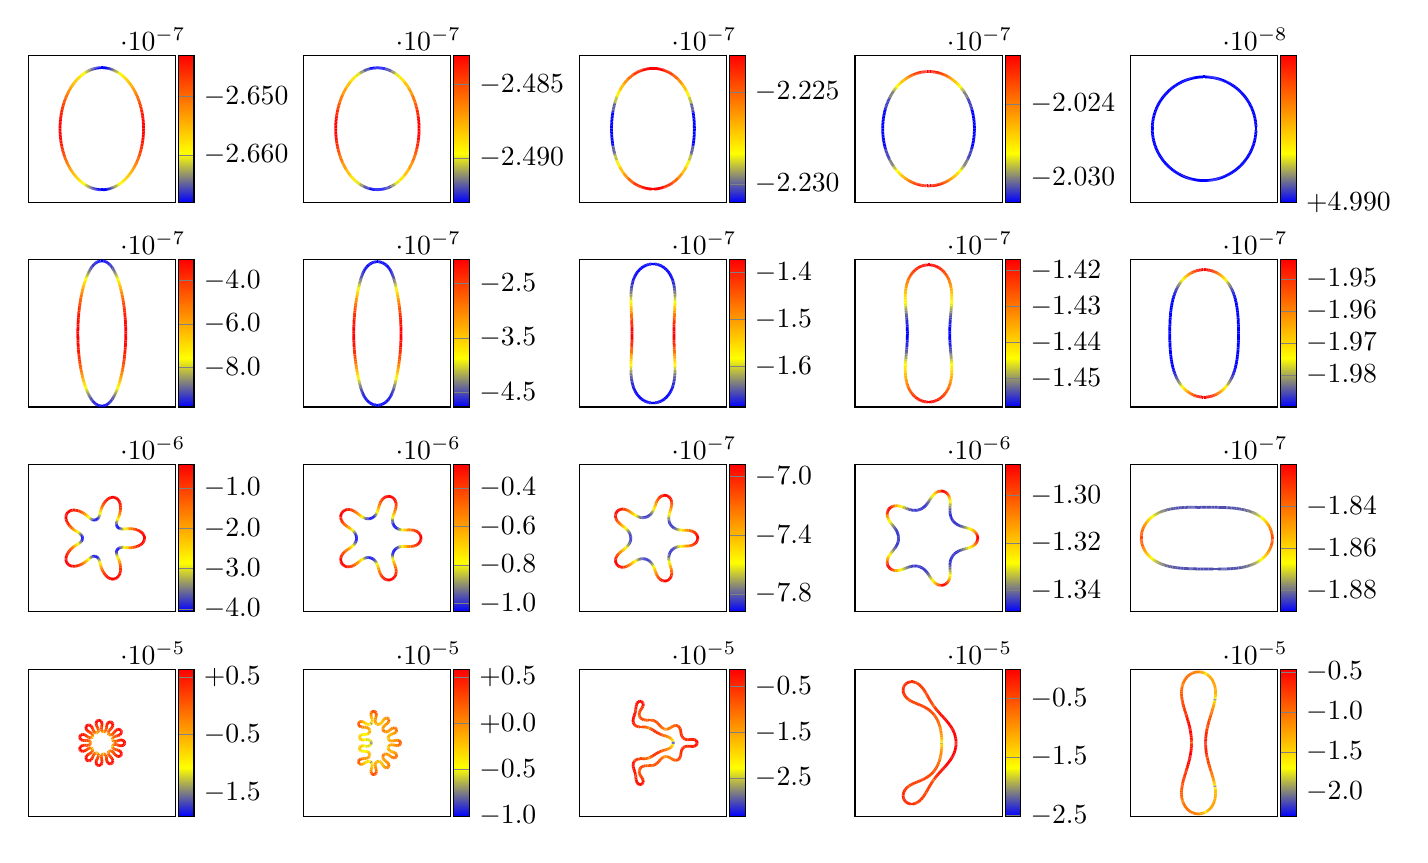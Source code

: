 \begin{tikzpicture}[scale=1]

% Start of the ellipse1 images 
\begin{axis}[
  at = {(0.0cm,7.8cm)},
  width = 4cm,
%  hide axis, 
  xtick = \empty,
  ytick = \empty,
  axis equal image,
  xmin = -1.42,
  xmax = 1.42,
  ymin = -1.42,
  ymax = 1.42,
  colorbar,
  colorbar style={
    at = {(1.02,0)},
    anchor = south west,
    ytick={-2.650e-7,-2.660e-7},
    yticklabels = {$-2.650$,$-2.660$},
    font = \normalsize
  },
  colorbar/width=2mm
]

\addplot[samples=200,surf,point meta=explicit,line width=1.0pt] coordinates{
(2.091e-14,1.178e+00) [-2.668e-07]
(-1.978e-02,1.178e+00) [-2.668e-07]
(-3.956e-02,1.177e+00) [-2.668e-07]
(-5.931e-02,1.175e+00) [-2.668e-07]
(-7.902e-02,1.173e+00) [-2.668e-07]
(-9.869e-02,1.169e+00) [-2.667e-07]
(-1.183e-01,1.165e+00) [-2.667e-07]
(-1.378e-01,1.161e+00) [-2.666e-07]
(-1.573e-01,1.156e+00) [-2.666e-07]
(-1.767e-01,1.15e+00) [-2.665e-07]
(-1.959e-01,1.143e+00) [-2.665e-07]
(-2.151e-01,1.136e+00) [-2.664e-07]
(-2.341e-01,1.128e+00) [-2.663e-07]
(-2.529e-01,1.119e+00) [-2.663e-07]
(-2.717e-01,1.109e+00) [-2.662e-07]
(-2.902e-01,1.099e+00) [-2.662e-07]
(-3.086e-01,1.089e+00) [-2.661e-07]
(-3.268e-01,1.077e+00) [-2.66e-07]
(-3.448e-01,1.065e+00) [-2.66e-07]
(-3.626e-01,1.053e+00) [-2.659e-07]
(-3.801e-01,1.039e+00) [-2.659e-07]
(-3.975e-01,1.025e+00) [-2.659e-07]
(-4.146e-01,1.011e+00) [-2.658e-07]
(-4.314e-01,9.957e-01) [-2.658e-07]
(-4.48e-01,9.799e-01) [-2.657e-07]
(-4.643e-01,9.635e-01) [-2.657e-07]
(-4.804e-01,9.466e-01) [-2.657e-07]
(-4.961e-01,9.291e-01) [-2.656e-07]
(-5.116e-01,9.11e-01) [-2.656e-07]
(-5.267e-01,8.924e-01) [-2.656e-07]
(-5.415e-01,8.732e-01) [-2.655e-07]
(-5.56e-01,8.535e-01) [-2.655e-07]
(-5.702e-01,8.333e-01) [-2.655e-07]
(-5.84e-01,8.126e-01) [-2.654e-07]
(-5.974e-01,7.914e-01) [-2.654e-07]
(-6.105e-01,7.698e-01) [-2.653e-07]
(-6.233e-01,7.476e-01) [-2.653e-07]
(-6.356e-01,7.25e-01) [-2.652e-07]
(-6.476e-01,7.02e-01) [-2.652e-07]
(-6.592e-01,6.786e-01) [-2.651e-07]
(-6.704e-01,6.547e-01) [-2.651e-07]
(-6.811e-01,6.305e-01) [-2.65e-07]
(-6.915e-01,6.059e-01) [-2.65e-07]
(-7.014e-01,5.809e-01) [-2.65e-07]
(-7.11e-01,5.555e-01) [-2.649e-07]
(-7.201e-01,5.298e-01) [-2.648e-07]
(-7.288e-01,5.038e-01) [-2.648e-07]
(-7.37e-01,4.776e-01) [-2.647e-07]
(-7.448e-01,4.51e-01) [-2.647e-07]
(-7.521e-01,4.241e-01) [-2.647e-07]
(-7.59e-01,3.97e-01) [-2.646e-07]
(-7.654e-01,3.696e-01) [-2.646e-07]
(-7.714e-01,3.421e-01) [-2.645e-07]
(-7.769e-01,3.143e-01) [-2.645e-07]
(-7.819e-01,2.863e-01) [-2.645e-07]
(-7.865e-01,2.582e-01) [-2.644e-07]
(-7.906e-01,2.299e-01) [-2.644e-07]
(-7.942e-01,2.015e-01) [-2.644e-07]
(-7.974e-01,1.729e-01) [-2.643e-07]
(-8.0e-01,1.442e-01) [-2.643e-07]
(-8.022e-01,1.155e-01) [-2.643e-07]
(-8.039e-01,8.669e-02) [-2.643e-07]
(-8.051e-01,5.782e-02) [-2.643e-07]
(-8.058e-01,2.892e-02) [-2.643e-07]
(-8.061e-01,-6.872e-17) [-2.643e-07]
(-8.058e-01,-2.892e-02) [-2.643e-07]
(-8.051e-01,-5.782e-02) [-2.643e-07]
(-8.039e-01,-8.669e-02) [-2.643e-07]
(-8.022e-01,-1.155e-01) [-2.643e-07]
(-8.0e-01,-1.442e-01) [-2.643e-07]
(-7.974e-01,-1.729e-01) [-2.643e-07]
(-7.942e-01,-2.015e-01) [-2.644e-07]
(-7.906e-01,-2.299e-01) [-2.644e-07]
(-7.865e-01,-2.582e-01) [-2.644e-07]
(-7.819e-01,-2.863e-01) [-2.645e-07]
(-7.769e-01,-3.143e-01) [-2.645e-07]
(-7.714e-01,-3.421e-01) [-2.645e-07]
(-7.654e-01,-3.696e-01) [-2.646e-07]
(-7.59e-01,-3.97e-01) [-2.646e-07]
(-7.521e-01,-4.241e-01) [-2.647e-07]
(-7.448e-01,-4.51e-01) [-2.647e-07]
(-7.37e-01,-4.776e-01) [-2.647e-07]
(-7.288e-01,-5.038e-01) [-2.648e-07]
(-7.201e-01,-5.298e-01) [-2.648e-07]
(-7.11e-01,-5.555e-01) [-2.649e-07]
(-7.014e-01,-5.809e-01) [-2.65e-07]
(-6.915e-01,-6.059e-01) [-2.65e-07]
(-6.811e-01,-6.305e-01) [-2.65e-07]
(-6.704e-01,-6.547e-01) [-2.651e-07]
(-6.592e-01,-6.786e-01) [-2.651e-07]
(-6.476e-01,-7.02e-01) [-2.652e-07]
(-6.356e-01,-7.25e-01) [-2.652e-07]
(-6.233e-01,-7.476e-01) [-2.653e-07]
(-6.105e-01,-7.698e-01) [-2.653e-07]
(-5.974e-01,-7.914e-01) [-2.654e-07]
(-5.84e-01,-8.126e-01) [-2.654e-07]
(-5.702e-01,-8.333e-01) [-2.655e-07]
(-5.56e-01,-8.535e-01) [-2.655e-07]
(-5.415e-01,-8.732e-01) [-2.655e-07]
(-5.267e-01,-8.924e-01) [-2.656e-07]
(-5.116e-01,-9.11e-01) [-2.656e-07]
(-4.961e-01,-9.291e-01) [-2.656e-07]
(-4.804e-01,-9.466e-01) [-2.657e-07]
(-4.643e-01,-9.635e-01) [-2.657e-07]
(-4.48e-01,-9.799e-01) [-2.657e-07]
(-4.314e-01,-9.957e-01) [-2.658e-07]
(-4.146e-01,-1.011e+00) [-2.658e-07]
(-3.975e-01,-1.025e+00) [-2.659e-07]
(-3.801e-01,-1.039e+00) [-2.659e-07]
(-3.626e-01,-1.053e+00) [-2.659e-07]
(-3.448e-01,-1.065e+00) [-2.66e-07]
(-3.268e-01,-1.077e+00) [-2.66e-07]
(-3.086e-01,-1.089e+00) [-2.661e-07]
(-2.902e-01,-1.099e+00) [-2.662e-07]
(-2.717e-01,-1.109e+00) [-2.662e-07]
(-2.529e-01,-1.119e+00) [-2.663e-07]
(-2.341e-01,-1.128e+00) [-2.663e-07]
(-2.151e-01,-1.136e+00) [-2.664e-07]
(-1.959e-01,-1.143e+00) [-2.665e-07]
(-1.767e-01,-1.15e+00) [-2.665e-07]
(-1.573e-01,-1.156e+00) [-2.666e-07]
(-1.378e-01,-1.161e+00) [-2.666e-07]
(-1.183e-01,-1.165e+00) [-2.667e-07]
(-9.869e-02,-1.169e+00) [-2.667e-07]
(-7.902e-02,-1.173e+00) [-2.668e-07]
(-5.931e-02,-1.175e+00) [-2.668e-07]
(-3.956e-02,-1.177e+00) [-2.668e-07]
(-1.978e-02,-1.178e+00) [-2.668e-07]
(1.007e-13,-1.178e+00) [-2.668e-07]
(1.978e-02,-1.178e+00) [-2.668e-07]
(3.956e-02,-1.177e+00) [-2.668e-07]
(5.931e-02,-1.175e+00) [-2.668e-07]
(7.902e-02,-1.173e+00) [-2.668e-07]
(9.869e-02,-1.169e+00) [-2.667e-07]
(1.183e-01,-1.165e+00) [-2.667e-07]
(1.378e-01,-1.161e+00) [-2.666e-07]
(1.573e-01,-1.156e+00) [-2.666e-07]
(1.767e-01,-1.15e+00) [-2.665e-07]
(1.959e-01,-1.143e+00) [-2.665e-07]
(2.151e-01,-1.136e+00) [-2.664e-07]
(2.341e-01,-1.128e+00) [-2.663e-07]
(2.529e-01,-1.119e+00) [-2.663e-07]
(2.717e-01,-1.109e+00) [-2.662e-07]
(2.902e-01,-1.099e+00) [-2.662e-07]
(3.086e-01,-1.089e+00) [-2.661e-07]
(3.268e-01,-1.077e+00) [-2.66e-07]
(3.448e-01,-1.065e+00) [-2.66e-07]
(3.626e-01,-1.053e+00) [-2.659e-07]
(3.801e-01,-1.039e+00) [-2.659e-07]
(3.975e-01,-1.025e+00) [-2.659e-07]
(4.146e-01,-1.011e+00) [-2.658e-07]
(4.314e-01,-9.957e-01) [-2.658e-07]
(4.48e-01,-9.799e-01) [-2.657e-07]
(4.643e-01,-9.635e-01) [-2.657e-07]
(4.804e-01,-9.466e-01) [-2.657e-07]
(4.961e-01,-9.291e-01) [-2.656e-07]
(5.116e-01,-9.11e-01) [-2.656e-07]
(5.267e-01,-8.924e-01) [-2.656e-07]
(5.415e-01,-8.732e-01) [-2.655e-07]
(5.56e-01,-8.535e-01) [-2.655e-07]
(5.702e-01,-8.333e-01) [-2.655e-07]
(5.84e-01,-8.126e-01) [-2.654e-07]
(5.974e-01,-7.914e-01) [-2.654e-07]
(6.105e-01,-7.698e-01) [-2.653e-07]
(6.233e-01,-7.476e-01) [-2.653e-07]
(6.356e-01,-7.25e-01) [-2.652e-07]
(6.476e-01,-7.02e-01) [-2.652e-07]
(6.592e-01,-6.786e-01) [-2.651e-07]
(6.704e-01,-6.547e-01) [-2.651e-07]
(6.811e-01,-6.305e-01) [-2.65e-07]
(6.915e-01,-6.059e-01) [-2.65e-07]
(7.014e-01,-5.809e-01) [-2.65e-07]
(7.11e-01,-5.555e-01) [-2.649e-07]
(7.201e-01,-5.298e-01) [-2.648e-07]
(7.288e-01,-5.038e-01) [-2.648e-07]
(7.37e-01,-4.776e-01) [-2.647e-07]
(7.448e-01,-4.51e-01) [-2.647e-07]
(7.521e-01,-4.241e-01) [-2.647e-07]
(7.59e-01,-3.97e-01) [-2.646e-07]
(7.654e-01,-3.696e-01) [-2.646e-07]
(7.714e-01,-3.421e-01) [-2.645e-07]
(7.769e-01,-3.143e-01) [-2.645e-07]
(7.819e-01,-2.863e-01) [-2.645e-07]
(7.865e-01,-2.582e-01) [-2.644e-07]
(7.906e-01,-2.299e-01) [-2.644e-07]
(7.942e-01,-2.015e-01) [-2.644e-07]
(7.974e-01,-1.729e-01) [-2.643e-07]
(8.0e-01,-1.442e-01) [-2.643e-07]
(8.022e-01,-1.155e-01) [-2.643e-07]
(8.039e-01,-8.669e-02) [-2.643e-07]
(8.051e-01,-5.782e-02) [-2.643e-07]
(8.058e-01,-2.892e-02) [-2.643e-07]
(8.061e-01,2.02e-14) [-2.643e-07]
(8.058e-01,2.892e-02) [-2.643e-07]
(8.051e-01,5.782e-02) [-2.643e-07]
(8.039e-01,8.669e-02) [-2.643e-07]
(8.022e-01,1.155e-01) [-2.643e-07]
(8.0e-01,1.442e-01) [-2.643e-07]
(7.974e-01,1.729e-01) [-2.643e-07]
(7.942e-01,2.015e-01) [-2.644e-07]
(7.906e-01,2.299e-01) [-2.644e-07]
(7.865e-01,2.582e-01) [-2.644e-07]
(7.819e-01,2.863e-01) [-2.645e-07]
(7.769e-01,3.143e-01) [-2.645e-07]
(7.714e-01,3.421e-01) [-2.645e-07]
(7.654e-01,3.696e-01) [-2.646e-07]
(7.59e-01,3.97e-01) [-2.646e-07]
(7.521e-01,4.241e-01) [-2.647e-07]
(7.448e-01,4.51e-01) [-2.647e-07]
(7.37e-01,4.776e-01) [-2.647e-07]
(7.288e-01,5.038e-01) [-2.648e-07]
(7.201e-01,5.298e-01) [-2.648e-07]
(7.11e-01,5.555e-01) [-2.649e-07]
(7.014e-01,5.809e-01) [-2.65e-07]
(6.915e-01,6.059e-01) [-2.65e-07]
(6.811e-01,6.305e-01) [-2.65e-07]
(6.704e-01,6.547e-01) [-2.651e-07]
(6.592e-01,6.786e-01) [-2.651e-07]
(6.476e-01,7.02e-01) [-2.652e-07]
(6.356e-01,7.25e-01) [-2.652e-07]
(6.233e-01,7.476e-01) [-2.653e-07]
(6.105e-01,7.698e-01) [-2.653e-07]
(5.974e-01,7.914e-01) [-2.654e-07]
(5.84e-01,8.126e-01) [-2.654e-07]
(5.702e-01,8.333e-01) [-2.655e-07]
(5.56e-01,8.535e-01) [-2.655e-07]
(5.415e-01,8.732e-01) [-2.655e-07]
(5.267e-01,8.924e-01) [-2.656e-07]
(5.116e-01,9.11e-01) [-2.656e-07]
(4.961e-01,9.291e-01) [-2.656e-07]
(4.804e-01,9.466e-01) [-2.657e-07]
(4.643e-01,9.635e-01) [-2.657e-07]
(4.48e-01,9.799e-01) [-2.657e-07]
(4.314e-01,9.957e-01) [-2.658e-07]
(4.146e-01,1.011e+00) [-2.658e-07]
(3.975e-01,1.025e+00) [-2.659e-07]
(3.801e-01,1.039e+00) [-2.659e-07]
(3.626e-01,1.053e+00) [-2.659e-07]
(3.448e-01,1.065e+00) [-2.66e-07]
(3.268e-01,1.077e+00) [-2.66e-07]
(3.086e-01,1.089e+00) [-2.661e-07]
(2.902e-01,1.099e+00) [-2.662e-07]
(2.717e-01,1.109e+00) [-2.662e-07]
(2.529e-01,1.119e+00) [-2.663e-07]
(2.341e-01,1.128e+00) [-2.663e-07]
(2.151e-01,1.136e+00) [-2.664e-07]
(1.959e-01,1.143e+00) [-2.665e-07]
(1.767e-01,1.15e+00) [-2.665e-07]
(1.573e-01,1.156e+00) [-2.666e-07]
(1.378e-01,1.161e+00) [-2.666e-07]
(1.183e-01,1.165e+00) [-2.667e-07]
(9.869e-02,1.169e+00) [-2.667e-07]
(7.902e-02,1.173e+00) [-2.668e-07]
(5.931e-02,1.175e+00) [-2.668e-07]
(3.956e-02,1.177e+00) [-2.668e-07]
(1.978e-02,1.178e+00) [-2.668e-07]
(2.091e-14,1.178e+00) [-2.668e-07]
};

\end{axis}

\begin{axis}[
  at = {(3.5cm,7.8cm)},
  width = 4cm,
%  hide axis, 
  xtick = \empty,
  ytick = \empty,
  axis equal image,
  xmin = -1.42,
  xmax = 1.42,
  ymin = -1.42,
  ymax = 1.42,
  colorbar,
  colorbar style={
    at = {(1.02,0)},
    anchor = south west,
    ytick={-2.485e-7,-2.490e-7},
    yticklabels = {$-2.485$,$-2.490$},
    font = \normalsize
  },
  colorbar/width=2mm
]
\addplot[samples=200,surf,point meta=explicit,line width=1.0pt] coordinates{
(-4.484e-14,1.176e+00) [-2.493e-07]
(-1.978e-02,1.175e+00) [-2.493e-07]
(-3.956e-02,1.174e+00) [-2.493e-07]
(-5.932e-02,1.173e+00) [-2.493e-07]
(-7.904e-02,1.17e+00) [-2.493e-07]
(-9.873e-02,1.167e+00) [-2.493e-07]
(-1.184e-01,1.163e+00) [-2.493e-07]
(-1.379e-01,1.159e+00) [-2.493e-07]
(-1.575e-01,1.154e+00) [-2.492e-07]
(-1.769e-01,1.148e+00) [-2.492e-07]
(-1.962e-01,1.142e+00) [-2.492e-07]
(-2.154e-01,1.135e+00) [-2.492e-07]
(-2.345e-01,1.127e+00) [-2.492e-07]
(-2.535e-01,1.118e+00) [-2.492e-07]
(-2.723e-01,1.109e+00) [-2.491e-07]
(-2.91e-01,1.099e+00) [-2.491e-07]
(-3.095e-01,1.089e+00) [-2.491e-07]
(-3.278e-01,1.078e+00) [-2.491e-07]
(-3.459e-01,1.066e+00) [-2.49e-07]
(-3.638e-01,1.053e+00) [-2.49e-07]
(-3.815e-01,1.04e+00) [-2.49e-07]
(-3.989e-01,1.026e+00) [-2.49e-07]
(-4.161e-01,1.012e+00) [-2.49e-07]
(-4.331e-01,9.967e-01) [-2.489e-07]
(-4.497e-01,9.81e-01) [-2.489e-07]
(-4.661e-01,9.647e-01) [-2.489e-07]
(-4.822e-01,9.478e-01) [-2.489e-07]
(-4.979e-01,9.303e-01) [-2.489e-07]
(-5.134e-01,9.122e-01) [-2.489e-07]
(-5.285e-01,8.936e-01) [-2.488e-07]
(-5.433e-01,8.744e-01) [-2.488e-07]
(-5.578e-01,8.547e-01) [-2.488e-07]
(-5.718e-01,8.345e-01) [-2.488e-07]
(-5.856e-01,8.137e-01) [-2.488e-07]
(-5.99e-01,7.925e-01) [-2.488e-07]
(-6.12e-01,7.707e-01) [-2.487e-07]
(-6.246e-01,7.485e-01) [-2.487e-07]
(-6.368e-01,7.259e-01) [-2.487e-07]
(-6.487e-01,7.028e-01) [-2.487e-07]
(-6.601e-01,6.793e-01) [-2.487e-07]
(-6.711e-01,6.553e-01) [-2.487e-07]
(-6.818e-01,6.31e-01) [-2.486e-07]
(-6.92e-01,6.064e-01) [-2.486e-07]
(-7.018e-01,5.813e-01) [-2.486e-07]
(-7.112e-01,5.559e-01) [-2.486e-07]
(-7.201e-01,5.302e-01) [-2.486e-07]
(-7.287e-01,5.041e-01) [-2.486e-07]
(-7.367e-01,4.778e-01) [-2.485e-07]
(-7.444e-01,4.512e-01) [-2.485e-07]
(-7.516e-01,4.243e-01) [-2.485e-07]
(-7.584e-01,3.971e-01) [-2.485e-07]
(-7.647e-01,3.698e-01) [-2.484e-07]
(-7.705e-01,3.422e-01) [-2.484e-07]
(-7.76e-01,3.144e-01) [-2.484e-07]
(-7.809e-01,2.864e-01) [-2.484e-07]
(-7.854e-01,2.582e-01) [-2.484e-07]
(-7.894e-01,2.299e-01) [-2.484e-07]
(-7.929e-01,2.015e-01) [-2.483e-07]
(-7.96e-01,1.729e-01) [-2.483e-07]
(-7.986e-01,1.443e-01) [-2.483e-07]
(-8.008e-01,1.155e-01) [-2.483e-07]
(-8.024e-01,8.669e-02) [-2.483e-07]
(-8.036e-01,5.782e-02) [-2.483e-07]
(-8.043e-01,2.892e-02) [-2.483e-07]
(-8.046e-01,2.241e-14) [-2.483e-07]
(-8.043e-01,-2.892e-02) [-2.483e-07]
(-8.036e-01,-5.782e-02) [-2.483e-07]
(-8.024e-01,-8.669e-02) [-2.483e-07]
(-8.008e-01,-1.155e-01) [-2.483e-07]
(-7.986e-01,-1.443e-01) [-2.483e-07]
(-7.96e-01,-1.729e-01) [-2.483e-07]
(-7.929e-01,-2.015e-01) [-2.483e-07]
(-7.894e-01,-2.299e-01) [-2.484e-07]
(-7.854e-01,-2.582e-01) [-2.484e-07]
(-7.809e-01,-2.864e-01) [-2.484e-07]
(-7.76e-01,-3.144e-01) [-2.484e-07]
(-7.705e-01,-3.422e-01) [-2.484e-07]
(-7.647e-01,-3.698e-01) [-2.484e-07]
(-7.584e-01,-3.971e-01) [-2.485e-07]
(-7.516e-01,-4.243e-01) [-2.485e-07]
(-7.444e-01,-4.512e-01) [-2.485e-07]
(-7.367e-01,-4.778e-01) [-2.485e-07]
(-7.287e-01,-5.041e-01) [-2.486e-07]
(-7.201e-01,-5.302e-01) [-2.486e-07]
(-7.112e-01,-5.559e-01) [-2.486e-07]
(-7.018e-01,-5.813e-01) [-2.486e-07]
(-6.92e-01,-6.064e-01) [-2.486e-07]
(-6.818e-01,-6.31e-01) [-2.486e-07]
(-6.711e-01,-6.553e-01) [-2.487e-07]
(-6.601e-01,-6.793e-01) [-2.487e-07]
(-6.487e-01,-7.028e-01) [-2.487e-07]
(-6.368e-01,-7.259e-01) [-2.487e-07]
(-6.246e-01,-7.485e-01) [-2.487e-07]
(-6.12e-01,-7.707e-01) [-2.487e-07]
(-5.99e-01,-7.925e-01) [-2.488e-07]
(-5.856e-01,-8.137e-01) [-2.488e-07]
(-5.718e-01,-8.345e-01) [-2.488e-07]
(-5.578e-01,-8.547e-01) [-2.488e-07]
(-5.433e-01,-8.744e-01) [-2.488e-07]
(-5.285e-01,-8.936e-01) [-2.488e-07]
(-5.134e-01,-9.122e-01) [-2.489e-07]
(-4.979e-01,-9.303e-01) [-2.489e-07]
(-4.822e-01,-9.478e-01) [-2.489e-07]
(-4.661e-01,-9.647e-01) [-2.489e-07]
(-4.497e-01,-9.81e-01) [-2.489e-07]
(-4.331e-01,-9.967e-01) [-2.489e-07]
(-4.161e-01,-1.012e+00) [-2.49e-07]
(-3.989e-01,-1.026e+00) [-2.49e-07]
(-3.815e-01,-1.04e+00) [-2.49e-07]
(-3.638e-01,-1.053e+00) [-2.49e-07]
(-3.459e-01,-1.066e+00) [-2.49e-07]
(-3.278e-01,-1.078e+00) [-2.491e-07]
(-3.095e-01,-1.089e+00) [-2.491e-07]
(-2.91e-01,-1.099e+00) [-2.491e-07]
(-2.723e-01,-1.109e+00) [-2.491e-07]
(-2.535e-01,-1.118e+00) [-2.492e-07]
(-2.345e-01,-1.127e+00) [-2.492e-07]
(-2.154e-01,-1.135e+00) [-2.492e-07]
(-1.962e-01,-1.142e+00) [-2.492e-07]
(-1.769e-01,-1.148e+00) [-2.492e-07]
(-1.575e-01,-1.154e+00) [-2.492e-07]
(-1.379e-01,-1.159e+00) [-2.493e-07]
(-1.184e-01,-1.163e+00) [-2.493e-07]
(-9.873e-02,-1.167e+00) [-2.493e-07]
(-7.904e-02,-1.17e+00) [-2.493e-07]
(-5.932e-02,-1.173e+00) [-2.493e-07]
(-3.956e-02,-1.174e+00) [-2.493e-07]
(-1.978e-02,-1.175e+00) [-2.493e-07]
(8.393e-14,-1.176e+00) [-2.493e-07]
(1.978e-02,-1.175e+00) [-2.493e-07]
(3.956e-02,-1.174e+00) [-2.493e-07]
(5.932e-02,-1.173e+00) [-2.493e-07]
(7.904e-02,-1.17e+00) [-2.493e-07]
(9.873e-02,-1.167e+00) [-2.493e-07]
(1.184e-01,-1.163e+00) [-2.493e-07]
(1.379e-01,-1.159e+00) [-2.493e-07]
(1.575e-01,-1.154e+00) [-2.492e-07]
(1.769e-01,-1.148e+00) [-2.492e-07]
(1.962e-01,-1.142e+00) [-2.492e-07]
(2.154e-01,-1.135e+00) [-2.492e-07]
(2.345e-01,-1.127e+00) [-2.492e-07]
(2.535e-01,-1.118e+00) [-2.492e-07]
(2.723e-01,-1.109e+00) [-2.491e-07]
(2.91e-01,-1.099e+00) [-2.491e-07]
(3.095e-01,-1.089e+00) [-2.491e-07]
(3.278e-01,-1.078e+00) [-2.491e-07]
(3.459e-01,-1.066e+00) [-2.49e-07]
(3.638e-01,-1.053e+00) [-2.49e-07]
(3.815e-01,-1.04e+00) [-2.49e-07]
(3.989e-01,-1.026e+00) [-2.49e-07]
(4.161e-01,-1.012e+00) [-2.49e-07]
(4.331e-01,-9.967e-01) [-2.489e-07]
(4.497e-01,-9.81e-01) [-2.489e-07]
(4.661e-01,-9.647e-01) [-2.489e-07]
(4.822e-01,-9.478e-01) [-2.489e-07]
(4.979e-01,-9.303e-01) [-2.489e-07]
(5.134e-01,-9.122e-01) [-2.489e-07]
(5.285e-01,-8.936e-01) [-2.488e-07]
(5.433e-01,-8.744e-01) [-2.488e-07]
(5.578e-01,-8.547e-01) [-2.488e-07]
(5.718e-01,-8.345e-01) [-2.488e-07]
(5.856e-01,-8.137e-01) [-2.488e-07]
(5.99e-01,-7.925e-01) [-2.488e-07]
(6.12e-01,-7.707e-01) [-2.487e-07]
(6.246e-01,-7.485e-01) [-2.487e-07]
(6.368e-01,-7.259e-01) [-2.487e-07]
(6.487e-01,-7.028e-01) [-2.487e-07]
(6.601e-01,-6.793e-01) [-2.487e-07]
(6.711e-01,-6.553e-01) [-2.487e-07]
(6.818e-01,-6.31e-01) [-2.486e-07]
(6.92e-01,-6.064e-01) [-2.486e-07]
(7.018e-01,-5.813e-01) [-2.486e-07]
(7.112e-01,-5.559e-01) [-2.486e-07]
(7.201e-01,-5.302e-01) [-2.486e-07]
(7.287e-01,-5.041e-01) [-2.486e-07]
(7.367e-01,-4.778e-01) [-2.485e-07]
(7.444e-01,-4.512e-01) [-2.485e-07]
(7.516e-01,-4.243e-01) [-2.485e-07]
(7.584e-01,-3.971e-01) [-2.485e-07]
(7.647e-01,-3.698e-01) [-2.484e-07]
(7.705e-01,-3.422e-01) [-2.484e-07]
(7.76e-01,-3.144e-01) [-2.484e-07]
(7.809e-01,-2.864e-01) [-2.484e-07]
(7.854e-01,-2.582e-01) [-2.484e-07]
(7.894e-01,-2.299e-01) [-2.484e-07]
(7.929e-01,-2.015e-01) [-2.483e-07]
(7.96e-01,-1.729e-01) [-2.483e-07]
(7.986e-01,-1.443e-01) [-2.483e-07]
(8.008e-01,-1.155e-01) [-2.483e-07]
(8.024e-01,-8.669e-02) [-2.483e-07]
(8.036e-01,-5.782e-02) [-2.483e-07]
(8.043e-01,-2.892e-02) [-2.483e-07]
(8.046e-01,2.099e-14) [-2.483e-07]
(8.043e-01,2.892e-02) [-2.483e-07]
(8.036e-01,5.782e-02) [-2.483e-07]
(8.024e-01,8.669e-02) [-2.483e-07]
(8.008e-01,1.155e-01) [-2.483e-07]
(7.986e-01,1.443e-01) [-2.483e-07]
(7.96e-01,1.729e-01) [-2.483e-07]
(7.929e-01,2.015e-01) [-2.483e-07]
(7.894e-01,2.299e-01) [-2.484e-07]
(7.854e-01,2.582e-01) [-2.484e-07]
(7.809e-01,2.864e-01) [-2.484e-07]
(7.76e-01,3.144e-01) [-2.484e-07]
(7.705e-01,3.422e-01) [-2.484e-07]
(7.647e-01,3.698e-01) [-2.484e-07]
(7.584e-01,3.971e-01) [-2.485e-07]
(7.516e-01,4.243e-01) [-2.485e-07]
(7.444e-01,4.512e-01) [-2.485e-07]
(7.367e-01,4.778e-01) [-2.485e-07]
(7.287e-01,5.041e-01) [-2.486e-07]
(7.201e-01,5.302e-01) [-2.486e-07]
(7.112e-01,5.559e-01) [-2.486e-07]
(7.018e-01,5.813e-01) [-2.486e-07]
(6.92e-01,6.064e-01) [-2.486e-07]
(6.818e-01,6.31e-01) [-2.486e-07]
(6.711e-01,6.553e-01) [-2.487e-07]
(6.601e-01,6.793e-01) [-2.487e-07]
(6.487e-01,7.028e-01) [-2.487e-07]
(6.368e-01,7.259e-01) [-2.487e-07]
(6.246e-01,7.485e-01) [-2.487e-07]
(6.12e-01,7.707e-01) [-2.487e-07]
(5.99e-01,7.925e-01) [-2.488e-07]
(5.856e-01,8.137e-01) [-2.488e-07]
(5.718e-01,8.345e-01) [-2.488e-07]
(5.578e-01,8.547e-01) [-2.488e-07]
(5.433e-01,8.744e-01) [-2.488e-07]
(5.285e-01,8.936e-01) [-2.488e-07]
(5.134e-01,9.122e-01) [-2.489e-07]
(4.979e-01,9.303e-01) [-2.489e-07]
(4.822e-01,9.478e-01) [-2.489e-07]
(4.661e-01,9.647e-01) [-2.489e-07]
(4.497e-01,9.81e-01) [-2.489e-07]
(4.331e-01,9.967e-01) [-2.489e-07]
(4.161e-01,1.012e+00) [-2.49e-07]
(3.989e-01,1.026e+00) [-2.49e-07]
(3.815e-01,1.04e+00) [-2.49e-07]
(3.638e-01,1.053e+00) [-2.49e-07]
(3.459e-01,1.066e+00) [-2.49e-07]
(3.278e-01,1.078e+00) [-2.491e-07]
(3.095e-01,1.089e+00) [-2.491e-07]
(2.91e-01,1.099e+00) [-2.491e-07]
(2.723e-01,1.109e+00) [-2.491e-07]
(2.535e-01,1.118e+00) [-2.492e-07]
(2.345e-01,1.127e+00) [-2.492e-07]
(2.154e-01,1.135e+00) [-2.492e-07]
(1.962e-01,1.142e+00) [-2.492e-07]
(1.769e-01,1.148e+00) [-2.492e-07]
(1.575e-01,1.154e+00) [-2.492e-07]
(1.379e-01,1.159e+00) [-2.493e-07]
(1.184e-01,1.163e+00) [-2.493e-07]
(9.873e-02,1.167e+00) [-2.493e-07]
(7.904e-02,1.17e+00) [-2.493e-07]
(5.932e-02,1.173e+00) [-2.493e-07]
(3.956e-02,1.174e+00) [-2.493e-07]
(1.978e-02,1.175e+00) [-2.493e-07]
(-4.484e-14,1.176e+00) [-2.493e-07]
};

\end{axis}

\begin{axis}[
  at = {(7.0cm,7.8cm)},
  width = 4cm,
%  hide axis, 
  xtick = \empty,
  ytick = \empty,
  axis equal image,
  xmin = -1.42,
  xmax = 1.42,
  ymin = -1.42,
  ymax = 1.42,
  colorbar,
  colorbar style={
    at = {(1.02,0)},
    anchor = south west,
    ytick={-2.225e-7,-2.230e-7},
    yticklabels = {$-2.225$,$-2.230$},
    font = \normalsize
  },
  colorbar/width=2mm
]
\addplot[samples=200,surf,point meta=explicit,line width=1.0pt] coordinates{
(8.466e-14,1.165e+00) [-2.223e-07]
(-1.979e-02,1.165e+00) [-2.223e-07]
(-3.957e-02,1.164e+00) [-2.223e-07]
(-5.933e-02,1.162e+00) [-2.223e-07]
(-7.909e-02,1.16e+00) [-2.223e-07]
(-9.881e-02,1.157e+00) [-2.223e-07]
(-1.185e-01,1.154e+00) [-2.223e-07]
(-1.382e-01,1.15e+00) [-2.223e-07]
(-1.578e-01,1.145e+00) [-2.223e-07]
(-1.773e-01,1.14e+00) [-2.223e-07]
(-1.968e-01,1.134e+00) [-2.223e-07]
(-2.162e-01,1.127e+00) [-2.224e-07]
(-2.356e-01,1.12e+00) [-2.224e-07]
(-2.548e-01,1.112e+00) [-2.224e-07]
(-2.739e-01,1.104e+00) [-2.224e-07]
(-2.929e-01,1.095e+00) [-2.224e-07]
(-3.118e-01,1.085e+00) [-2.224e-07]
(-3.304e-01,1.074e+00) [-2.224e-07]
(-3.49e-01,1.063e+00) [-2.224e-07]
(-3.673e-01,1.051e+00) [-2.224e-07]
(-3.854e-01,1.039e+00) [-2.225e-07]
(-4.033e-01,1.025e+00) [-2.225e-07]
(-4.21e-01,1.012e+00) [-2.225e-07]
(-4.384e-01,9.97e-01) [-2.225e-07]
(-4.555e-01,9.818e-01) [-2.225e-07]
(-4.723e-01,9.659e-01) [-2.225e-07]
(-4.889e-01,9.495e-01) [-2.226e-07]
(-5.051e-01,9.324e-01) [-2.226e-07]
(-5.209e-01,9.146e-01) [-2.226e-07]
(-5.364e-01,8.963e-01) [-2.226e-07]
(-5.514e-01,8.773e-01) [-2.226e-07]
(-5.662e-01,8.578e-01) [-2.227e-07]
(-5.804e-01,8.377e-01) [-2.227e-07]
(-5.943e-01,8.17e-01) [-2.227e-07]
(-6.078e-01,7.958e-01) [-2.227e-07]
(-6.208e-01,7.741e-01) [-2.227e-07]
(-6.333e-01,7.519e-01) [-2.227e-07]
(-6.454e-01,7.292e-01) [-2.228e-07]
(-6.571e-01,7.06e-01) [-2.228e-07]
(-6.682e-01,6.823e-01) [-2.228e-07]
(-6.789e-01,6.582e-01) [-2.228e-07]
(-6.891e-01,6.338e-01) [-2.228e-07]
(-6.989e-01,6.089e-01) [-2.229e-07]
(-7.082e-01,5.836e-01) [-2.229e-07]
(-7.17e-01,5.58e-01) [-2.229e-07]
(-7.253e-01,5.321e-01) [-2.229e-07]
(-7.331e-01,5.058e-01) [-2.229e-07]
(-7.405e-01,4.793e-01) [-2.23e-07]
(-7.474e-01,4.525e-01) [-2.23e-07]
(-7.539e-01,4.254e-01) [-2.23e-07]
(-7.599e-01,3.981e-01) [-2.23e-07]
(-7.655e-01,3.705e-01) [-2.23e-07]
(-7.706e-01,3.428e-01) [-2.23e-07]
(-7.753e-01,3.148e-01) [-2.231e-07]
(-7.796e-01,2.868e-01) [-2.231e-07]
(-7.834e-01,2.585e-01) [-2.231e-07]
(-7.868e-01,2.301e-01) [-2.231e-07]
(-7.898e-01,2.016e-01) [-2.231e-07]
(-7.924e-01,1.73e-01) [-2.231e-07]
(-7.946e-01,1.443e-01) [-2.231e-07]
(-7.963e-01,1.155e-01) [-2.231e-07]
(-7.977e-01,8.67e-02) [-2.231e-07]
(-7.987e-01,5.782e-02) [-2.231e-07]
(-7.993e-01,2.892e-02) [-2.231e-07]
(-7.995e-01,2.029e-14) [-2.231e-07]
(-7.993e-01,-2.892e-02) [-2.231e-07]
(-7.987e-01,-5.782e-02) [-2.231e-07]
(-7.977e-01,-8.67e-02) [-2.231e-07]
(-7.963e-01,-1.155e-01) [-2.231e-07]
(-7.946e-01,-1.443e-01) [-2.231e-07]
(-7.924e-01,-1.73e-01) [-2.231e-07]
(-7.898e-01,-2.016e-01) [-2.231e-07]
(-7.868e-01,-2.301e-01) [-2.231e-07]
(-7.834e-01,-2.585e-01) [-2.231e-07]
(-7.796e-01,-2.868e-01) [-2.231e-07]
(-7.753e-01,-3.148e-01) [-2.231e-07]
(-7.706e-01,-3.428e-01) [-2.23e-07]
(-7.655e-01,-3.705e-01) [-2.23e-07]
(-7.599e-01,-3.981e-01) [-2.23e-07]
(-7.539e-01,-4.254e-01) [-2.23e-07]
(-7.474e-01,-4.525e-01) [-2.23e-07]
(-7.405e-01,-4.793e-01) [-2.23e-07]
(-7.331e-01,-5.058e-01) [-2.229e-07]
(-7.253e-01,-5.321e-01) [-2.229e-07]
(-7.17e-01,-5.58e-01) [-2.229e-07]
(-7.082e-01,-5.836e-01) [-2.229e-07]
(-6.989e-01,-6.089e-01) [-2.229e-07]
(-6.891e-01,-6.338e-01) [-2.228e-07]
(-6.789e-01,-6.582e-01) [-2.228e-07]
(-6.682e-01,-6.823e-01) [-2.228e-07]
(-6.571e-01,-7.06e-01) [-2.228e-07]
(-6.454e-01,-7.292e-01) [-2.228e-07]
(-6.333e-01,-7.519e-01) [-2.227e-07]
(-6.208e-01,-7.741e-01) [-2.227e-07]
(-6.078e-01,-7.958e-01) [-2.227e-07]
(-5.943e-01,-8.17e-01) [-2.227e-07]
(-5.804e-01,-8.377e-01) [-2.227e-07]
(-5.662e-01,-8.578e-01) [-2.227e-07]
(-5.514e-01,-8.773e-01) [-2.226e-07]
(-5.364e-01,-8.963e-01) [-2.226e-07]
(-5.209e-01,-9.146e-01) [-2.226e-07]
(-5.051e-01,-9.324e-01) [-2.226e-07]
(-4.889e-01,-9.495e-01) [-2.226e-07]
(-4.723e-01,-9.659e-01) [-2.225e-07]
(-4.555e-01,-9.818e-01) [-2.225e-07]
(-4.384e-01,-9.97e-01) [-2.225e-07]
(-4.21e-01,-1.012e+00) [-2.225e-07]
(-4.033e-01,-1.025e+00) [-2.225e-07]
(-3.854e-01,-1.039e+00) [-2.225e-07]
(-3.673e-01,-1.051e+00) [-2.224e-07]
(-3.49e-01,-1.063e+00) [-2.224e-07]
(-3.304e-01,-1.074e+00) [-2.224e-07]
(-3.118e-01,-1.085e+00) [-2.224e-07]
(-2.929e-01,-1.095e+00) [-2.224e-07]
(-2.739e-01,-1.104e+00) [-2.224e-07]
(-2.548e-01,-1.112e+00) [-2.224e-07]
(-2.356e-01,-1.12e+00) [-2.224e-07]
(-2.162e-01,-1.127e+00) [-2.224e-07]
(-1.968e-01,-1.134e+00) [-2.223e-07]
(-1.773e-01,-1.14e+00) [-2.223e-07]
(-1.578e-01,-1.145e+00) [-2.223e-07]
(-1.382e-01,-1.15e+00) [-2.223e-07]
(-1.185e-01,-1.154e+00) [-2.223e-07]
(-9.881e-02,-1.157e+00) [-2.223e-07]
(-7.909e-02,-1.16e+00) [-2.223e-07]
(-5.933e-02,-1.162e+00) [-2.223e-07]
(-3.957e-02,-1.164e+00) [-2.223e-07]
(-1.979e-02,-1.165e+00) [-2.223e-07]
(5.358e-14,-1.165e+00) [-2.223e-07]
(1.979e-02,-1.165e+00) [-2.223e-07]
(3.957e-02,-1.164e+00) [-2.223e-07]
(5.933e-02,-1.162e+00) [-2.223e-07]
(7.909e-02,-1.16e+00) [-2.223e-07]
(9.881e-02,-1.157e+00) [-2.223e-07]
(1.185e-01,-1.154e+00) [-2.223e-07]
(1.382e-01,-1.15e+00) [-2.223e-07]
(1.578e-01,-1.145e+00) [-2.223e-07]
(1.773e-01,-1.14e+00) [-2.223e-07]
(1.968e-01,-1.134e+00) [-2.223e-07]
(2.162e-01,-1.127e+00) [-2.224e-07]
(2.356e-01,-1.12e+00) [-2.224e-07]
(2.548e-01,-1.112e+00) [-2.224e-07]
(2.739e-01,-1.104e+00) [-2.224e-07]
(2.929e-01,-1.095e+00) [-2.224e-07]
(3.118e-01,-1.085e+00) [-2.224e-07]
(3.304e-01,-1.074e+00) [-2.224e-07]
(3.49e-01,-1.063e+00) [-2.224e-07]
(3.673e-01,-1.051e+00) [-2.224e-07]
(3.854e-01,-1.039e+00) [-2.225e-07]
(4.033e-01,-1.025e+00) [-2.225e-07]
(4.21e-01,-1.012e+00) [-2.225e-07]
(4.384e-01,-9.97e-01) [-2.225e-07]
(4.555e-01,-9.818e-01) [-2.225e-07]
(4.723e-01,-9.659e-01) [-2.225e-07]
(4.889e-01,-9.495e-01) [-2.226e-07]
(5.051e-01,-9.324e-01) [-2.226e-07]
(5.209e-01,-9.146e-01) [-2.226e-07]
(5.364e-01,-8.963e-01) [-2.226e-07]
(5.514e-01,-8.773e-01) [-2.226e-07]
(5.662e-01,-8.578e-01) [-2.227e-07]
(5.804e-01,-8.377e-01) [-2.227e-07]
(5.943e-01,-8.17e-01) [-2.227e-07]
(6.078e-01,-7.958e-01) [-2.227e-07]
(6.208e-01,-7.741e-01) [-2.227e-07]
(6.333e-01,-7.519e-01) [-2.227e-07]
(6.454e-01,-7.292e-01) [-2.228e-07]
(6.571e-01,-7.06e-01) [-2.228e-07]
(6.682e-01,-6.823e-01) [-2.228e-07]
(6.789e-01,-6.582e-01) [-2.228e-07]
(6.891e-01,-6.338e-01) [-2.228e-07]
(6.989e-01,-6.089e-01) [-2.229e-07]
(7.082e-01,-5.836e-01) [-2.229e-07]
(7.17e-01,-5.58e-01) [-2.229e-07]
(7.253e-01,-5.321e-01) [-2.229e-07]
(7.331e-01,-5.058e-01) [-2.229e-07]
(7.405e-01,-4.793e-01) [-2.23e-07]
(7.474e-01,-4.525e-01) [-2.23e-07]
(7.539e-01,-4.254e-01) [-2.23e-07]
(7.599e-01,-3.981e-01) [-2.23e-07]
(7.655e-01,-3.705e-01) [-2.23e-07]
(7.706e-01,-3.428e-01) [-2.23e-07]
(7.753e-01,-3.148e-01) [-2.231e-07]
(7.796e-01,-2.868e-01) [-2.231e-07]
(7.834e-01,-2.585e-01) [-2.231e-07]
(7.868e-01,-2.301e-01) [-2.231e-07]
(7.898e-01,-2.016e-01) [-2.231e-07]
(7.924e-01,-1.73e-01) [-2.231e-07]
(7.946e-01,-1.443e-01) [-2.231e-07]
(7.963e-01,-1.155e-01) [-2.231e-07]
(7.977e-01,-8.67e-02) [-2.231e-07]
(7.987e-01,-5.782e-02) [-2.231e-07]
(7.993e-01,-2.892e-02) [-2.231e-07]
(7.995e-01,1.495e-14) [-2.231e-07]
(7.993e-01,2.892e-02) [-2.231e-07]
(7.987e-01,5.782e-02) [-2.231e-07]
(7.977e-01,8.67e-02) [-2.231e-07]
(7.963e-01,1.155e-01) [-2.231e-07]
(7.946e-01,1.443e-01) [-2.231e-07]
(7.924e-01,1.73e-01) [-2.231e-07]
(7.898e-01,2.016e-01) [-2.231e-07]
(7.868e-01,2.301e-01) [-2.231e-07]
(7.834e-01,2.585e-01) [-2.231e-07]
(7.796e-01,2.868e-01) [-2.231e-07]
(7.753e-01,3.148e-01) [-2.231e-07]
(7.706e-01,3.428e-01) [-2.23e-07]
(7.655e-01,3.705e-01) [-2.23e-07]
(7.599e-01,3.981e-01) [-2.23e-07]
(7.539e-01,4.254e-01) [-2.23e-07]
(7.474e-01,4.525e-01) [-2.23e-07]
(7.405e-01,4.793e-01) [-2.23e-07]
(7.331e-01,5.058e-01) [-2.229e-07]
(7.253e-01,5.321e-01) [-2.229e-07]
(7.17e-01,5.58e-01) [-2.229e-07]
(7.082e-01,5.836e-01) [-2.229e-07]
(6.989e-01,6.089e-01) [-2.229e-07]
(6.891e-01,6.338e-01) [-2.228e-07]
(6.789e-01,6.582e-01) [-2.228e-07]
(6.682e-01,6.823e-01) [-2.228e-07]
(6.571e-01,7.06e-01) [-2.228e-07]
(6.454e-01,7.292e-01) [-2.228e-07]
(6.333e-01,7.519e-01) [-2.227e-07]
(6.208e-01,7.741e-01) [-2.227e-07]
(6.078e-01,7.958e-01) [-2.227e-07]
(5.943e-01,8.17e-01) [-2.227e-07]
(5.804e-01,8.377e-01) [-2.227e-07]
(5.662e-01,8.578e-01) [-2.227e-07]
(5.514e-01,8.773e-01) [-2.226e-07]
(5.364e-01,8.963e-01) [-2.226e-07]
(5.209e-01,9.146e-01) [-2.226e-07]
(5.051e-01,9.324e-01) [-2.226e-07]
(4.889e-01,9.495e-01) [-2.226e-07]
(4.723e-01,9.659e-01) [-2.225e-07]
(4.555e-01,9.818e-01) [-2.225e-07]
(4.384e-01,9.97e-01) [-2.225e-07]
(4.21e-01,1.012e+00) [-2.225e-07]
(4.033e-01,1.025e+00) [-2.225e-07]
(3.854e-01,1.039e+00) [-2.225e-07]
(3.673e-01,1.051e+00) [-2.224e-07]
(3.49e-01,1.063e+00) [-2.224e-07]
(3.304e-01,1.074e+00) [-2.224e-07]
(3.118e-01,1.085e+00) [-2.224e-07]
(2.929e-01,1.095e+00) [-2.224e-07]
(2.739e-01,1.104e+00) [-2.224e-07]
(2.548e-01,1.112e+00) [-2.224e-07]
(2.356e-01,1.12e+00) [-2.224e-07]
(2.162e-01,1.127e+00) [-2.224e-07]
(1.968e-01,1.134e+00) [-2.223e-07]
(1.773e-01,1.14e+00) [-2.223e-07]
(1.578e-01,1.145e+00) [-2.223e-07]
(1.382e-01,1.15e+00) [-2.223e-07]
(1.185e-01,1.154e+00) [-2.223e-07]
(9.881e-02,1.157e+00) [-2.223e-07]
(7.909e-02,1.16e+00) [-2.223e-07]
(5.933e-02,1.162e+00) [-2.223e-07]
(3.957e-02,1.164e+00) [-2.223e-07]
(1.979e-02,1.165e+00) [-2.223e-07]
(8.466e-14,1.165e+00) [-2.223e-07]
};

\end{axis}

\begin{axis}[
  at = {(10.5cm,7.8cm)},
  width = 4cm,
%  hide axis, 
  xtick = \empty,
  ytick = \empty,
  axis equal image,
  xmin = -1.42,
  xmax = 1.42,
  ymin = -1.42,
  ymax = 1.42,
  colorbar,
  colorbar style={
    at = {(1.02,0)},
    anchor = south west,
    ytick={-2.024e-7,-2.030e-7},
    yticklabels = {$-2.024$,$-2.030$},
    font = \normalsize,
  },
  colorbar/width=2mm
]
\addplot[samples=200,surf,point meta=explicit,line width=1.0pt] coordinates{
(-1.856e-13,1.104e+00) [-2.02e-07]
(-1.979e-02,1.103e+00) [-2.02e-07]
(-3.957e-02,1.103e+00) [-2.02e-07]
(-5.936e-02,1.101e+00) [-2.021e-07]
(-7.914e-02,1.099e+00) [-2.021e-07]
(-9.893e-02,1.097e+00) [-2.021e-07]
(-1.187e-01,1.094e+00) [-2.021e-07]
(-1.385e-01,1.091e+00) [-2.021e-07]
(-1.582e-01,1.087e+00) [-2.021e-07]
(-1.78e-01,1.082e+00) [-2.021e-07]
(-1.977e-01,1.077e+00) [-2.021e-07]
(-2.174e-01,1.071e+00) [-2.022e-07]
(-2.371e-01,1.065e+00) [-2.022e-07]
(-2.568e-01,1.058e+00) [-2.022e-07]
(-2.764e-01,1.051e+00) [-2.022e-07]
(-2.959e-01,1.043e+00) [-2.023e-07]
(-3.154e-01,1.035e+00) [-2.023e-07]
(-3.349e-01,1.026e+00) [-2.023e-07]
(-3.542e-01,1.016e+00) [-2.023e-07]
(-3.734e-01,1.005e+00) [-2.024e-07]
(-3.925e-01,9.945e-01) [-2.024e-07]
(-4.115e-01,9.829e-01) [-2.025e-07]
(-4.304e-01,9.707e-01) [-2.025e-07]
(-4.491e-01,9.578e-01) [-2.025e-07]
(-4.676e-01,9.444e-01) [-2.026e-07]
(-4.859e-01,9.303e-01) [-2.026e-07]
(-5.04e-01,9.156e-01) [-2.026e-07]
(-5.219e-01,9.002e-01) [-2.026e-07]
(-5.395e-01,8.843e-01) [-2.027e-07]
(-5.568e-01,8.677e-01) [-2.027e-07]
(-5.739e-01,8.505e-01) [-2.027e-07]
(-5.907e-01,8.327e-01) [-2.028e-07]
(-6.071e-01,8.143e-01) [-2.028e-07]
(-6.232e-01,7.953e-01) [-2.028e-07]
(-6.389e-01,7.757e-01) [-2.029e-07]
(-6.543e-01,7.556e-01) [-2.029e-07]
(-6.692e-01,7.349e-01) [-2.029e-07]
(-6.838e-01,7.137e-01) [-2.03e-07]
(-6.979e-01,6.919e-01) [-2.03e-07]
(-7.116e-01,6.696e-01) [-2.03e-07]
(-7.248e-01,6.468e-01) [-2.03e-07]
(-7.376e-01,6.236e-01) [-2.03e-07]
(-7.498e-01,5.998e-01) [-2.03e-07]
(-7.616e-01,5.757e-01) [-2.031e-07]
(-7.729e-01,5.511e-01) [-2.031e-07]
(-7.837e-01,5.261e-01) [-2.031e-07]
(-7.94e-01,5.006e-01) [-2.031e-07]
(-8.038e-01,4.749e-01) [-2.031e-07]
(-8.13e-01,4.487e-01) [-2.031e-07]
(-8.217e-01,4.223e-01) [-2.031e-07]
(-8.298e-01,3.955e-01) [-2.031e-07]
(-8.374e-01,3.685e-01) [-2.032e-07]
(-8.444e-01,3.412e-01) [-2.032e-07]
(-8.509e-01,3.136e-01) [-2.032e-07]
(-8.569e-01,2.858e-01) [-2.032e-07]
(-8.622e-01,2.578e-01) [-2.032e-07]
(-8.67e-01,2.296e-01) [-2.032e-07]
(-8.713e-01,2.013e-01) [-2.032e-07]
(-8.75e-01,1.728e-01) [-2.032e-07]
(-8.781e-01,1.442e-01) [-2.032e-07]
(-8.806e-01,1.155e-01) [-2.032e-07]
(-8.826e-01,8.668e-02) [-2.032e-07]
(-8.841e-01,5.782e-02) [-2.032e-07]
(-8.849e-01,2.892e-02) [-2.032e-07]
(-8.852e-01,1.146e-12) [-2.032e-07]
(-8.849e-01,-2.892e-02) [-2.032e-07]
(-8.841e-01,-5.782e-02) [-2.032e-07]
(-8.826e-01,-8.668e-02) [-2.032e-07]
(-8.806e-01,-1.155e-01) [-2.032e-07]
(-8.781e-01,-1.442e-01) [-2.032e-07]
(-8.75e-01,-1.728e-01) [-2.032e-07]
(-8.713e-01,-2.013e-01) [-2.032e-07]
(-8.67e-01,-2.296e-01) [-2.032e-07]
(-8.622e-01,-2.578e-01) [-2.032e-07]
(-8.569e-01,-2.858e-01) [-2.032e-07]
(-8.509e-01,-3.136e-01) [-2.032e-07]
(-8.444e-01,-3.412e-01) [-2.032e-07]
(-8.374e-01,-3.685e-01) [-2.032e-07]
(-8.298e-01,-3.955e-01) [-2.031e-07]
(-8.217e-01,-4.223e-01) [-2.031e-07]
(-8.13e-01,-4.487e-01) [-2.031e-07]
(-8.038e-01,-4.749e-01) [-2.031e-07]
(-7.94e-01,-5.006e-01) [-2.031e-07]
(-7.837e-01,-5.261e-01) [-2.031e-07]
(-7.729e-01,-5.511e-01) [-2.031e-07]
(-7.616e-01,-5.757e-01) [-2.031e-07]
(-7.498e-01,-5.998e-01) [-2.03e-07]
(-7.376e-01,-6.236e-01) [-2.03e-07]
(-7.248e-01,-6.468e-01) [-2.03e-07]
(-7.116e-01,-6.696e-01) [-2.03e-07]
(-6.979e-01,-6.919e-01) [-2.03e-07]
(-6.838e-01,-7.137e-01) [-2.03e-07]
(-6.692e-01,-7.349e-01) [-2.029e-07]
(-6.543e-01,-7.556e-01) [-2.029e-07]
(-6.389e-01,-7.757e-01) [-2.029e-07]
(-6.232e-01,-7.953e-01) [-2.028e-07]
(-6.071e-01,-8.143e-01) [-2.028e-07]
(-5.907e-01,-8.327e-01) [-2.028e-07]
(-5.739e-01,-8.505e-01) [-2.027e-07]
(-5.568e-01,-8.677e-01) [-2.027e-07]
(-5.395e-01,-8.843e-01) [-2.027e-07]
(-5.219e-01,-9.002e-01) [-2.026e-07]
(-5.04e-01,-9.156e-01) [-2.026e-07]
(-4.859e-01,-9.303e-01) [-2.026e-07]
(-4.676e-01,-9.444e-01) [-2.026e-07]
(-4.491e-01,-9.578e-01) [-2.025e-07]
(-4.304e-01,-9.707e-01) [-2.025e-07]
(-4.115e-01,-9.829e-01) [-2.025e-07]
(-3.925e-01,-9.945e-01) [-2.024e-07]
(-3.734e-01,-1.005e+00) [-2.024e-07]
(-3.542e-01,-1.016e+00) [-2.023e-07]
(-3.349e-01,-1.026e+00) [-2.023e-07]
(-3.154e-01,-1.035e+00) [-2.023e-07]
(-2.959e-01,-1.043e+00) [-2.023e-07]
(-2.764e-01,-1.051e+00) [-2.022e-07]
(-2.568e-01,-1.058e+00) [-2.022e-07]
(-2.371e-01,-1.065e+00) [-2.022e-07]
(-2.174e-01,-1.071e+00) [-2.022e-07]
(-1.977e-01,-1.077e+00) [-2.021e-07]
(-1.78e-01,-1.082e+00) [-2.021e-07]
(-1.582e-01,-1.087e+00) [-2.021e-07]
(-1.385e-01,-1.091e+00) [-2.021e-07]
(-1.187e-01,-1.094e+00) [-2.021e-07]
(-9.893e-02,-1.097e+00) [-2.021e-07]
(-7.914e-02,-1.099e+00) [-2.021e-07]
(-5.936e-02,-1.101e+00) [-2.021e-07]
(-3.957e-02,-1.103e+00) [-2.02e-07]
(-1.979e-02,-1.103e+00) [-2.02e-07]
(2.017e-13,-1.104e+00) [-2.02e-07]
(1.979e-02,-1.103e+00) [-2.02e-07]
(3.957e-02,-1.103e+00) [-2.02e-07]
(5.936e-02,-1.101e+00) [-2.021e-07]
(7.914e-02,-1.099e+00) [-2.021e-07]
(9.893e-02,-1.097e+00) [-2.021e-07]
(1.187e-01,-1.094e+00) [-2.021e-07]
(1.385e-01,-1.091e+00) [-2.021e-07]
(1.582e-01,-1.087e+00) [-2.021e-07]
(1.78e-01,-1.082e+00) [-2.021e-07]
(1.977e-01,-1.077e+00) [-2.021e-07]
(2.174e-01,-1.071e+00) [-2.022e-07]
(2.371e-01,-1.065e+00) [-2.022e-07]
(2.568e-01,-1.058e+00) [-2.022e-07]
(2.764e-01,-1.051e+00) [-2.022e-07]
(2.959e-01,-1.043e+00) [-2.023e-07]
(3.154e-01,-1.035e+00) [-2.023e-07]
(3.349e-01,-1.026e+00) [-2.023e-07]
(3.542e-01,-1.016e+00) [-2.023e-07]
(3.734e-01,-1.005e+00) [-2.024e-07]
(3.925e-01,-9.945e-01) [-2.024e-07]
(4.115e-01,-9.829e-01) [-2.025e-07]
(4.304e-01,-9.707e-01) [-2.025e-07]
(4.491e-01,-9.578e-01) [-2.025e-07]
(4.676e-01,-9.444e-01) [-2.026e-07]
(4.859e-01,-9.303e-01) [-2.026e-07]
(5.04e-01,-9.156e-01) [-2.026e-07]
(5.219e-01,-9.002e-01) [-2.026e-07]
(5.395e-01,-8.843e-01) [-2.027e-07]
(5.568e-01,-8.677e-01) [-2.027e-07]
(5.739e-01,-8.505e-01) [-2.027e-07]
(5.907e-01,-8.327e-01) [-2.028e-07]
(6.071e-01,-8.143e-01) [-2.028e-07]
(6.232e-01,-7.953e-01) [-2.028e-07]
(6.389e-01,-7.757e-01) [-2.029e-07]
(6.543e-01,-7.556e-01) [-2.029e-07]
(6.692e-01,-7.349e-01) [-2.029e-07]
(6.838e-01,-7.137e-01) [-2.03e-07]
(6.979e-01,-6.919e-01) [-2.03e-07]
(7.116e-01,-6.696e-01) [-2.03e-07]
(7.248e-01,-6.468e-01) [-2.03e-07]
(7.376e-01,-6.236e-01) [-2.03e-07]
(7.498e-01,-5.998e-01) [-2.03e-07]
(7.616e-01,-5.757e-01) [-2.031e-07]
(7.729e-01,-5.511e-01) [-2.031e-07]
(7.837e-01,-5.261e-01) [-2.031e-07]
(7.94e-01,-5.006e-01) [-2.031e-07]
(8.038e-01,-4.749e-01) [-2.031e-07]
(8.13e-01,-4.487e-01) [-2.031e-07]
(8.217e-01,-4.223e-01) [-2.031e-07]
(8.298e-01,-3.955e-01) [-2.031e-07]
(8.374e-01,-3.685e-01) [-2.032e-07]
(8.444e-01,-3.412e-01) [-2.032e-07]
(8.509e-01,-3.136e-01) [-2.032e-07]
(8.569e-01,-2.858e-01) [-2.032e-07]
(8.622e-01,-2.578e-01) [-2.032e-07]
(8.67e-01,-2.296e-01) [-2.032e-07]
(8.713e-01,-2.013e-01) [-2.032e-07]
(8.75e-01,-1.728e-01) [-2.032e-07]
(8.781e-01,-1.442e-01) [-2.032e-07]
(8.806e-01,-1.155e-01) [-2.032e-07]
(8.826e-01,-8.668e-02) [-2.032e-07]
(8.841e-01,-5.782e-02) [-2.032e-07]
(8.849e-01,-2.892e-02) [-2.032e-07]
(8.852e-01,-7.823e-13) [-2.032e-07]
(8.849e-01,2.892e-02) [-2.032e-07]
(8.841e-01,5.782e-02) [-2.032e-07]
(8.826e-01,8.668e-02) [-2.032e-07]
(8.806e-01,1.155e-01) [-2.032e-07]
(8.781e-01,1.442e-01) [-2.032e-07]
(8.75e-01,1.728e-01) [-2.032e-07]
(8.713e-01,2.013e-01) [-2.032e-07]
(8.67e-01,2.296e-01) [-2.032e-07]
(8.622e-01,2.578e-01) [-2.032e-07]
(8.569e-01,2.858e-01) [-2.032e-07]
(8.509e-01,3.136e-01) [-2.032e-07]
(8.444e-01,3.412e-01) [-2.032e-07]
(8.374e-01,3.685e-01) [-2.032e-07]
(8.298e-01,3.955e-01) [-2.031e-07]
(8.217e-01,4.223e-01) [-2.031e-07]
(8.13e-01,4.487e-01) [-2.031e-07]
(8.038e-01,4.749e-01) [-2.031e-07]
(7.94e-01,5.006e-01) [-2.031e-07]
(7.837e-01,5.261e-01) [-2.031e-07]
(7.729e-01,5.511e-01) [-2.031e-07]
(7.616e-01,5.757e-01) [-2.031e-07]
(7.498e-01,5.998e-01) [-2.03e-07]
(7.376e-01,6.236e-01) [-2.03e-07]
(7.248e-01,6.468e-01) [-2.03e-07]
(7.116e-01,6.696e-01) [-2.03e-07]
(6.979e-01,6.919e-01) [-2.03e-07]
(6.838e-01,7.137e-01) [-2.03e-07]
(6.692e-01,7.349e-01) [-2.029e-07]
(6.543e-01,7.556e-01) [-2.029e-07]
(6.389e-01,7.757e-01) [-2.029e-07]
(6.232e-01,7.953e-01) [-2.028e-07]
(6.071e-01,8.143e-01) [-2.028e-07]
(5.907e-01,8.327e-01) [-2.028e-07]
(5.739e-01,8.505e-01) [-2.027e-07]
(5.568e-01,8.677e-01) [-2.027e-07]
(5.395e-01,8.843e-01) [-2.027e-07]
(5.219e-01,9.002e-01) [-2.026e-07]
(5.04e-01,9.156e-01) [-2.026e-07]
(4.859e-01,9.303e-01) [-2.026e-07]
(4.676e-01,9.444e-01) [-2.026e-07]
(4.491e-01,9.578e-01) [-2.025e-07]
(4.304e-01,9.707e-01) [-2.025e-07]
(4.115e-01,9.829e-01) [-2.025e-07]
(3.925e-01,9.945e-01) [-2.024e-07]
(3.734e-01,1.005e+00) [-2.024e-07]
(3.542e-01,1.016e+00) [-2.023e-07]
(3.349e-01,1.026e+00) [-2.023e-07]
(3.154e-01,1.035e+00) [-2.023e-07]
(2.959e-01,1.043e+00) [-2.023e-07]
(2.764e-01,1.051e+00) [-2.022e-07]
(2.568e-01,1.058e+00) [-2.022e-07]
(2.371e-01,1.065e+00) [-2.022e-07]
(2.174e-01,1.071e+00) [-2.022e-07]
(1.977e-01,1.077e+00) [-2.021e-07]
(1.78e-01,1.082e+00) [-2.021e-07]
(1.582e-01,1.087e+00) [-2.021e-07]
(1.385e-01,1.091e+00) [-2.021e-07]
(1.187e-01,1.094e+00) [-2.021e-07]
(9.893e-02,1.097e+00) [-2.021e-07]
(7.914e-02,1.099e+00) [-2.021e-07]
(5.936e-02,1.101e+00) [-2.021e-07]
(3.957e-02,1.103e+00) [-2.02e-07]
(1.979e-02,1.103e+00) [-2.02e-07]
(-1.856e-13,1.104e+00) [-2.02e-07]
};

\end{axis}

\begin{axis}[
  at = {(14.0cm,7.8cm)},
  width = 4cm,
%  hide axis, 
  xtick = \empty,
  ytick = \empty,
  axis equal image,
  xmin = -1.42,
  xmax = 1.42,
  ymin = -1.42,
  ymax = 1.42,
  colorbar,
  colorbar style={
    at = {(1.02,0)},
    anchor = south west,
    ytick={4.989e-8},
    yticklabels = {$+4.990$},
    font = \normalsize
  },
  colorbar/width=2mm
]
% hack to move value to middle
\addplot[samples=200,surf,point meta=explicit,line width=1.0pt] coordinates{
(-2.581e-13,1.001e+00) [4.989e-08]
(1.979e-02,1.001e+00) [4.99e-08]
};
\addplot[samples=200,surf,point meta=explicit,line width=1.0pt] coordinates{
(-2.581e-13,1.001e+00) [4.989e-08]
(-1.979e-02,1.001e+00) [4.989e-08]
(-3.958e-02,1.0e+00) [4.989e-08]
(-5.939e-02,9.993e-01) [4.989e-08]
(-7.921e-02,9.979e-01) [4.989e-08]
(-9.905e-02,9.961e-01) [4.989e-08]
(-1.189e-01,9.94e-01) [4.989e-08]
(-1.388e-01,9.914e-01) [4.989e-08]
(-1.588e-01,9.884e-01) [4.989e-08]
(-1.787e-01,9.85e-01) [4.989e-08]
(-1.988e-01,9.811e-01) [4.989e-08]
(-2.188e-01,9.768e-01) [4.989e-08]
(-2.389e-01,9.721e-01) [4.989e-08]
(-2.59e-01,9.67e-01) [4.989e-08]
(-2.792e-01,9.613e-01) [4.989e-08]
(-2.994e-01,9.552e-01) [4.989e-08]
(-3.196e-01,9.486e-01) [4.989e-08]
(-3.399e-01,9.416e-01) [4.989e-08]
(-3.602e-01,9.34e-01) [4.989e-08]
(-3.805e-01,9.259e-01) [4.989e-08]
(-4.008e-01,9.173e-01) [4.989e-08]
(-4.211e-01,9.082e-01) [4.989e-08]
(-4.413e-01,8.985e-01) [4.989e-08]
(-4.616e-01,8.883e-01) [4.989e-08]
(-4.818e-01,8.775e-01) [4.989e-08]
(-5.019e-01,8.662e-01) [4.989e-08]
(-5.219e-01,8.542e-01) [4.989e-08]
(-5.419e-01,8.417e-01) [4.989e-08]
(-5.617e-01,8.286e-01) [4.989e-08]
(-5.814e-01,8.149e-01) [4.989e-08]
(-6.01e-01,8.006e-01) [4.989e-08]
(-6.203e-01,7.857e-01) [4.989e-08]
(-6.395e-01,7.702e-01) [4.989e-08]
(-6.585e-01,7.54e-01) [4.989e-08]
(-6.772e-01,7.373e-01) [4.989e-08]
(-6.956e-01,7.199e-01) [4.989e-08]
(-7.137e-01,7.019e-01) [4.989e-08]
(-7.315e-01,6.833e-01) [4.989e-08]
(-7.49e-01,6.641e-01) [4.989e-08]
(-7.661e-01,6.444e-01) [4.989e-08]
(-7.828e-01,6.24e-01) [4.989e-08]
(-7.991e-01,6.03e-01) [4.989e-08]
(-8.149e-01,5.815e-01) [4.989e-08]
(-8.302e-01,5.594e-01) [4.989e-08]
(-8.45e-01,5.367e-01) [4.989e-08]
(-8.593e-01,5.135e-01) [4.989e-08]
(-8.73e-01,4.898e-01) [4.989e-08]
(-8.862e-01,4.656e-01) [4.989e-08]
(-8.987e-01,4.409e-01) [4.989e-08]
(-9.107e-01,4.157e-01) [4.989e-08]
(-9.219e-01,3.901e-01) [4.989e-08]
(-9.325e-01,3.641e-01) [4.989e-08]
(-9.424e-01,3.377e-01) [4.989e-08]
(-9.516e-01,3.109e-01) [4.989e-08]
(-9.6e-01,2.837e-01) [4.989e-08]
(-9.677e-01,2.563e-01) [4.989e-08]
(-9.746e-01,2.286e-01) [4.989e-08]
(-9.808e-01,2.006e-01) [4.989e-08]
(-9.861e-01,1.723e-01) [4.989e-08]
(-9.907e-01,1.439e-01) [4.989e-08]
(-9.944e-01,1.153e-01) [4.989e-08]
(-9.973e-01,8.662e-02) [4.989e-08]
(-9.994e-01,5.78e-02) [4.989e-08]
(-1.001e+00,2.892e-02) [4.989e-08]
(-1.001e+00,2.327e-12) [4.989e-08]
(-1.001e+00,-2.892e-02) [4.989e-08]
(-9.994e-01,-5.78e-02) [4.989e-08]
(-9.973e-01,-8.662e-02) [4.989e-08]
(-9.944e-01,-1.153e-01) [4.989e-08]
(-9.907e-01,-1.439e-01) [4.989e-08]
(-9.861e-01,-1.723e-01) [4.989e-08]
(-9.808e-01,-2.006e-01) [4.989e-08]
(-9.746e-01,-2.286e-01) [4.989e-08]
(-9.677e-01,-2.563e-01) [4.989e-08]
(-9.6e-01,-2.837e-01) [4.989e-08]
(-9.516e-01,-3.109e-01) [4.989e-08]
(-9.424e-01,-3.377e-01) [4.989e-08]
(-9.325e-01,-3.641e-01) [4.989e-08]
(-9.219e-01,-3.901e-01) [4.989e-08]
(-9.107e-01,-4.157e-01) [4.989e-08]
(-8.987e-01,-4.409e-01) [4.989e-08]
(-8.862e-01,-4.656e-01) [4.989e-08]
(-8.73e-01,-4.898e-01) [4.989e-08]
(-8.593e-01,-5.135e-01) [4.989e-08]
(-8.45e-01,-5.367e-01) [4.989e-08]
(-8.302e-01,-5.594e-01) [4.989e-08]
(-8.149e-01,-5.815e-01) [4.989e-08]
(-7.991e-01,-6.03e-01) [4.989e-08]
(-7.828e-01,-6.24e-01) [4.989e-08]
(-7.661e-01,-6.444e-01) [4.989e-08]
(-7.49e-01,-6.641e-01) [4.989e-08]
(-7.315e-01,-6.833e-01) [4.989e-08]
(-7.137e-01,-7.019e-01) [4.989e-08]
(-6.956e-01,-7.199e-01) [4.989e-08]
(-6.772e-01,-7.373e-01) [4.989e-08]
(-6.585e-01,-7.54e-01) [4.989e-08]
(-6.395e-01,-7.702e-01) [4.989e-08]
(-6.203e-01,-7.857e-01) [4.989e-08]
(-6.01e-01,-8.006e-01) [4.989e-08]
(-5.814e-01,-8.149e-01) [4.989e-08]
(-5.617e-01,-8.286e-01) [4.989e-08]
(-5.419e-01,-8.417e-01) [4.989e-08]
(-5.219e-01,-8.542e-01) [4.989e-08]
(-5.019e-01,-8.662e-01) [4.989e-08]
(-4.818e-01,-8.775e-01) [4.989e-08]
(-4.616e-01,-8.883e-01) [4.989e-08]
(-4.413e-01,-8.985e-01) [4.989e-08]
(-4.211e-01,-9.082e-01) [4.989e-08]
(-4.008e-01,-9.173e-01) [4.989e-08]
(-3.805e-01,-9.259e-01) [4.989e-08]
(-3.602e-01,-9.34e-01) [4.989e-08]
(-3.399e-01,-9.416e-01) [4.989e-08]
(-3.196e-01,-9.486e-01) [4.989e-08]
(-2.994e-01,-9.552e-01) [4.989e-08]
(-2.792e-01,-9.613e-01) [4.989e-08]
(-2.59e-01,-9.67e-01) [4.989e-08]
(-2.389e-01,-9.721e-01) [4.989e-08]
(-2.188e-01,-9.768e-01) [4.989e-08]
(-1.988e-01,-9.811e-01) [4.989e-08]
(-1.787e-01,-9.85e-01) [4.989e-08]
(-1.588e-01,-9.884e-01) [4.989e-08]
(-1.388e-01,-9.914e-01) [4.989e-08]
(-1.189e-01,-9.94e-01) [4.989e-08]
(-9.905e-02,-9.961e-01) [4.989e-08]
(-7.921e-02,-9.979e-01) [4.989e-08]
(-5.939e-02,-9.993e-01) [4.989e-08]
(-3.958e-02,-1.0e+00) [4.989e-08]
(-1.979e-02,-1.001e+00) [4.989e-08]
(-9.972e-13,-1.001e+00) [4.989e-08]
(1.979e-02,-1.001e+00) [4.989e-08]
(3.958e-02,-1.0e+00) [4.989e-08]
(5.939e-02,-9.993e-01) [4.989e-08]
(7.921e-02,-9.979e-01) [4.989e-08]
(9.905e-02,-9.961e-01) [4.989e-08]
(1.189e-01,-9.94e-01) [4.989e-08]
(1.388e-01,-9.914e-01) [4.989e-08]
(1.588e-01,-9.884e-01) [4.989e-08]
(1.787e-01,-9.85e-01) [4.989e-08]
(1.988e-01,-9.811e-01) [4.989e-08]
(2.188e-01,-9.768e-01) [4.989e-08]
(2.389e-01,-9.721e-01) [4.989e-08]
(2.59e-01,-9.67e-01) [4.989e-08]
(2.792e-01,-9.613e-01) [4.989e-08]
(2.994e-01,-9.552e-01) [4.989e-08]
(3.196e-01,-9.486e-01) [4.989e-08]
(3.399e-01,-9.416e-01) [4.989e-08]
(3.602e-01,-9.34e-01) [4.989e-08]
(3.805e-01,-9.259e-01) [4.989e-08]
(4.008e-01,-9.173e-01) [4.989e-08]
(4.211e-01,-9.082e-01) [4.989e-08]
(4.413e-01,-8.985e-01) [4.989e-08]
(4.616e-01,-8.883e-01) [4.989e-08]
(4.818e-01,-8.775e-01) [4.989e-08]
(5.019e-01,-8.662e-01) [4.989e-08]
(5.219e-01,-8.542e-01) [4.989e-08]
(5.419e-01,-8.417e-01) [4.989e-08]
(5.617e-01,-8.286e-01) [4.989e-08]
(5.814e-01,-8.149e-01) [4.989e-08]
(6.01e-01,-8.006e-01) [4.989e-08]
(6.203e-01,-7.857e-01) [4.989e-08]
(6.395e-01,-7.702e-01) [4.989e-08]
(6.585e-01,-7.54e-01) [4.989e-08]
(6.772e-01,-7.373e-01) [4.989e-08]
(6.956e-01,-7.199e-01) [4.989e-08]
(7.137e-01,-7.019e-01) [4.989e-08]
(7.315e-01,-6.833e-01) [4.989e-08]
(7.49e-01,-6.641e-01) [4.989e-08]
(7.661e-01,-6.444e-01) [4.989e-08]
(7.828e-01,-6.24e-01) [4.989e-08]
(7.991e-01,-6.03e-01) [4.989e-08]
(8.149e-01,-5.815e-01) [4.989e-08]
(8.302e-01,-5.594e-01) [4.989e-08]
(8.45e-01,-5.367e-01) [4.989e-08]
(8.593e-01,-5.135e-01) [4.989e-08]
(8.73e-01,-4.898e-01) [4.989e-08]
(8.862e-01,-4.656e-01) [4.989e-08]
(8.987e-01,-4.409e-01) [4.989e-08]
(9.107e-01,-4.157e-01) [4.989e-08]
(9.219e-01,-3.901e-01) [4.989e-08]
(9.325e-01,-3.641e-01) [4.989e-08]
(9.424e-01,-3.377e-01) [4.989e-08]
(9.516e-01,-3.109e-01) [4.989e-08]
(9.6e-01,-2.837e-01) [4.989e-08]
(9.677e-01,-2.563e-01) [4.989e-08]
(9.746e-01,-2.286e-01) [4.989e-08]
(9.808e-01,-2.006e-01) [4.989e-08]
(9.861e-01,-1.723e-01) [4.989e-08]
(9.907e-01,-1.439e-01) [4.989e-08]
(9.944e-01,-1.153e-01) [4.989e-08]
(9.973e-01,-8.662e-02) [4.989e-08]
(9.994e-01,-5.78e-02) [4.989e-08]
(1.001e+00,-2.892e-02) [4.989e-08]
(1.001e+00,-1.575e-13) [4.989e-08]
(1.001e+00,2.892e-02) [4.989e-08]
(9.994e-01,5.78e-02) [4.989e-08]
(9.973e-01,8.662e-02) [4.989e-08]
(9.944e-01,1.153e-01) [4.989e-08]
(9.907e-01,1.439e-01) [4.989e-08]
(9.861e-01,1.723e-01) [4.989e-08]
(9.808e-01,2.006e-01) [4.989e-08]
(9.746e-01,2.286e-01) [4.989e-08]
(9.677e-01,2.563e-01) [4.989e-08]
(9.6e-01,2.837e-01) [4.989e-08]
(9.516e-01,3.109e-01) [4.989e-08]
(9.424e-01,3.377e-01) [4.989e-08]
(9.325e-01,3.641e-01) [4.989e-08]
(9.219e-01,3.901e-01) [4.989e-08]
(9.107e-01,4.157e-01) [4.989e-08]
(8.987e-01,4.409e-01) [4.989e-08]
(8.862e-01,4.656e-01) [4.989e-08]
(8.73e-01,4.898e-01) [4.989e-08]
(8.593e-01,5.135e-01) [4.989e-08]
(8.45e-01,5.367e-01) [4.989e-08]
(8.302e-01,5.594e-01) [4.989e-08]
(8.149e-01,5.815e-01) [4.989e-08]
(7.991e-01,6.03e-01) [4.989e-08]
(7.828e-01,6.24e-01) [4.989e-08]
(7.661e-01,6.444e-01) [4.989e-08]
(7.49e-01,6.641e-01) [4.989e-08]
(7.315e-01,6.833e-01) [4.989e-08]
(7.137e-01,7.019e-01) [4.989e-08]
(6.956e-01,7.199e-01) [4.989e-08]
(6.772e-01,7.373e-01) [4.989e-08]
(6.585e-01,7.54e-01) [4.989e-08]
(6.395e-01,7.702e-01) [4.989e-08]
(6.203e-01,7.857e-01) [4.989e-08]
(6.01e-01,8.006e-01) [4.989e-08]
(5.814e-01,8.149e-01) [4.989e-08]
(5.617e-01,8.286e-01) [4.989e-08]
(5.419e-01,8.417e-01) [4.989e-08]
(5.219e-01,8.542e-01) [4.989e-08]
(5.019e-01,8.662e-01) [4.989e-08]
(4.818e-01,8.775e-01) [4.989e-08]
(4.616e-01,8.883e-01) [4.989e-08]
(4.413e-01,8.985e-01) [4.989e-08]
(4.211e-01,9.082e-01) [4.989e-08]
(4.008e-01,9.173e-01) [4.989e-08]
(3.805e-01,9.259e-01) [4.989e-08]
(3.602e-01,9.34e-01) [4.989e-08]
(3.399e-01,9.416e-01) [4.989e-08]
(3.196e-01,9.486e-01) [4.989e-08]
(2.994e-01,9.552e-01) [4.989e-08]
(2.792e-01,9.613e-01) [4.989e-08]
(2.59e-01,9.67e-01) [4.989e-08]
(2.389e-01,9.721e-01) [4.989e-08]
(2.188e-01,9.768e-01) [4.989e-08]
(1.988e-01,9.811e-01) [4.989e-08]
(1.787e-01,9.85e-01) [4.989e-08]
(1.588e-01,9.884e-01) [4.989e-08]
(1.388e-01,9.914e-01) [4.989e-08]
(1.189e-01,9.94e-01) [4.989e-08]
(9.905e-02,9.961e-01) [4.989e-08]
(7.921e-02,9.979e-01) [4.989e-08]
(5.939e-02,9.993e-01) [4.989e-08]
(3.958e-02,1.0e+00) [4.989e-08]
(1.979e-02,1.001e+00) [4.989e-08]
(-2.581e-13,1.001e+00) [4.989e-08]
};

\end{axis}
% End of the ellipse1 images


% Start of the ellipse2 images
\begin{axis}[
  at = {(0.0cm,5.2cm)},
  width = 4cm,
%  hide axis, 
  xtick = \empty,
  ytick = \empty,
  axis equal image,
  xmin = -1.42,
  xmax = 1.42,
  ymin = -1.42,
  ymax = 1.42,
  colorbar,
  colorbar style={
    at = {(1.02,0)},
    anchor = south west,
    ytick = {-8.0e-7,-6.0e-7,-4.0e-7},
    yticklabels = {$-8.0$,$-6.0$,$-4.0$},
    font = \normalsize
  },
  colorbar/width=2mm
]

\addplot[samples=200,surf,point meta=explicit,line width=1.0pt] coordinates{
(3.503e-13,1.4e+00) [-9.824e-07]
(-1.137e-02,1.399e+00) [-9.821e-07]
(-2.274e-02,1.399e+00) [-9.814e-07]
(-3.414e-02,1.397e+00) [-9.802e-07]
(-4.556e-02,1.394e+00) [-9.786e-07]
(-5.702e-02,1.391e+00) [-9.765e-07]
(-6.849e-02,1.387e+00) [-9.74e-07]
(-7.997e-02,1.382e+00) [-9.711e-07]
(-9.145e-02,1.376e+00) [-9.679e-07]
(-1.029e-01,1.369e+00) [-9.643e-07]
(-1.143e-01,1.362e+00) [-9.604e-07]
(-1.256e-01,1.354e+00) [-9.562e-07]
(-1.368e-01,1.345e+00) [-9.518e-07]
(-1.479e-01,1.334e+00) [-9.47e-07]
(-1.588e-01,1.323e+00) [-9.42e-07]
(-1.696e-01,1.311e+00) [-9.365e-07]
(-1.802e-01,1.299e+00) [-9.306e-07]
(-1.906e-01,1.285e+00) [-9.24e-07]
(-2.008e-01,1.271e+00) [-9.167e-07]
(-2.108e-01,1.255e+00) [-9.085e-07]
(-2.207e-01,1.239e+00) [-8.993e-07]
(-2.304e-01,1.223e+00) [-8.891e-07]
(-2.4e-01,1.205e+00) [-8.777e-07]
(-2.494e-01,1.187e+00) [-8.651e-07]
(-2.587e-01,1.168e+00) [-8.514e-07]
(-2.679e-01,1.148e+00) [-8.365e-07]
(-2.768e-01,1.128e+00) [-8.206e-07]
(-2.857e-01,1.107e+00) [-8.038e-07]
(-2.944e-01,1.086e+00) [-7.861e-07]
(-3.029e-01,1.063e+00) [-7.677e-07]
(-3.113e-01,1.04e+00) [-7.486e-07]
(-3.195e-01,1.017e+00) [-7.291e-07]
(-3.275e-01,9.929e-01) [-7.092e-07]
(-3.354e-01,9.682e-01) [-6.891e-07]
(-3.43e-01,9.429e-01) [-6.688e-07]
(-3.505e-01,9.171e-01) [-6.485e-07]
(-3.577e-01,8.907e-01) [-6.283e-07]
(-3.647e-01,8.638e-01) [-6.082e-07]
(-3.716e-01,8.363e-01) [-5.883e-07]
(-3.781e-01,8.084e-01) [-5.688e-07]
(-3.845e-01,7.8e-01) [-5.497e-07]
(-3.907e-01,7.511e-01) [-5.31e-07]
(-3.966e-01,7.217e-01) [-5.129e-07]
(-4.023e-01,6.92e-01) [-4.953e-07]
(-4.078e-01,6.618e-01) [-4.784e-07]
(-4.13e-01,6.312e-01) [-4.621e-07]
(-4.179e-01,6.002e-01) [-4.465e-07]
(-4.226e-01,5.689e-01) [-4.317e-07]
(-4.271e-01,5.372e-01) [-4.176e-07]
(-4.313e-01,5.052e-01) [-4.043e-07]
(-4.353e-01,4.729e-01) [-3.918e-07]
(-4.39e-01,4.404e-01) [-3.801e-07]
(-4.424e-01,4.075e-01) [-3.692e-07]
(-4.455e-01,3.744e-01) [-3.592e-07]
(-4.484e-01,3.411e-01) [-3.501e-07]
(-4.511e-01,3.076e-01) [-3.417e-07]
(-4.534e-01,2.739e-01) [-3.343e-07]
(-4.555e-01,2.4e-01) [-3.277e-07]
(-4.573e-01,2.06e-01) [-3.22e-07]
(-4.588e-01,1.718e-01) [-3.172e-07]
(-4.601e-01,1.376e-01) [-3.132e-07]
(-4.611e-01,1.033e-01) [-3.102e-07]
(-4.617e-01,6.888e-02) [-3.079e-07]
(-4.622e-01,3.445e-02) [-3.066e-07]
(-4.623e-01,4.133e-14) [-3.062e-07]
(-4.622e-01,-3.445e-02) [-3.066e-07]
(-4.617e-01,-6.888e-02) [-3.079e-07]
(-4.611e-01,-1.033e-01) [-3.102e-07]
(-4.601e-01,-1.376e-01) [-3.132e-07]
(-4.588e-01,-1.718e-01) [-3.172e-07]
(-4.573e-01,-2.06e-01) [-3.22e-07]
(-4.555e-01,-2.4e-01) [-3.277e-07]
(-4.534e-01,-2.739e-01) [-3.343e-07]
(-4.511e-01,-3.076e-01) [-3.417e-07]
(-4.484e-01,-3.411e-01) [-3.501e-07]
(-4.455e-01,-3.744e-01) [-3.592e-07]
(-4.424e-01,-4.075e-01) [-3.692e-07]
(-4.39e-01,-4.404e-01) [-3.801e-07]
(-4.353e-01,-4.729e-01) [-3.918e-07]
(-4.313e-01,-5.052e-01) [-4.043e-07]
(-4.271e-01,-5.372e-01) [-4.176e-07]
(-4.226e-01,-5.689e-01) [-4.317e-07]
(-4.179e-01,-6.002e-01) [-4.465e-07]
(-4.13e-01,-6.312e-01) [-4.621e-07]
(-4.078e-01,-6.618e-01) [-4.784e-07]
(-4.023e-01,-6.92e-01) [-4.953e-07]
(-3.966e-01,-7.217e-01) [-5.129e-07]
(-3.907e-01,-7.511e-01) [-5.31e-07]
(-3.845e-01,-7.8e-01) [-5.497e-07]
(-3.781e-01,-8.084e-01) [-5.688e-07]
(-3.716e-01,-8.363e-01) [-5.883e-07]
(-3.647e-01,-8.638e-01) [-6.082e-07]
(-3.577e-01,-8.907e-01) [-6.283e-07]
(-3.505e-01,-9.171e-01) [-6.485e-07]
(-3.43e-01,-9.429e-01) [-6.688e-07]
(-3.354e-01,-9.682e-01) [-6.891e-07]
(-3.275e-01,-9.929e-01) [-7.092e-07]
(-3.195e-01,-1.017e+00) [-7.291e-07]
(-3.113e-01,-1.04e+00) [-7.486e-07]
(-3.029e-01,-1.063e+00) [-7.677e-07]
(-2.944e-01,-1.086e+00) [-7.861e-07]
(-2.857e-01,-1.107e+00) [-8.038e-07]
(-2.768e-01,-1.128e+00) [-8.206e-07]
(-2.679e-01,-1.148e+00) [-8.365e-07]
(-2.587e-01,-1.168e+00) [-8.514e-07]
(-2.494e-01,-1.187e+00) [-8.651e-07]
(-2.4e-01,-1.205e+00) [-8.777e-07]
(-2.304e-01,-1.223e+00) [-8.891e-07]
(-2.207e-01,-1.239e+00) [-8.993e-07]
(-2.108e-01,-1.255e+00) [-9.085e-07]
(-2.008e-01,-1.271e+00) [-9.167e-07]
(-1.906e-01,-1.285e+00) [-9.24e-07]
(-1.802e-01,-1.299e+00) [-9.306e-07]
(-1.696e-01,-1.311e+00) [-9.365e-07]
(-1.588e-01,-1.323e+00) [-9.42e-07]
(-1.479e-01,-1.334e+00) [-9.47e-07]
(-1.368e-01,-1.345e+00) [-9.518e-07]
(-1.256e-01,-1.354e+00) [-9.562e-07]
(-1.143e-01,-1.362e+00) [-9.604e-07]
(-1.029e-01,-1.369e+00) [-9.643e-07]
(-9.145e-02,-1.376e+00) [-9.679e-07]
(-7.997e-02,-1.382e+00) [-9.711e-07]
(-6.849e-02,-1.387e+00) [-9.74e-07]
(-5.702e-02,-1.391e+00) [-9.765e-07]
(-4.556e-02,-1.394e+00) [-9.786e-07]
(-3.414e-02,-1.397e+00) [-9.802e-07]
(-2.274e-02,-1.399e+00) [-9.814e-07]
(-1.137e-02,-1.399e+00) [-9.821e-07]
(-4.157e-13,-1.4e+00) [-9.824e-07]
(1.137e-02,-1.399e+00) [-9.821e-07]
(2.274e-02,-1.399e+00) [-9.814e-07]
(3.414e-02,-1.397e+00) [-9.802e-07]
(4.556e-02,-1.394e+00) [-9.786e-07]
(5.702e-02,-1.391e+00) [-9.765e-07]
(6.849e-02,-1.387e+00) [-9.74e-07]
(7.997e-02,-1.382e+00) [-9.711e-07]
(9.145e-02,-1.376e+00) [-9.679e-07]
(1.029e-01,-1.369e+00) [-9.643e-07]
(1.143e-01,-1.362e+00) [-9.604e-07]
(1.256e-01,-1.354e+00) [-9.562e-07]
(1.368e-01,-1.345e+00) [-9.518e-07]
(1.479e-01,-1.334e+00) [-9.47e-07]
(1.588e-01,-1.323e+00) [-9.42e-07]
(1.696e-01,-1.311e+00) [-9.365e-07]
(1.802e-01,-1.299e+00) [-9.306e-07]
(1.906e-01,-1.285e+00) [-9.24e-07]
(2.008e-01,-1.271e+00) [-9.167e-07]
(2.108e-01,-1.255e+00) [-9.085e-07]
(2.207e-01,-1.239e+00) [-8.993e-07]
(2.304e-01,-1.223e+00) [-8.891e-07]
(2.4e-01,-1.205e+00) [-8.777e-07]
(2.494e-01,-1.187e+00) [-8.651e-07]
(2.587e-01,-1.168e+00) [-8.514e-07]
(2.679e-01,-1.148e+00) [-8.365e-07]
(2.768e-01,-1.128e+00) [-8.206e-07]
(2.857e-01,-1.107e+00) [-8.038e-07]
(2.944e-01,-1.086e+00) [-7.861e-07]
(3.029e-01,-1.063e+00) [-7.677e-07]
(3.113e-01,-1.04e+00) [-7.486e-07]
(3.195e-01,-1.017e+00) [-7.291e-07]
(3.275e-01,-9.929e-01) [-7.092e-07]
(3.354e-01,-9.682e-01) [-6.891e-07]
(3.43e-01,-9.429e-01) [-6.688e-07]
(3.505e-01,-9.171e-01) [-6.485e-07]
(3.577e-01,-8.907e-01) [-6.283e-07]
(3.647e-01,-8.638e-01) [-6.082e-07]
(3.716e-01,-8.363e-01) [-5.883e-07]
(3.781e-01,-8.084e-01) [-5.688e-07]
(3.845e-01,-7.8e-01) [-5.497e-07]
(3.907e-01,-7.511e-01) [-5.31e-07]
(3.966e-01,-7.217e-01) [-5.129e-07]
(4.023e-01,-6.92e-01) [-4.953e-07]
(4.078e-01,-6.618e-01) [-4.784e-07]
(4.13e-01,-6.312e-01) [-4.621e-07]
(4.179e-01,-6.002e-01) [-4.465e-07]
(4.226e-01,-5.689e-01) [-4.317e-07]
(4.271e-01,-5.372e-01) [-4.176e-07]
(4.313e-01,-5.052e-01) [-4.043e-07]
(4.353e-01,-4.729e-01) [-3.918e-07]
(4.39e-01,-4.404e-01) [-3.801e-07]
(4.424e-01,-4.075e-01) [-3.692e-07]
(4.455e-01,-3.744e-01) [-3.592e-07]
(4.484e-01,-3.411e-01) [-3.501e-07]
(4.511e-01,-3.076e-01) [-3.417e-07]
(4.534e-01,-2.739e-01) [-3.343e-07]
(4.555e-01,-2.4e-01) [-3.277e-07]
(4.573e-01,-2.06e-01) [-3.22e-07]
(4.588e-01,-1.718e-01) [-3.172e-07]
(4.601e-01,-1.376e-01) [-3.132e-07]
(4.611e-01,-1.033e-01) [-3.102e-07]
(4.617e-01,-6.888e-02) [-3.079e-07]
(4.622e-01,-3.445e-02) [-3.066e-07]
(4.623e-01,-4.423e-14) [-3.062e-07]
(4.622e-01,3.445e-02) [-3.066e-07]
(4.617e-01,6.888e-02) [-3.079e-07]
(4.611e-01,1.033e-01) [-3.102e-07]
(4.601e-01,1.376e-01) [-3.132e-07]
(4.588e-01,1.718e-01) [-3.172e-07]
(4.573e-01,2.06e-01) [-3.22e-07]
(4.555e-01,2.4e-01) [-3.277e-07]
(4.534e-01,2.739e-01) [-3.343e-07]
(4.511e-01,3.076e-01) [-3.417e-07]
(4.484e-01,3.411e-01) [-3.501e-07]
(4.455e-01,3.744e-01) [-3.592e-07]
(4.424e-01,4.075e-01) [-3.692e-07]
(4.39e-01,4.404e-01) [-3.801e-07]
(4.353e-01,4.729e-01) [-3.918e-07]
(4.313e-01,5.052e-01) [-4.043e-07]
(4.271e-01,5.372e-01) [-4.176e-07]
(4.226e-01,5.689e-01) [-4.317e-07]
(4.179e-01,6.002e-01) [-4.465e-07]
(4.13e-01,6.312e-01) [-4.621e-07]
(4.078e-01,6.618e-01) [-4.784e-07]
(4.023e-01,6.92e-01) [-4.953e-07]
(3.966e-01,7.217e-01) [-5.129e-07]
(3.907e-01,7.511e-01) [-5.31e-07]
(3.845e-01,7.8e-01) [-5.497e-07]
(3.781e-01,8.084e-01) [-5.688e-07]
(3.716e-01,8.363e-01) [-5.883e-07]
(3.647e-01,8.638e-01) [-6.082e-07]
(3.577e-01,8.907e-01) [-6.283e-07]
(3.505e-01,9.171e-01) [-6.485e-07]
(3.43e-01,9.429e-01) [-6.688e-07]
(3.354e-01,9.682e-01) [-6.891e-07]
(3.275e-01,9.929e-01) [-7.092e-07]
(3.195e-01,1.017e+00) [-7.291e-07]
(3.113e-01,1.04e+00) [-7.486e-07]
(3.029e-01,1.063e+00) [-7.677e-07]
(2.944e-01,1.086e+00) [-7.861e-07]
(2.857e-01,1.107e+00) [-8.038e-07]
(2.768e-01,1.128e+00) [-8.206e-07]
(2.679e-01,1.148e+00) [-8.365e-07]
(2.587e-01,1.168e+00) [-8.514e-07]
(2.494e-01,1.187e+00) [-8.651e-07]
(2.4e-01,1.205e+00) [-8.777e-07]
(2.304e-01,1.223e+00) [-8.891e-07]
(2.207e-01,1.239e+00) [-8.993e-07]
(2.108e-01,1.255e+00) [-9.085e-07]
(2.008e-01,1.271e+00) [-9.167e-07]
(1.906e-01,1.285e+00) [-9.24e-07]
(1.802e-01,1.299e+00) [-9.306e-07]
(1.696e-01,1.311e+00) [-9.365e-07]
(1.588e-01,1.323e+00) [-9.42e-07]
(1.479e-01,1.334e+00) [-9.47e-07]
(1.368e-01,1.345e+00) [-9.518e-07]
(1.256e-01,1.354e+00) [-9.562e-07]
(1.143e-01,1.362e+00) [-9.604e-07]
(1.029e-01,1.369e+00) [-9.643e-07]
(9.145e-02,1.376e+00) [-9.679e-07]
(7.997e-02,1.382e+00) [-9.711e-07]
(6.849e-02,1.387e+00) [-9.74e-07]
(5.702e-02,1.391e+00) [-9.765e-07]
(4.556e-02,1.394e+00) [-9.786e-07]
(3.414e-02,1.397e+00) [-9.802e-07]
(2.274e-02,1.399e+00) [-9.814e-07]
(1.137e-02,1.399e+00) [-9.821e-07]
(3.503e-13,1.4e+00) [-9.824e-07]
};

\end{axis}

\begin{axis}[
  at = {(3.5cm,5.2cm)},
  width = 4cm,
%  hide axis, 
  xtick = \empty,
  ytick = \empty,
  axis equal image,
  xmin = -1.42,
  xmax = 1.42,
  ymin = -1.42,
  ymax = 1.42,
  colorbar,
  colorbar style={
    at = {(1.02,0)},
    anchor = south west,
    ytick = {-4.5e-7,-3.5e-7,-2.5e-7},
    yticklabels = {$-4.5$,$-3.5$,$-2.5$},
    font = \normalsize
  },
  colorbar/width=2mm
]

\addplot[samples=200,surf,point meta=explicit,line width=1.0pt] coordinates{
(3.233e-13,1.385e+00) [-4.771e-07]
(-1.137e-02,1.385e+00) [-4.771e-07]
(-2.277e-02,1.384e+00) [-4.77e-07]
(-3.423e-02,1.383e+00) [-4.77e-07]
(-4.577e-02,1.381e+00) [-4.769e-07]
(-5.742e-02,1.378e+00) [-4.769e-07]
(-6.918e-02,1.375e+00) [-4.768e-07]
(-8.106e-02,1.371e+00) [-4.767e-07]
(-9.306e-02,1.367e+00) [-4.766e-07]
(-1.052e-01,1.361e+00) [-4.764e-07]
(-1.174e-01,1.355e+00) [-4.762e-07]
(-1.296e-01,1.349e+00) [-4.759e-07]
(-1.419e-01,1.341e+00) [-4.756e-07]
(-1.542e-01,1.332e+00) [-4.752e-07]
(-1.663e-01,1.323e+00) [-4.747e-07]
(-1.784e-01,1.312e+00) [-4.742e-07]
(-1.903e-01,1.3e+00) [-4.736e-07]
(-2.02e-01,1.288e+00) [-4.728e-07]
(-2.135e-01,1.274e+00) [-4.719e-07]
(-2.246e-01,1.26e+00) [-4.708e-07]
(-2.354e-01,1.245e+00) [-4.696e-07]
(-2.458e-01,1.228e+00) [-4.681e-07]
(-2.558e-01,1.211e+00) [-4.664e-07]
(-2.655e-01,1.193e+00) [-4.644e-07]
(-2.747e-01,1.174e+00) [-4.621e-07]
(-2.834e-01,1.154e+00) [-4.594e-07]
(-2.918e-01,1.134e+00) [-4.562e-07]
(-2.999e-01,1.112e+00) [-4.527e-07]
(-3.075e-01,1.09e+00) [-4.486e-07]
(-3.149e-01,1.068e+00) [-4.439e-07]
(-3.22e-01,1.044e+00) [-4.387e-07]
(-3.288e-01,1.02e+00) [-4.329e-07]
(-3.353e-01,9.959e-01) [-4.264e-07]
(-3.417e-01,9.708e-01) [-4.194e-07]
(-3.479e-01,9.452e-01) [-4.118e-07]
(-3.54e-01,9.19e-01) [-4.036e-07]
(-3.599e-01,8.923e-01) [-3.95e-07]
(-3.658e-01,8.651e-01) [-3.859e-07]
(-3.715e-01,8.374e-01) [-3.765e-07]
(-3.771e-01,8.092e-01) [-3.668e-07]
(-3.827e-01,7.806e-01) [-3.57e-07]
(-3.881e-01,7.516e-01) [-3.47e-07]
(-3.934e-01,7.221e-01) [-3.369e-07]
(-3.985e-01,6.923e-01) [-3.27e-07]
(-4.036e-01,6.62e-01) [-3.171e-07]
(-4.084e-01,6.314e-01) [-3.074e-07]
(-4.131e-01,6.003e-01) [-2.979e-07]
(-4.176e-01,5.69e-01) [-2.888e-07]
(-4.219e-01,5.373e-01) [-2.8e-07]
(-4.259e-01,5.053e-01) [-2.715e-07]
(-4.298e-01,4.73e-01) [-2.635e-07]
(-4.334e-01,4.404e-01) [-2.559e-07]
(-4.367e-01,4.075e-01) [-2.488e-07]
(-4.398e-01,3.744e-01) [-2.422e-07]
(-4.427e-01,3.411e-01) [-2.361e-07]
(-4.453e-01,3.076e-01) [-2.306e-07]
(-4.476e-01,2.739e-01) [-2.256e-07]
(-4.496e-01,2.4e-01) [-2.211e-07]
(-4.514e-01,2.06e-01) [-2.173e-07]
(-4.529e-01,1.718e-01) [-2.14e-07]
(-4.542e-01,1.376e-01) [-2.113e-07]
(-4.551e-01,1.033e-01) [-2.092e-07]
(-4.558e-01,6.888e-02) [-2.077e-07]
(-4.562e-01,3.445e-02) [-2.068e-07]
(-4.564e-01,1.232e-13) [-2.065e-07]
(-4.562e-01,-3.445e-02) [-2.068e-07]
(-4.558e-01,-6.888e-02) [-2.077e-07]
(-4.551e-01,-1.033e-01) [-2.092e-07]
(-4.542e-01,-1.376e-01) [-2.113e-07]
(-4.529e-01,-1.718e-01) [-2.14e-07]
(-4.514e-01,-2.06e-01) [-2.173e-07]
(-4.496e-01,-2.4e-01) [-2.211e-07]
(-4.476e-01,-2.739e-01) [-2.256e-07]
(-4.453e-01,-3.076e-01) [-2.306e-07]
(-4.427e-01,-3.411e-01) [-2.361e-07]
(-4.398e-01,-3.744e-01) [-2.422e-07]
(-4.367e-01,-4.075e-01) [-2.488e-07]
(-4.334e-01,-4.404e-01) [-2.559e-07]
(-4.298e-01,-4.73e-01) [-2.635e-07]
(-4.259e-01,-5.053e-01) [-2.715e-07]
(-4.219e-01,-5.373e-01) [-2.8e-07]
(-4.176e-01,-5.69e-01) [-2.888e-07]
(-4.131e-01,-6.003e-01) [-2.979e-07]
(-4.084e-01,-6.314e-01) [-3.074e-07]
(-4.036e-01,-6.62e-01) [-3.171e-07]
(-3.985e-01,-6.923e-01) [-3.27e-07]
(-3.934e-01,-7.221e-01) [-3.369e-07]
(-3.881e-01,-7.516e-01) [-3.47e-07]
(-3.827e-01,-7.806e-01) [-3.57e-07]
(-3.771e-01,-8.092e-01) [-3.668e-07]
(-3.715e-01,-8.374e-01) [-3.765e-07]
(-3.658e-01,-8.651e-01) [-3.859e-07]
(-3.599e-01,-8.923e-01) [-3.95e-07]
(-3.54e-01,-9.19e-01) [-4.036e-07]
(-3.479e-01,-9.452e-01) [-4.118e-07]
(-3.417e-01,-9.708e-01) [-4.194e-07]
(-3.353e-01,-9.959e-01) [-4.264e-07]
(-3.288e-01,-1.02e+00) [-4.329e-07]
(-3.22e-01,-1.044e+00) [-4.387e-07]
(-3.149e-01,-1.068e+00) [-4.439e-07]
(-3.075e-01,-1.09e+00) [-4.486e-07]
(-2.999e-01,-1.112e+00) [-4.527e-07]
(-2.918e-01,-1.134e+00) [-4.562e-07]
(-2.834e-01,-1.154e+00) [-4.594e-07]
(-2.747e-01,-1.174e+00) [-4.621e-07]
(-2.655e-01,-1.193e+00) [-4.644e-07]
(-2.558e-01,-1.211e+00) [-4.664e-07]
(-2.458e-01,-1.228e+00) [-4.681e-07]
(-2.354e-01,-1.245e+00) [-4.696e-07]
(-2.246e-01,-1.26e+00) [-4.708e-07]
(-2.135e-01,-1.274e+00) [-4.719e-07]
(-2.02e-01,-1.288e+00) [-4.728e-07]
(-1.903e-01,-1.3e+00) [-4.736e-07]
(-1.784e-01,-1.312e+00) [-4.742e-07]
(-1.663e-01,-1.323e+00) [-4.747e-07]
(-1.542e-01,-1.332e+00) [-4.752e-07]
(-1.419e-01,-1.341e+00) [-4.756e-07]
(-1.296e-01,-1.349e+00) [-4.759e-07]
(-1.174e-01,-1.355e+00) [-4.762e-07]
(-1.052e-01,-1.361e+00) [-4.764e-07]
(-9.306e-02,-1.367e+00) [-4.766e-07]
(-8.106e-02,-1.371e+00) [-4.767e-07]
(-6.918e-02,-1.375e+00) [-4.768e-07]
(-5.742e-02,-1.378e+00) [-4.769e-07]
(-4.577e-02,-1.381e+00) [-4.769e-07]
(-3.423e-02,-1.383e+00) [-4.77e-07]
(-2.277e-02,-1.384e+00) [-4.77e-07]
(-1.137e-02,-1.385e+00) [-4.771e-07]
(-4.916e-13,-1.385e+00) [-4.771e-07]
(1.137e-02,-1.385e+00) [-4.771e-07]
(2.277e-02,-1.384e+00) [-4.77e-07]
(3.423e-02,-1.383e+00) [-4.77e-07]
(4.577e-02,-1.381e+00) [-4.769e-07]
(5.742e-02,-1.378e+00) [-4.769e-07]
(6.918e-02,-1.375e+00) [-4.768e-07]
(8.106e-02,-1.371e+00) [-4.767e-07]
(9.306e-02,-1.367e+00) [-4.766e-07]
(1.052e-01,-1.361e+00) [-4.764e-07]
(1.174e-01,-1.355e+00) [-4.762e-07]
(1.296e-01,-1.349e+00) [-4.759e-07]
(1.419e-01,-1.341e+00) [-4.756e-07]
(1.542e-01,-1.332e+00) [-4.752e-07]
(1.663e-01,-1.323e+00) [-4.747e-07]
(1.784e-01,-1.312e+00) [-4.742e-07]
(1.903e-01,-1.3e+00) [-4.736e-07]
(2.02e-01,-1.288e+00) [-4.728e-07]
(2.135e-01,-1.274e+00) [-4.719e-07]
(2.246e-01,-1.26e+00) [-4.708e-07]
(2.354e-01,-1.245e+00) [-4.696e-07]
(2.458e-01,-1.228e+00) [-4.681e-07]
(2.558e-01,-1.211e+00) [-4.664e-07]
(2.655e-01,-1.193e+00) [-4.644e-07]
(2.747e-01,-1.174e+00) [-4.621e-07]
(2.834e-01,-1.154e+00) [-4.594e-07]
(2.918e-01,-1.134e+00) [-4.562e-07]
(2.999e-01,-1.112e+00) [-4.527e-07]
(3.075e-01,-1.09e+00) [-4.486e-07]
(3.149e-01,-1.068e+00) [-4.439e-07]
(3.22e-01,-1.044e+00) [-4.387e-07]
(3.288e-01,-1.02e+00) [-4.329e-07]
(3.353e-01,-9.959e-01) [-4.264e-07]
(3.417e-01,-9.708e-01) [-4.194e-07]
(3.479e-01,-9.452e-01) [-4.118e-07]
(3.54e-01,-9.19e-01) [-4.036e-07]
(3.599e-01,-8.923e-01) [-3.95e-07]
(3.658e-01,-8.651e-01) [-3.859e-07]
(3.715e-01,-8.374e-01) [-3.765e-07]
(3.771e-01,-8.092e-01) [-3.668e-07]
(3.827e-01,-7.806e-01) [-3.57e-07]
(3.881e-01,-7.516e-01) [-3.47e-07]
(3.934e-01,-7.221e-01) [-3.369e-07]
(3.985e-01,-6.923e-01) [-3.27e-07]
(4.036e-01,-6.62e-01) [-3.171e-07]
(4.084e-01,-6.314e-01) [-3.074e-07]
(4.131e-01,-6.003e-01) [-2.979e-07]
(4.176e-01,-5.69e-01) [-2.888e-07]
(4.219e-01,-5.373e-01) [-2.8e-07]
(4.259e-01,-5.053e-01) [-2.715e-07]
(4.298e-01,-4.73e-01) [-2.635e-07]
(4.334e-01,-4.404e-01) [-2.559e-07]
(4.367e-01,-4.075e-01) [-2.488e-07]
(4.398e-01,-3.744e-01) [-2.422e-07]
(4.427e-01,-3.411e-01) [-2.361e-07]
(4.453e-01,-3.076e-01) [-2.306e-07]
(4.476e-01,-2.739e-01) [-2.256e-07]
(4.496e-01,-2.4e-01) [-2.211e-07]
(4.514e-01,-2.06e-01) [-2.173e-07]
(4.529e-01,-1.718e-01) [-2.14e-07]
(4.542e-01,-1.376e-01) [-2.113e-07]
(4.551e-01,-1.033e-01) [-2.092e-07]
(4.558e-01,-6.888e-02) [-2.077e-07]
(4.562e-01,-3.445e-02) [-2.068e-07]
(4.564e-01,-1.503e-13) [-2.065e-07]
(4.562e-01,3.445e-02) [-2.068e-07]
(4.558e-01,6.888e-02) [-2.077e-07]
(4.551e-01,1.033e-01) [-2.092e-07]
(4.542e-01,1.376e-01) [-2.113e-07]
(4.529e-01,1.718e-01) [-2.14e-07]
(4.514e-01,2.06e-01) [-2.173e-07]
(4.496e-01,2.4e-01) [-2.211e-07]
(4.476e-01,2.739e-01) [-2.256e-07]
(4.453e-01,3.076e-01) [-2.306e-07]
(4.427e-01,3.411e-01) [-2.361e-07]
(4.398e-01,3.744e-01) [-2.422e-07]
(4.367e-01,4.075e-01) [-2.488e-07]
(4.334e-01,4.404e-01) [-2.559e-07]
(4.298e-01,4.73e-01) [-2.635e-07]
(4.259e-01,5.053e-01) [-2.715e-07]
(4.219e-01,5.373e-01) [-2.8e-07]
(4.176e-01,5.69e-01) [-2.888e-07]
(4.131e-01,6.003e-01) [-2.979e-07]
(4.084e-01,6.314e-01) [-3.074e-07]
(4.036e-01,6.62e-01) [-3.171e-07]
(3.985e-01,6.923e-01) [-3.27e-07]
(3.934e-01,7.221e-01) [-3.369e-07]
(3.881e-01,7.516e-01) [-3.47e-07]
(3.827e-01,7.806e-01) [-3.57e-07]
(3.771e-01,8.092e-01) [-3.668e-07]
(3.715e-01,8.374e-01) [-3.765e-07]
(3.658e-01,8.651e-01) [-3.859e-07]
(3.599e-01,8.923e-01) [-3.95e-07]
(3.54e-01,9.19e-01) [-4.036e-07]
(3.479e-01,9.452e-01) [-4.118e-07]
(3.417e-01,9.708e-01) [-4.194e-07]
(3.353e-01,9.959e-01) [-4.264e-07]
(3.288e-01,1.02e+00) [-4.329e-07]
(3.22e-01,1.044e+00) [-4.387e-07]
(3.149e-01,1.068e+00) [-4.439e-07]
(3.075e-01,1.09e+00) [-4.486e-07]
(2.999e-01,1.112e+00) [-4.527e-07]
(2.918e-01,1.134e+00) [-4.562e-07]
(2.834e-01,1.154e+00) [-4.594e-07]
(2.747e-01,1.174e+00) [-4.621e-07]
(2.655e-01,1.193e+00) [-4.644e-07]
(2.558e-01,1.211e+00) [-4.664e-07]
(2.458e-01,1.228e+00) [-4.681e-07]
(2.354e-01,1.245e+00) [-4.696e-07]
(2.246e-01,1.26e+00) [-4.708e-07]
(2.135e-01,1.274e+00) [-4.719e-07]
(2.02e-01,1.288e+00) [-4.728e-07]
(1.903e-01,1.3e+00) [-4.736e-07]
(1.784e-01,1.312e+00) [-4.742e-07]
(1.663e-01,1.323e+00) [-4.747e-07]
(1.542e-01,1.332e+00) [-4.752e-07]
(1.419e-01,1.341e+00) [-4.756e-07]
(1.296e-01,1.349e+00) [-4.759e-07]
(1.174e-01,1.355e+00) [-4.762e-07]
(1.052e-01,1.361e+00) [-4.764e-07]
(9.306e-02,1.367e+00) [-4.766e-07]
(8.106e-02,1.371e+00) [-4.767e-07]
(6.918e-02,1.375e+00) [-4.768e-07]
(5.742e-02,1.378e+00) [-4.769e-07]
(4.577e-02,1.381e+00) [-4.769e-07]
(3.423e-02,1.383e+00) [-4.77e-07]
(2.277e-02,1.384e+00) [-4.77e-07]
(1.137e-02,1.385e+00) [-4.771e-07]
(3.233e-13,1.385e+00) [-4.771e-07]
};

\end{axis}

\begin{axis}[
  at = {(7.0cm,5.2cm)},
  width = 4cm,
%  hide axis, 
  xtick = \empty,
  ytick = \empty,
  axis equal image,
  xmin = -1.42,
  xmax = 1.42,
  ymin = -1.42,
  ymax = 1.42,
  colorbar,
  colorbar style={
    at = {(1.02,0)},
    anchor = south west,
    ytick={-1.6e-7,-1.5e-7,-1.4e-7},
    yticklabels = {$-1.6$,$-1.5$,$-1.4$},
    font = \normalsize
  },
  colorbar/width=2mm
]

\addplot[samples=200,surf,point meta=explicit,line width=1.0pt] coordinates{
(-2.651e-13,1.342e+00) [-1.686e-07]
(-1.137e-02,1.342e+00) [-1.686e-07]
(-2.279e-02,1.341e+00) [-1.686e-07]
(-3.429e-02,1.341e+00) [-1.686e-07]
(-4.591e-02,1.339e+00) [-1.686e-07]
(-5.769e-02,1.337e+00) [-1.686e-07]
(-6.967e-02,1.335e+00) [-1.686e-07]
(-8.185e-02,1.333e+00) [-1.686e-07]
(-9.426e-02,1.329e+00) [-1.686e-07]
(-1.069e-01,1.325e+00) [-1.686e-07]
(-1.198e-01,1.321e+00) [-1.686e-07]
(-1.329e-01,1.316e+00) [-1.687e-07]
(-1.463e-01,1.31e+00) [-1.687e-07]
(-1.598e-01,1.304e+00) [-1.687e-07]
(-1.735e-01,1.296e+00) [-1.687e-07]
(-1.873e-01,1.288e+00) [-1.687e-07]
(-2.012e-01,1.279e+00) [-1.687e-07]
(-2.152e-01,1.269e+00) [-1.687e-07]
(-2.291e-01,1.258e+00) [-1.687e-07]
(-2.429e-01,1.246e+00) [-1.687e-07]
(-2.567e-01,1.234e+00) [-1.687e-07]
(-2.702e-01,1.22e+00) [-1.687e-07]
(-2.834e-01,1.205e+00) [-1.687e-07]
(-2.963e-01,1.189e+00) [-1.686e-07]
(-3.088e-01,1.172e+00) [-1.686e-07]
(-3.209e-01,1.154e+00) [-1.685e-07]
(-3.324e-01,1.135e+00) [-1.684e-07]
(-3.434e-01,1.115e+00) [-1.683e-07]
(-3.538e-01,1.094e+00) [-1.681e-07]
(-3.635e-01,1.073e+00) [-1.679e-07]
(-3.724e-01,1.05e+00) [-1.678e-07]
(-3.807e-01,1.026e+00) [-1.675e-07]
(-3.883e-01,1.002e+00) [-1.673e-07]
(-3.951e-01,9.771e-01) [-1.67e-07]
(-4.012e-01,9.514e-01) [-1.667e-07]
(-4.065e-01,9.251e-01) [-1.663e-07]
(-4.111e-01,8.981e-01) [-1.659e-07]
(-4.151e-01,8.706e-01) [-1.654e-07]
(-4.183e-01,8.425e-01) [-1.648e-07]
(-4.209e-01,8.139e-01) [-1.642e-07]
(-4.229e-01,7.849e-01) [-1.636e-07]
(-4.243e-01,7.553e-01) [-1.628e-07]
(-4.252e-01,7.254e-01) [-1.62e-07]
(-4.257e-01,6.951e-01) [-1.611e-07]
(-4.257e-01,6.644e-01) [-1.601e-07]
(-4.254e-01,6.334e-01) [-1.59e-07]
(-4.247e-01,6.021e-01) [-1.578e-07]
(-4.238e-01,5.704e-01) [-1.566e-07]
(-4.226e-01,5.384e-01) [-1.552e-07]
(-4.213e-01,5.062e-01) [-1.538e-07]
(-4.199e-01,4.737e-01) [-1.524e-07]
(-4.183e-01,4.409e-01) [-1.509e-07]
(-4.168e-01,4.08e-01) [-1.494e-07]
(-4.152e-01,3.747e-01) [-1.478e-07]
(-4.136e-01,3.413e-01) [-1.463e-07]
(-4.122e-01,3.078e-01) [-1.448e-07]
(-4.107e-01,2.74e-01) [-1.434e-07]
(-4.094e-01,2.401e-01) [-1.421e-07]
(-4.083e-01,2.06e-01) [-1.409e-07]
(-4.073e-01,1.719e-01) [-1.399e-07]
(-4.064e-01,1.376e-01) [-1.389e-07]
(-4.057e-01,1.033e-01) [-1.382e-07]
(-4.053e-01,6.888e-02) [-1.377e-07]
(-4.05e-01,3.445e-02) [-1.374e-07]
(-4.049e-01,8.986e-14) [-1.373e-07]
(-4.05e-01,-3.445e-02) [-1.374e-07]
(-4.053e-01,-6.888e-02) [-1.377e-07]
(-4.057e-01,-1.033e-01) [-1.382e-07]
(-4.064e-01,-1.376e-01) [-1.389e-07]
(-4.073e-01,-1.719e-01) [-1.399e-07]
(-4.083e-01,-2.06e-01) [-1.409e-07]
(-4.094e-01,-2.401e-01) [-1.421e-07]
(-4.107e-01,-2.74e-01) [-1.434e-07]
(-4.122e-01,-3.078e-01) [-1.448e-07]
(-4.136e-01,-3.413e-01) [-1.463e-07]
(-4.152e-01,-3.747e-01) [-1.478e-07]
(-4.168e-01,-4.08e-01) [-1.494e-07]
(-4.183e-01,-4.409e-01) [-1.509e-07]
(-4.199e-01,-4.737e-01) [-1.524e-07]
(-4.213e-01,-5.062e-01) [-1.538e-07]
(-4.226e-01,-5.384e-01) [-1.552e-07]
(-4.238e-01,-5.704e-01) [-1.566e-07]
(-4.247e-01,-6.021e-01) [-1.578e-07]
(-4.254e-01,-6.334e-01) [-1.59e-07]
(-4.257e-01,-6.644e-01) [-1.601e-07]
(-4.257e-01,-6.951e-01) [-1.611e-07]
(-4.252e-01,-7.254e-01) [-1.62e-07]
(-4.243e-01,-7.553e-01) [-1.628e-07]
(-4.229e-01,-7.849e-01) [-1.636e-07]
(-4.209e-01,-8.139e-01) [-1.642e-07]
(-4.183e-01,-8.425e-01) [-1.648e-07]
(-4.151e-01,-8.706e-01) [-1.654e-07]
(-4.111e-01,-8.981e-01) [-1.659e-07]
(-4.065e-01,-9.251e-01) [-1.663e-07]
(-4.012e-01,-9.514e-01) [-1.667e-07]
(-3.951e-01,-9.771e-01) [-1.67e-07]
(-3.883e-01,-1.002e+00) [-1.673e-07]
(-3.807e-01,-1.026e+00) [-1.675e-07]
(-3.724e-01,-1.05e+00) [-1.678e-07]
(-3.635e-01,-1.073e+00) [-1.679e-07]
(-3.538e-01,-1.094e+00) [-1.681e-07]
(-3.434e-01,-1.115e+00) [-1.683e-07]
(-3.324e-01,-1.135e+00) [-1.684e-07]
(-3.209e-01,-1.154e+00) [-1.685e-07]
(-3.088e-01,-1.172e+00) [-1.686e-07]
(-2.963e-01,-1.189e+00) [-1.686e-07]
(-2.834e-01,-1.205e+00) [-1.687e-07]
(-2.702e-01,-1.22e+00) [-1.687e-07]
(-2.567e-01,-1.234e+00) [-1.687e-07]
(-2.429e-01,-1.246e+00) [-1.687e-07]
(-2.291e-01,-1.258e+00) [-1.687e-07]
(-2.152e-01,-1.269e+00) [-1.687e-07]
(-2.012e-01,-1.279e+00) [-1.687e-07]
(-1.873e-01,-1.288e+00) [-1.687e-07]
(-1.735e-01,-1.296e+00) [-1.687e-07]
(-1.598e-01,-1.304e+00) [-1.687e-07]
(-1.463e-01,-1.31e+00) [-1.687e-07]
(-1.329e-01,-1.316e+00) [-1.687e-07]
(-1.198e-01,-1.321e+00) [-1.686e-07]
(-1.069e-01,-1.325e+00) [-1.686e-07]
(-9.426e-02,-1.329e+00) [-1.686e-07]
(-8.185e-02,-1.333e+00) [-1.686e-07]
(-6.967e-02,-1.335e+00) [-1.686e-07]
(-5.769e-02,-1.337e+00) [-1.686e-07]
(-4.591e-02,-1.339e+00) [-1.686e-07]
(-3.429e-02,-1.341e+00) [-1.686e-07]
(-2.279e-02,-1.341e+00) [-1.686e-07]
(-1.137e-02,-1.342e+00) [-1.686e-07]
(-4.946e-13,-1.342e+00) [-1.686e-07]
(1.137e-02,-1.342e+00) [-1.686e-07]
(2.279e-02,-1.341e+00) [-1.686e-07]
(3.429e-02,-1.341e+00) [-1.686e-07]
(4.591e-02,-1.339e+00) [-1.686e-07]
(5.769e-02,-1.337e+00) [-1.686e-07]
(6.967e-02,-1.335e+00) [-1.686e-07]
(8.185e-02,-1.333e+00) [-1.686e-07]
(9.426e-02,-1.329e+00) [-1.686e-07]
(1.069e-01,-1.325e+00) [-1.686e-07]
(1.198e-01,-1.321e+00) [-1.686e-07]
(1.329e-01,-1.316e+00) [-1.687e-07]
(1.463e-01,-1.31e+00) [-1.687e-07]
(1.598e-01,-1.304e+00) [-1.687e-07]
(1.735e-01,-1.296e+00) [-1.687e-07]
(1.873e-01,-1.288e+00) [-1.687e-07]
(2.012e-01,-1.279e+00) [-1.687e-07]
(2.152e-01,-1.269e+00) [-1.687e-07]
(2.291e-01,-1.258e+00) [-1.687e-07]
(2.429e-01,-1.246e+00) [-1.687e-07]
(2.567e-01,-1.234e+00) [-1.687e-07]
(2.702e-01,-1.22e+00) [-1.687e-07]
(2.834e-01,-1.205e+00) [-1.687e-07]
(2.963e-01,-1.189e+00) [-1.686e-07]
(3.088e-01,-1.172e+00) [-1.686e-07]
(3.209e-01,-1.154e+00) [-1.685e-07]
(3.324e-01,-1.135e+00) [-1.684e-07]
(3.434e-01,-1.115e+00) [-1.683e-07]
(3.538e-01,-1.094e+00) [-1.681e-07]
(3.635e-01,-1.073e+00) [-1.679e-07]
(3.724e-01,-1.05e+00) [-1.678e-07]
(3.807e-01,-1.026e+00) [-1.675e-07]
(3.883e-01,-1.002e+00) [-1.673e-07]
(3.951e-01,-9.771e-01) [-1.67e-07]
(4.012e-01,-9.514e-01) [-1.667e-07]
(4.065e-01,-9.251e-01) [-1.663e-07]
(4.111e-01,-8.981e-01) [-1.659e-07]
(4.151e-01,-8.706e-01) [-1.654e-07]
(4.183e-01,-8.425e-01) [-1.648e-07]
(4.209e-01,-8.139e-01) [-1.642e-07]
(4.229e-01,-7.849e-01) [-1.636e-07]
(4.243e-01,-7.553e-01) [-1.628e-07]
(4.252e-01,-7.254e-01) [-1.62e-07]
(4.257e-01,-6.951e-01) [-1.611e-07]
(4.257e-01,-6.644e-01) [-1.601e-07]
(4.254e-01,-6.334e-01) [-1.59e-07]
(4.247e-01,-6.021e-01) [-1.578e-07]
(4.238e-01,-5.704e-01) [-1.566e-07]
(4.226e-01,-5.384e-01) [-1.552e-07]
(4.213e-01,-5.062e-01) [-1.538e-07]
(4.199e-01,-4.737e-01) [-1.524e-07]
(4.183e-01,-4.409e-01) [-1.509e-07]
(4.168e-01,-4.08e-01) [-1.494e-07]
(4.152e-01,-3.747e-01) [-1.478e-07]
(4.136e-01,-3.413e-01) [-1.463e-07]
(4.122e-01,-3.078e-01) [-1.448e-07]
(4.107e-01,-2.74e-01) [-1.434e-07]
(4.094e-01,-2.401e-01) [-1.421e-07]
(4.083e-01,-2.06e-01) [-1.409e-07]
(4.073e-01,-1.719e-01) [-1.399e-07]
(4.064e-01,-1.376e-01) [-1.389e-07]
(4.057e-01,-1.033e-01) [-1.382e-07]
(4.053e-01,-6.888e-02) [-1.377e-07]
(4.05e-01,-3.445e-02) [-1.374e-07]
(4.049e-01,-1.11e-13) [-1.373e-07]
(4.05e-01,3.445e-02) [-1.374e-07]
(4.053e-01,6.888e-02) [-1.377e-07]
(4.057e-01,1.033e-01) [-1.382e-07]
(4.064e-01,1.376e-01) [-1.389e-07]
(4.073e-01,1.719e-01) [-1.399e-07]
(4.083e-01,2.06e-01) [-1.409e-07]
(4.094e-01,2.401e-01) [-1.421e-07]
(4.107e-01,2.74e-01) [-1.434e-07]
(4.122e-01,3.078e-01) [-1.448e-07]
(4.136e-01,3.413e-01) [-1.463e-07]
(4.152e-01,3.747e-01) [-1.478e-07]
(4.168e-01,4.08e-01) [-1.494e-07]
(4.183e-01,4.409e-01) [-1.509e-07]
(4.199e-01,4.737e-01) [-1.524e-07]
(4.213e-01,5.062e-01) [-1.538e-07]
(4.226e-01,5.384e-01) [-1.552e-07]
(4.238e-01,5.704e-01) [-1.566e-07]
(4.247e-01,6.021e-01) [-1.578e-07]
(4.254e-01,6.334e-01) [-1.59e-07]
(4.257e-01,6.644e-01) [-1.601e-07]
(4.257e-01,6.951e-01) [-1.611e-07]
(4.252e-01,7.254e-01) [-1.62e-07]
(4.243e-01,7.553e-01) [-1.628e-07]
(4.229e-01,7.849e-01) [-1.636e-07]
(4.209e-01,8.139e-01) [-1.642e-07]
(4.183e-01,8.425e-01) [-1.648e-07]
(4.151e-01,8.706e-01) [-1.654e-07]
(4.111e-01,8.981e-01) [-1.659e-07]
(4.065e-01,9.251e-01) [-1.663e-07]
(4.012e-01,9.514e-01) [-1.667e-07]
(3.951e-01,9.771e-01) [-1.67e-07]
(3.883e-01,1.002e+00) [-1.673e-07]
(3.807e-01,1.026e+00) [-1.675e-07]
(3.724e-01,1.05e+00) [-1.678e-07]
(3.635e-01,1.073e+00) [-1.679e-07]
(3.538e-01,1.094e+00) [-1.681e-07]
(3.434e-01,1.115e+00) [-1.683e-07]
(3.324e-01,1.135e+00) [-1.684e-07]
(3.209e-01,1.154e+00) [-1.685e-07]
(3.088e-01,1.172e+00) [-1.686e-07]
(2.963e-01,1.189e+00) [-1.686e-07]
(2.834e-01,1.205e+00) [-1.687e-07]
(2.702e-01,1.22e+00) [-1.687e-07]
(2.567e-01,1.234e+00) [-1.687e-07]
(2.429e-01,1.246e+00) [-1.687e-07]
(2.291e-01,1.258e+00) [-1.687e-07]
(2.152e-01,1.269e+00) [-1.687e-07]
(2.012e-01,1.279e+00) [-1.687e-07]
(1.873e-01,1.288e+00) [-1.687e-07]
(1.735e-01,1.296e+00) [-1.687e-07]
(1.598e-01,1.304e+00) [-1.687e-07]
(1.463e-01,1.31e+00) [-1.687e-07]
(1.329e-01,1.316e+00) [-1.687e-07]
(1.198e-01,1.321e+00) [-1.686e-07]
(1.069e-01,1.325e+00) [-1.686e-07]
(9.426e-02,1.329e+00) [-1.686e-07]
(8.185e-02,1.333e+00) [-1.686e-07]
(6.967e-02,1.335e+00) [-1.686e-07]
(5.769e-02,1.337e+00) [-1.686e-07]
(4.591e-02,1.339e+00) [-1.686e-07]
(3.429e-02,1.341e+00) [-1.686e-07]
(2.279e-02,1.341e+00) [-1.686e-07]
(1.137e-02,1.342e+00) [-1.686e-07]
(-2.651e-13,1.342e+00) [-1.686e-07]
};

\end{axis}

\begin{axis}[
  at = {(10.5cm,5.2cm)},
  width = 4cm,
%  hide axis, 
  xtick = \empty,
  ytick = \empty,
  axis equal image,
  xmin = -1.42,
  xmax = 1.42,
  ymin = -1.42,
  ymax = 1.42,
  colorbar,
  colorbar style={
    at = {(1.02,0)},
    anchor = south west,
    ytick={-1.45e-7,-1.44e-7,-1.43e-7,-1.42e-7},
    yticklabels = {$-1.45$,$-1.44$,$-1.43$,$-1.42$},
    font = \normalsize,
  },
  colorbar/width=2mm
]

\addplot[samples=200,surf,point meta=explicit,line width=1.0pt] coordinates{
(-4.343e-13,1.324e+00) [-1.417e-07]
(-1.137e-02,1.324e+00) [-1.417e-07]
(-2.279e-02,1.323e+00) [-1.417e-07]
(-3.43e-02,1.323e+00) [-1.417e-07]
(-4.593e-02,1.321e+00) [-1.418e-07]
(-5.774e-02,1.32e+00) [-1.418e-07]
(-6.975e-02,1.318e+00) [-1.418e-07]
(-8.198e-02,1.315e+00) [-1.418e-07]
(-9.446e-02,1.312e+00) [-1.418e-07]
(-1.072e-01,1.309e+00) [-1.418e-07]
(-1.202e-01,1.305e+00) [-1.418e-07]
(-1.335e-01,1.3e+00) [-1.419e-07]
(-1.47e-01,1.295e+00) [-1.419e-07]
(-1.608e-01,1.289e+00) [-1.419e-07]
(-1.747e-01,1.282e+00) [-1.419e-07]
(-1.889e-01,1.274e+00) [-1.42e-07]
(-2.032e-01,1.266e+00) [-1.42e-07]
(-2.176e-01,1.257e+00) [-1.421e-07]
(-2.321e-01,1.247e+00) [-1.421e-07]
(-2.465e-01,1.235e+00) [-1.422e-07]
(-2.609e-01,1.223e+00) [-1.422e-07]
(-2.752e-01,1.21e+00) [-1.423e-07]
(-2.893e-01,1.196e+00) [-1.423e-07]
(-3.031e-01,1.181e+00) [-1.424e-07]
(-3.166e-01,1.165e+00) [-1.425e-07]
(-3.297e-01,1.148e+00) [-1.425e-07]
(-3.424e-01,1.129e+00) [-1.426e-07]
(-3.545e-01,1.11e+00) [-1.427e-07]
(-3.66e-01,1.09e+00) [-1.427e-07]
(-3.77e-01,1.069e+00) [-1.428e-07]
(-3.872e-01,1.047e+00) [-1.429e-07]
(-3.967e-01,1.024e+00) [-1.43e-07]
(-4.054e-01,9.998e-01) [-1.43e-07]
(-4.134e-01,9.752e-01) [-1.431e-07]
(-4.205e-01,9.498e-01) [-1.432e-07]
(-4.268e-01,9.236e-01) [-1.433e-07]
(-4.323e-01,8.968e-01) [-1.434e-07]
(-4.37e-01,8.694e-01) [-1.435e-07]
(-4.408e-01,8.414e-01) [-1.436e-07]
(-4.439e-01,8.129e-01) [-1.437e-07]
(-4.462e-01,7.838e-01) [-1.438e-07]
(-4.478e-01,7.543e-01) [-1.439e-07]
(-4.487e-01,7.244e-01) [-1.44e-07]
(-4.489e-01,6.941e-01) [-1.441e-07]
(-4.486e-01,6.634e-01) [-1.442e-07]
(-4.477e-01,6.324e-01) [-1.443e-07]
(-4.463e-01,6.011e-01) [-1.444e-07]
(-4.445e-01,5.694e-01) [-1.445e-07]
(-4.424e-01,5.375e-01) [-1.446e-07]
(-4.4e-01,5.054e-01) [-1.448e-07]
(-4.373e-01,4.729e-01) [-1.449e-07]
(-4.345e-01,4.403e-01) [-1.45e-07]
(-4.316e-01,4.074e-01) [-1.451e-07]
(-4.287e-01,3.743e-01) [-1.452e-07]
(-4.257e-01,3.409e-01) [-1.453e-07]
(-4.229e-01,3.074e-01) [-1.454e-07]
(-4.202e-01,2.737e-01) [-1.455e-07]
(-4.177e-01,2.399e-01) [-1.456e-07]
(-4.154e-01,2.059e-01) [-1.456e-07]
(-4.134e-01,1.718e-01) [-1.457e-07]
(-4.117e-01,1.376e-01) [-1.457e-07]
(-4.104e-01,1.033e-01) [-1.458e-07]
(-4.094e-01,6.888e-02) [-1.458e-07]
(-4.088e-01,3.445e-02) [-1.458e-07]
(-4.086e-01,1.484e-12) [-1.458e-07]
(-4.088e-01,-3.445e-02) [-1.458e-07]
(-4.094e-01,-6.888e-02) [-1.458e-07]
(-4.104e-01,-1.033e-01) [-1.458e-07]
(-4.117e-01,-1.376e-01) [-1.457e-07]
(-4.134e-01,-1.718e-01) [-1.457e-07]
(-4.154e-01,-2.059e-01) [-1.456e-07]
(-4.177e-01,-2.399e-01) [-1.456e-07]
(-4.202e-01,-2.737e-01) [-1.455e-07]
(-4.229e-01,-3.074e-01) [-1.454e-07]
(-4.257e-01,-3.409e-01) [-1.453e-07]
(-4.287e-01,-3.743e-01) [-1.452e-07]
(-4.316e-01,-4.074e-01) [-1.451e-07]
(-4.345e-01,-4.403e-01) [-1.45e-07]
(-4.373e-01,-4.729e-01) [-1.449e-07]
(-4.4e-01,-5.054e-01) [-1.448e-07]
(-4.424e-01,-5.375e-01) [-1.446e-07]
(-4.445e-01,-5.694e-01) [-1.445e-07]
(-4.463e-01,-6.011e-01) [-1.444e-07]
(-4.477e-01,-6.324e-01) [-1.443e-07]
(-4.486e-01,-6.634e-01) [-1.442e-07]
(-4.489e-01,-6.941e-01) [-1.441e-07]
(-4.487e-01,-7.244e-01) [-1.44e-07]
(-4.478e-01,-7.543e-01) [-1.439e-07]
(-4.462e-01,-7.838e-01) [-1.438e-07]
(-4.439e-01,-8.129e-01) [-1.437e-07]
(-4.408e-01,-8.414e-01) [-1.436e-07]
(-4.37e-01,-8.694e-01) [-1.435e-07]
(-4.323e-01,-8.968e-01) [-1.434e-07]
(-4.268e-01,-9.236e-01) [-1.433e-07]
(-4.205e-01,-9.498e-01) [-1.432e-07]
(-4.134e-01,-9.752e-01) [-1.431e-07]
(-4.054e-01,-9.998e-01) [-1.43e-07]
(-3.967e-01,-1.024e+00) [-1.43e-07]
(-3.872e-01,-1.047e+00) [-1.429e-07]
(-3.77e-01,-1.069e+00) [-1.428e-07]
(-3.66e-01,-1.09e+00) [-1.427e-07]
(-3.545e-01,-1.11e+00) [-1.427e-07]
(-3.424e-01,-1.129e+00) [-1.426e-07]
(-3.297e-01,-1.148e+00) [-1.425e-07]
(-3.166e-01,-1.165e+00) [-1.425e-07]
(-3.031e-01,-1.181e+00) [-1.424e-07]
(-2.893e-01,-1.196e+00) [-1.423e-07]
(-2.752e-01,-1.21e+00) [-1.423e-07]
(-2.609e-01,-1.223e+00) [-1.422e-07]
(-2.465e-01,-1.235e+00) [-1.422e-07]
(-2.321e-01,-1.247e+00) [-1.421e-07]
(-2.176e-01,-1.257e+00) [-1.421e-07]
(-2.032e-01,-1.266e+00) [-1.42e-07]
(-1.889e-01,-1.274e+00) [-1.42e-07]
(-1.747e-01,-1.282e+00) [-1.419e-07]
(-1.608e-01,-1.289e+00) [-1.419e-07]
(-1.47e-01,-1.295e+00) [-1.419e-07]
(-1.335e-01,-1.3e+00) [-1.419e-07]
(-1.202e-01,-1.305e+00) [-1.418e-07]
(-1.072e-01,-1.309e+00) [-1.418e-07]
(-9.446e-02,-1.312e+00) [-1.418e-07]
(-8.198e-02,-1.315e+00) [-1.418e-07]
(-6.975e-02,-1.318e+00) [-1.418e-07]
(-5.774e-02,-1.32e+00) [-1.418e-07]
(-4.593e-02,-1.321e+00) [-1.418e-07]
(-3.43e-02,-1.323e+00) [-1.417e-07]
(-2.279e-02,-1.323e+00) [-1.417e-07]
(-1.137e-02,-1.324e+00) [-1.417e-07]
(-5.595e-13,-1.324e+00) [-1.417e-07]
(1.137e-02,-1.324e+00) [-1.417e-07]
(2.279e-02,-1.323e+00) [-1.417e-07]
(3.43e-02,-1.323e+00) [-1.417e-07]
(4.593e-02,-1.321e+00) [-1.418e-07]
(5.774e-02,-1.32e+00) [-1.418e-07]
(6.975e-02,-1.318e+00) [-1.418e-07]
(8.198e-02,-1.315e+00) [-1.418e-07]
(9.446e-02,-1.312e+00) [-1.418e-07]
(1.072e-01,-1.309e+00) [-1.418e-07]
(1.202e-01,-1.305e+00) [-1.418e-07]
(1.335e-01,-1.3e+00) [-1.419e-07]
(1.47e-01,-1.295e+00) [-1.419e-07]
(1.608e-01,-1.289e+00) [-1.419e-07]
(1.747e-01,-1.282e+00) [-1.419e-07]
(1.889e-01,-1.274e+00) [-1.42e-07]
(2.032e-01,-1.266e+00) [-1.42e-07]
(2.176e-01,-1.257e+00) [-1.421e-07]
(2.321e-01,-1.247e+00) [-1.421e-07]
(2.465e-01,-1.235e+00) [-1.422e-07]
(2.609e-01,-1.223e+00) [-1.422e-07]
(2.752e-01,-1.21e+00) [-1.423e-07]
(2.893e-01,-1.196e+00) [-1.423e-07]
(3.031e-01,-1.181e+00) [-1.424e-07]
(3.166e-01,-1.165e+00) [-1.425e-07]
(3.297e-01,-1.148e+00) [-1.425e-07]
(3.424e-01,-1.129e+00) [-1.426e-07]
(3.545e-01,-1.11e+00) [-1.427e-07]
(3.66e-01,-1.09e+00) [-1.427e-07]
(3.77e-01,-1.069e+00) [-1.428e-07]
(3.872e-01,-1.047e+00) [-1.429e-07]
(3.967e-01,-1.024e+00) [-1.43e-07]
(4.054e-01,-9.998e-01) [-1.43e-07]
(4.134e-01,-9.752e-01) [-1.431e-07]
(4.205e-01,-9.498e-01) [-1.432e-07]
(4.268e-01,-9.236e-01) [-1.433e-07]
(4.323e-01,-8.968e-01) [-1.434e-07]
(4.37e-01,-8.694e-01) [-1.435e-07]
(4.408e-01,-8.414e-01) [-1.436e-07]
(4.439e-01,-8.129e-01) [-1.437e-07]
(4.462e-01,-7.838e-01) [-1.438e-07]
(4.478e-01,-7.543e-01) [-1.439e-07]
(4.487e-01,-7.244e-01) [-1.44e-07]
(4.489e-01,-6.941e-01) [-1.441e-07]
(4.486e-01,-6.634e-01) [-1.442e-07]
(4.477e-01,-6.324e-01) [-1.443e-07]
(4.463e-01,-6.011e-01) [-1.444e-07]
(4.445e-01,-5.694e-01) [-1.445e-07]
(4.424e-01,-5.375e-01) [-1.446e-07]
(4.4e-01,-5.054e-01) [-1.448e-07]
(4.373e-01,-4.729e-01) [-1.449e-07]
(4.345e-01,-4.403e-01) [-1.45e-07]
(4.316e-01,-4.074e-01) [-1.451e-07]
(4.287e-01,-3.743e-01) [-1.452e-07]
(4.257e-01,-3.409e-01) [-1.453e-07]
(4.229e-01,-3.074e-01) [-1.454e-07]
(4.202e-01,-2.737e-01) [-1.455e-07]
(4.177e-01,-2.399e-01) [-1.456e-07]
(4.154e-01,-2.059e-01) [-1.456e-07]
(4.134e-01,-1.718e-01) [-1.457e-07]
(4.117e-01,-1.376e-01) [-1.457e-07]
(4.104e-01,-1.033e-01) [-1.458e-07]
(4.094e-01,-6.888e-02) [-1.458e-07]
(4.088e-01,-3.445e-02) [-1.458e-07]
(4.086e-01,9.919e-14) [-1.458e-07]
(4.088e-01,3.445e-02) [-1.458e-07]
(4.094e-01,6.888e-02) [-1.458e-07]
(4.104e-01,1.033e-01) [-1.458e-07]
(4.117e-01,1.376e-01) [-1.457e-07]
(4.134e-01,1.718e-01) [-1.457e-07]
(4.154e-01,2.059e-01) [-1.456e-07]
(4.177e-01,2.399e-01) [-1.456e-07]
(4.202e-01,2.737e-01) [-1.455e-07]
(4.229e-01,3.074e-01) [-1.454e-07]
(4.257e-01,3.409e-01) [-1.453e-07]
(4.287e-01,3.743e-01) [-1.452e-07]
(4.316e-01,4.074e-01) [-1.451e-07]
(4.345e-01,4.403e-01) [-1.45e-07]
(4.373e-01,4.729e-01) [-1.449e-07]
(4.4e-01,5.054e-01) [-1.448e-07]
(4.424e-01,5.375e-01) [-1.446e-07]
(4.445e-01,5.694e-01) [-1.445e-07]
(4.463e-01,6.011e-01) [-1.444e-07]
(4.477e-01,6.324e-01) [-1.443e-07]
(4.486e-01,6.634e-01) [-1.442e-07]
(4.489e-01,6.941e-01) [-1.441e-07]
(4.487e-01,7.244e-01) [-1.44e-07]
(4.478e-01,7.543e-01) [-1.439e-07]
(4.462e-01,7.838e-01) [-1.438e-07]
(4.439e-01,8.129e-01) [-1.437e-07]
(4.408e-01,8.414e-01) [-1.436e-07]
(4.37e-01,8.694e-01) [-1.435e-07]
(4.323e-01,8.968e-01) [-1.434e-07]
(4.268e-01,9.236e-01) [-1.433e-07]
(4.205e-01,9.498e-01) [-1.432e-07]
(4.134e-01,9.752e-01) [-1.431e-07]
(4.054e-01,9.998e-01) [-1.43e-07]
(3.967e-01,1.024e+00) [-1.43e-07]
(3.872e-01,1.047e+00) [-1.429e-07]
(3.77e-01,1.069e+00) [-1.428e-07]
(3.66e-01,1.09e+00) [-1.427e-07]
(3.545e-01,1.11e+00) [-1.427e-07]
(3.424e-01,1.129e+00) [-1.426e-07]
(3.297e-01,1.148e+00) [-1.425e-07]
(3.166e-01,1.165e+00) [-1.425e-07]
(3.031e-01,1.181e+00) [-1.424e-07]
(2.893e-01,1.196e+00) [-1.423e-07]
(2.752e-01,1.21e+00) [-1.423e-07]
(2.609e-01,1.223e+00) [-1.422e-07]
(2.465e-01,1.235e+00) [-1.422e-07]
(2.321e-01,1.247e+00) [-1.421e-07]
(2.176e-01,1.257e+00) [-1.421e-07]
(2.032e-01,1.266e+00) [-1.42e-07]
(1.889e-01,1.274e+00) [-1.42e-07]
(1.747e-01,1.282e+00) [-1.419e-07]
(1.608e-01,1.289e+00) [-1.419e-07]
(1.47e-01,1.295e+00) [-1.419e-07]
(1.335e-01,1.3e+00) [-1.419e-07]
(1.202e-01,1.305e+00) [-1.418e-07]
(1.072e-01,1.309e+00) [-1.418e-07]
(9.446e-02,1.312e+00) [-1.418e-07]
(8.198e-02,1.315e+00) [-1.418e-07]
(6.975e-02,1.318e+00) [-1.418e-07]
(5.774e-02,1.32e+00) [-1.418e-07]
(4.593e-02,1.321e+00) [-1.418e-07]
(3.43e-02,1.323e+00) [-1.417e-07]
(2.279e-02,1.323e+00) [-1.417e-07]
(1.137e-02,1.324e+00) [-1.417e-07]
(-4.343e-13,1.324e+00) [-1.417e-07]
};

\end{axis}

\begin{axis}[
  at = {(14.0cm,5.2cm)},
  width = 4cm,
%  hide axis, 
  xtick = \empty,
  ytick = \empty,
  axis equal image,
  xmin = -1.42,
  xmax = 1.42,
  ymin = -1.42,
  ymax = 1.42,
  colorbar,
  colorbar style={
    at = {(1.02,0)},
    anchor = south west,
    ytick={-1.98e-7,-1.97e-7,-1.96e-7,-1.95e-7},
    yticklabels = {$-1.98$,$-1.97$,$-1.96$,$-1.95$},
    font = \normalsize
  },
  colorbar/width=2mm
]

\addplot[samples=200,surf,point meta=explicit,line width=1.0pt] coordinates{
(-1.586e-11,1.231e+00) [-1.944e-07]
(-1.137e-02,1.231e+00) [-1.944e-07]
(-2.28e-02,1.23e+00) [-1.945e-07]
(-3.432e-02,1.23e+00) [-1.945e-07]
(-4.598e-02,1.229e+00) [-1.945e-07]
(-5.784e-02,1.228e+00) [-1.945e-07]
(-6.993e-02,1.226e+00) [-1.946e-07]
(-8.228e-02,1.224e+00) [-1.946e-07]
(-9.492e-02,1.222e+00) [-1.946e-07]
(-1.079e-01,1.22e+00) [-1.947e-07]
(-1.212e-01,1.217e+00) [-1.948e-07]
(-1.348e-01,1.213e+00) [-1.948e-07]
(-1.488e-01,1.209e+00) [-1.949e-07]
(-1.631e-01,1.205e+00) [-1.95e-07]
(-1.778e-01,1.2e+00) [-1.951e-07]
(-1.928e-01,1.194e+00) [-1.952e-07]
(-2.081e-01,1.188e+00) [-1.953e-07]
(-2.237e-01,1.18e+00) [-1.955e-07]
(-2.396e-01,1.173e+00) [-1.956e-07]
(-2.557e-01,1.164e+00) [-1.958e-07]
(-2.72e-01,1.155e+00) [-1.959e-07]
(-2.884e-01,1.145e+00) [-1.961e-07]
(-3.05e-01,1.133e+00) [-1.962e-07]
(-3.216e-01,1.121e+00) [-1.964e-07]
(-3.383e-01,1.109e+00) [-1.966e-07]
(-3.549e-01,1.095e+00) [-1.968e-07]
(-3.714e-01,1.08e+00) [-1.969e-07]
(-3.878e-01,1.064e+00) [-1.971e-07]
(-4.04e-01,1.047e+00) [-1.973e-07]
(-4.199e-01,1.03e+00) [-1.975e-07]
(-4.356e-01,1.011e+00) [-1.976e-07]
(-4.509e-01,9.914e-01) [-1.978e-07]
(-4.658e-01,9.708e-01) [-1.98e-07]
(-4.803e-01,9.493e-01) [-1.981e-07]
(-4.942e-01,9.269e-01) [-1.982e-07]
(-5.077e-01,9.036e-01) [-1.983e-07]
(-5.207e-01,8.795e-01) [-1.984e-07]
(-5.33e-01,8.546e-01) [-1.986e-07]
(-5.448e-01,8.289e-01) [-1.986e-07]
(-5.559e-01,8.024e-01) [-1.987e-07]
(-5.664e-01,7.753e-01) [-1.988e-07]
(-5.763e-01,7.474e-01) [-1.988e-07]
(-5.856e-01,7.19e-01) [-1.989e-07]
(-5.942e-01,6.899e-01) [-1.989e-07]
(-6.022e-01,6.603e-01) [-1.99e-07]
(-6.096e-01,6.302e-01) [-1.99e-07]
(-6.163e-01,5.995e-01) [-1.99e-07]
(-6.226e-01,5.685e-01) [-1.99e-07]
(-6.282e-01,5.37e-01) [-1.99e-07]
(-6.333e-01,5.051e-01) [-1.99e-07]
(-6.38e-01,4.729e-01) [-1.99e-07]
(-6.421e-01,4.404e-01) [-1.99e-07]
(-6.458e-01,4.076e-01) [-1.99e-07]
(-6.49e-01,3.745e-01) [-1.99e-07]
(-6.519e-01,3.412e-01) [-1.99e-07]
(-6.544e-01,3.076e-01) [-1.99e-07]
(-6.565e-01,2.739e-01) [-1.99e-07]
(-6.584e-01,2.4e-01) [-1.99e-07]
(-6.599e-01,2.06e-01) [-1.99e-07]
(-6.612e-01,1.719e-01) [-1.99e-07]
(-6.622e-01,1.376e-01) [-1.99e-07]
(-6.63e-01,1.033e-01) [-1.99e-07]
(-6.635e-01,6.888e-02) [-1.99e-07]
(-6.638e-01,3.445e-02) [-1.99e-07]
(-6.639e-01,-3.559e-12) [-1.99e-07]
(-6.638e-01,-3.445e-02) [-1.99e-07]
(-6.635e-01,-6.888e-02) [-1.99e-07]
(-6.63e-01,-1.033e-01) [-1.99e-07]
(-6.622e-01,-1.376e-01) [-1.99e-07]
(-6.612e-01,-1.719e-01) [-1.99e-07]
(-6.599e-01,-2.06e-01) [-1.99e-07]
(-6.584e-01,-2.4e-01) [-1.99e-07]
(-6.565e-01,-2.739e-01) [-1.99e-07]
(-6.544e-01,-3.076e-01) [-1.99e-07]
(-6.519e-01,-3.412e-01) [-1.99e-07]
(-6.49e-01,-3.745e-01) [-1.99e-07]
(-6.458e-01,-4.076e-01) [-1.99e-07]
(-6.421e-01,-4.404e-01) [-1.99e-07]
(-6.38e-01,-4.729e-01) [-1.99e-07]
(-6.333e-01,-5.051e-01) [-1.99e-07]
(-6.282e-01,-5.37e-01) [-1.99e-07]
(-6.226e-01,-5.685e-01) [-1.99e-07]
(-6.163e-01,-5.995e-01) [-1.99e-07]
(-6.096e-01,-6.302e-01) [-1.99e-07]
(-6.022e-01,-6.603e-01) [-1.99e-07]
(-5.942e-01,-6.899e-01) [-1.989e-07]
(-5.856e-01,-7.19e-01) [-1.989e-07]
(-5.763e-01,-7.474e-01) [-1.988e-07]
(-5.664e-01,-7.753e-01) [-1.988e-07]
(-5.559e-01,-8.024e-01) [-1.987e-07]
(-5.448e-01,-8.289e-01) [-1.986e-07]
(-5.33e-01,-8.546e-01) [-1.986e-07]
(-5.207e-01,-8.795e-01) [-1.984e-07]
(-5.077e-01,-9.036e-01) [-1.983e-07]
(-4.942e-01,-9.269e-01) [-1.982e-07]
(-4.803e-01,-9.493e-01) [-1.981e-07]
(-4.658e-01,-9.708e-01) [-1.98e-07]
(-4.509e-01,-9.914e-01) [-1.978e-07]
(-4.356e-01,-1.011e+00) [-1.976e-07]
(-4.199e-01,-1.03e+00) [-1.975e-07]
(-4.04e-01,-1.047e+00) [-1.973e-07]
(-3.878e-01,-1.064e+00) [-1.971e-07]
(-3.714e-01,-1.08e+00) [-1.969e-07]
(-3.549e-01,-1.095e+00) [-1.968e-07]
(-3.383e-01,-1.109e+00) [-1.966e-07]
(-3.216e-01,-1.121e+00) [-1.964e-07]
(-3.05e-01,-1.133e+00) [-1.962e-07]
(-2.884e-01,-1.145e+00) [-1.961e-07]
(-2.72e-01,-1.155e+00) [-1.959e-07]
(-2.557e-01,-1.164e+00) [-1.958e-07]
(-2.396e-01,-1.173e+00) [-1.956e-07]
(-2.237e-01,-1.18e+00) [-1.955e-07]
(-2.081e-01,-1.188e+00) [-1.953e-07]
(-1.928e-01,-1.194e+00) [-1.952e-07]
(-1.778e-01,-1.2e+00) [-1.951e-07]
(-1.631e-01,-1.205e+00) [-1.95e-07]
(-1.488e-01,-1.209e+00) [-1.949e-07]
(-1.348e-01,-1.213e+00) [-1.948e-07]
(-1.212e-01,-1.217e+00) [-1.948e-07]
(-1.079e-01,-1.22e+00) [-1.947e-07]
(-9.492e-02,-1.222e+00) [-1.946e-07]
(-8.228e-02,-1.224e+00) [-1.946e-07]
(-6.993e-02,-1.226e+00) [-1.946e-07]
(-5.784e-02,-1.228e+00) [-1.945e-07]
(-4.598e-02,-1.229e+00) [-1.945e-07]
(-3.432e-02,-1.23e+00) [-1.945e-07]
(-2.28e-02,-1.23e+00) [-1.945e-07]
(-1.137e-02,-1.231e+00) [-1.944e-07]
(1.478e-11,-1.231e+00) [-1.944e-07]
(1.137e-02,-1.231e+00) [-1.944e-07]
(2.28e-02,-1.23e+00) [-1.945e-07]
(3.432e-02,-1.23e+00) [-1.945e-07]
(4.598e-02,-1.229e+00) [-1.945e-07]
(5.784e-02,-1.228e+00) [-1.945e-07]
(6.993e-02,-1.226e+00) [-1.946e-07]
(8.228e-02,-1.224e+00) [-1.946e-07]
(9.492e-02,-1.222e+00) [-1.946e-07]
(1.079e-01,-1.22e+00) [-1.947e-07]
(1.212e-01,-1.217e+00) [-1.948e-07]
(1.348e-01,-1.213e+00) [-1.948e-07]
(1.488e-01,-1.209e+00) [-1.949e-07]
(1.631e-01,-1.205e+00) [-1.95e-07]
(1.778e-01,-1.2e+00) [-1.951e-07]
(1.928e-01,-1.194e+00) [-1.952e-07]
(2.081e-01,-1.188e+00) [-1.953e-07]
(2.237e-01,-1.18e+00) [-1.955e-07]
(2.396e-01,-1.173e+00) [-1.956e-07]
(2.557e-01,-1.164e+00) [-1.958e-07]
(2.72e-01,-1.155e+00) [-1.959e-07]
(2.884e-01,-1.145e+00) [-1.961e-07]
(3.05e-01,-1.133e+00) [-1.962e-07]
(3.216e-01,-1.121e+00) [-1.964e-07]
(3.383e-01,-1.109e+00) [-1.966e-07]
(3.549e-01,-1.095e+00) [-1.968e-07]
(3.714e-01,-1.08e+00) [-1.969e-07]
(3.878e-01,-1.064e+00) [-1.971e-07]
(4.04e-01,-1.047e+00) [-1.973e-07]
(4.199e-01,-1.03e+00) [-1.975e-07]
(4.356e-01,-1.011e+00) [-1.976e-07]
(4.509e-01,-9.914e-01) [-1.978e-07]
(4.658e-01,-9.708e-01) [-1.98e-07]
(4.803e-01,-9.493e-01) [-1.981e-07]
(4.942e-01,-9.269e-01) [-1.982e-07]
(5.077e-01,-9.036e-01) [-1.983e-07]
(5.207e-01,-8.795e-01) [-1.984e-07]
(5.33e-01,-8.546e-01) [-1.986e-07]
(5.448e-01,-8.289e-01) [-1.986e-07]
(5.559e-01,-8.024e-01) [-1.987e-07]
(5.664e-01,-7.753e-01) [-1.988e-07]
(5.763e-01,-7.474e-01) [-1.988e-07]
(5.856e-01,-7.19e-01) [-1.989e-07]
(5.942e-01,-6.899e-01) [-1.989e-07]
(6.022e-01,-6.603e-01) [-1.99e-07]
(6.096e-01,-6.302e-01) [-1.99e-07]
(6.163e-01,-5.995e-01) [-1.99e-07]
(6.226e-01,-5.685e-01) [-1.99e-07]
(6.282e-01,-5.37e-01) [-1.99e-07]
(6.333e-01,-5.051e-01) [-1.99e-07]
(6.38e-01,-4.729e-01) [-1.99e-07]
(6.421e-01,-4.404e-01) [-1.99e-07]
(6.458e-01,-4.076e-01) [-1.99e-07]
(6.49e-01,-3.745e-01) [-1.99e-07]
(6.519e-01,-3.412e-01) [-1.99e-07]
(6.544e-01,-3.076e-01) [-1.99e-07]
(6.565e-01,-2.739e-01) [-1.99e-07]
(6.584e-01,-2.4e-01) [-1.99e-07]
(6.599e-01,-2.06e-01) [-1.99e-07]
(6.612e-01,-1.719e-01) [-1.99e-07]
(6.622e-01,-1.376e-01) [-1.99e-07]
(6.63e-01,-1.033e-01) [-1.99e-07]
(6.635e-01,-6.888e-02) [-1.99e-07]
(6.638e-01,-3.445e-02) [-1.99e-07]
(6.639e-01,2.16e-11) [-1.99e-07]
(6.638e-01,3.445e-02) [-1.99e-07]
(6.635e-01,6.888e-02) [-1.99e-07]
(6.63e-01,1.033e-01) [-1.99e-07]
(6.622e-01,1.376e-01) [-1.99e-07]
(6.612e-01,1.719e-01) [-1.99e-07]
(6.599e-01,2.06e-01) [-1.99e-07]
(6.584e-01,2.4e-01) [-1.99e-07]
(6.565e-01,2.739e-01) [-1.99e-07]
(6.544e-01,3.076e-01) [-1.99e-07]
(6.519e-01,3.412e-01) [-1.99e-07]
(6.49e-01,3.745e-01) [-1.99e-07]
(6.458e-01,4.076e-01) [-1.99e-07]
(6.421e-01,4.404e-01) [-1.99e-07]
(6.38e-01,4.729e-01) [-1.99e-07]
(6.333e-01,5.051e-01) [-1.99e-07]
(6.282e-01,5.37e-01) [-1.99e-07]
(6.226e-01,5.685e-01) [-1.99e-07]
(6.163e-01,5.995e-01) [-1.99e-07]
(6.096e-01,6.302e-01) [-1.99e-07]
(6.022e-01,6.603e-01) [-1.99e-07]
(5.942e-01,6.899e-01) [-1.989e-07]
(5.856e-01,7.19e-01) [-1.989e-07]
(5.763e-01,7.474e-01) [-1.988e-07]
(5.664e-01,7.753e-01) [-1.988e-07]
(5.559e-01,8.024e-01) [-1.987e-07]
(5.448e-01,8.289e-01) [-1.986e-07]
(5.33e-01,8.546e-01) [-1.986e-07]
(5.207e-01,8.795e-01) [-1.984e-07]
(5.077e-01,9.036e-01) [-1.983e-07]
(4.942e-01,9.269e-01) [-1.982e-07]
(4.803e-01,9.493e-01) [-1.981e-07]
(4.658e-01,9.708e-01) [-1.98e-07]
(4.509e-01,9.914e-01) [-1.978e-07]
(4.356e-01,1.011e+00) [-1.976e-07]
(4.199e-01,1.03e+00) [-1.975e-07]
(4.04e-01,1.047e+00) [-1.973e-07]
(3.878e-01,1.064e+00) [-1.971e-07]
(3.714e-01,1.08e+00) [-1.969e-07]
(3.549e-01,1.095e+00) [-1.968e-07]
(3.383e-01,1.109e+00) [-1.966e-07]
(3.216e-01,1.121e+00) [-1.964e-07]
(3.05e-01,1.133e+00) [-1.962e-07]
(2.884e-01,1.145e+00) [-1.961e-07]
(2.72e-01,1.155e+00) [-1.959e-07]
(2.557e-01,1.164e+00) [-1.958e-07]
(2.396e-01,1.173e+00) [-1.956e-07]
(2.237e-01,1.18e+00) [-1.955e-07]
(2.081e-01,1.188e+00) [-1.953e-07]
(1.928e-01,1.194e+00) [-1.952e-07]
(1.778e-01,1.2e+00) [-1.951e-07]
(1.631e-01,1.205e+00) [-1.95e-07]
(1.488e-01,1.209e+00) [-1.949e-07]
(1.348e-01,1.213e+00) [-1.948e-07]
(1.212e-01,1.217e+00) [-1.948e-07]
(1.079e-01,1.22e+00) [-1.947e-07]
(9.492e-02,1.222e+00) [-1.946e-07]
(8.228e-02,1.224e+00) [-1.946e-07]
(6.993e-02,1.226e+00) [-1.946e-07]
(5.784e-02,1.228e+00) [-1.945e-07]
(4.598e-02,1.229e+00) [-1.945e-07]
(3.432e-02,1.23e+00) [-1.945e-07]
(2.28e-02,1.23e+00) [-1.945e-07]
(1.137e-02,1.231e+00) [-1.944e-07]
(-1.586e-11,1.231e+00) [-1.944e-07]
};

\end{axis}
% End of the ellipse2.dat images

% Start of the star1.dat images
\begin{axis}[
  at = {(0.0cm,2.6cm)},
  width = 4cm,
%  hide axis, 
  xtick = \empty,
  ytick = \empty,
  axis equal image,
  xmin = -1.42,
  xmax = 1.42,
  ymin = -1.42,
  ymax = 1.42,
  colorbar,
  colorbar style={
    at = {(1.02,0)},
    anchor = south west,
    ytick={-1.0e-6,-2.0e-6,-3.0e-6,-4.0e-6},
    yticklabels = {$-1.0$,$-2.0$,$-3.0$,$-4.0$},
    font = \normalsize
  },
  colorbar/width=2mm
]

\addplot[samples=200,surf,point meta=explicit,line width=1.0pt] coordinates{
(8.245e-01,-2.023e-15) [-4.215e-07]
(8.229e-01,2.028e-02) [-4.237e-07]
(8.181e-01,4.056e-02) [-4.335e-07]
(8.097e-01,6.073e-02) [-4.499e-07]
(7.977e-01,8.048e-02) [-4.771e-07]
(7.818e-01,9.935e-02) [-5.162e-07]
(7.623e-01,1.168e-01) [-5.712e-07]
(7.394e-01,1.325e-01) [-6.439e-07]
(7.136e-01,1.462e-01) [-7.373e-07]
(6.854e-01,1.579e-01) [-8.546e-07]
(6.555e-01,1.675e-01) [-1.001e-06]
(6.243e-01,1.75e-01) [-1.185e-06]
(5.923e-01,1.804e-01) [-1.414e-06]
(5.6e-01,1.835e-01) [-1.69e-06]
(5.28e-01,1.844e-01) [-1.999e-06]
(4.967e-01,1.832e-01) [-2.316e-06]
(4.667e-01,1.807e-01) [-2.609e-06]
(4.382e-01,1.779e-01) [-2.868e-06]
(4.115e-01,1.762e-01) [-3.102e-06]
(3.869e-01,1.765e-01) [-3.328e-06]
(3.649e-01,1.794e-01) [-3.545e-06]
(3.461e-01,1.847e-01) [-3.735e-06]
(3.308e-01,1.918e-01) [-3.88e-06]
(3.191e-01,1.996e-01) [-3.974e-06]
(3.103e-01,2.071e-01) [-4.022e-06]
(3.039e-01,2.143e-01) [-4.051e-06]
(2.986e-01,2.213e-01) [-4.037e-06]
(2.939e-01,2.293e-01) [-4.041e-06]
(2.893e-01,2.394e-01) [-3.977e-06]
(2.853e-01,2.524e-01) [-3.91e-06]
(2.829e-01,2.685e-01) [-3.762e-06]
(2.83e-01,2.875e-01) [-3.59e-06]
(2.863e-01,3.089e-01) [-3.37e-06]
(2.93e-01,3.321e-01) [-3.149e-06]
(3.025e-01,3.567e-01) [-2.915e-06]
(3.137e-01,3.826e-01) [-2.664e-06]
(3.255e-01,4.101e-01) [-2.376e-06]
(3.365e-01,4.392e-01) [-2.063e-06]
(3.46e-01,4.696e-01) [-1.749e-06]
(3.534e-01,5.012e-01) [-1.466e-06]
(3.586e-01,5.332e-01) [-1.227e-06]
(3.615e-01,5.653e-01) [-1.035e-06]
(3.621e-01,5.969e-01) [-8.811e-07]
(3.603e-01,6.275e-01) [-7.589e-07]
(3.558e-01,6.566e-01) [-6.607e-07]
(3.485e-01,6.838e-01) [-5.843e-07]
(3.384e-01,7.083e-01) [-5.258e-07]
(3.258e-01,7.298e-01) [-4.838e-07]
(3.111e-01,7.481e-01) [-4.545e-07]
(2.948e-01,7.629e-01) [-4.361e-07]
(2.772e-01,7.744e-01) [-4.251e-07]
(2.586e-01,7.828e-01) [-4.215e-07]
(2.39e-01,7.882e-01) [-4.226e-07]
(2.184e-01,7.905e-01) [-4.311e-07]
(1.969e-01,7.895e-01) [-4.458e-07]
(1.745e-01,7.849e-01) [-4.708e-07]
(1.517e-01,7.764e-01) [-5.072e-07]
(1.289e-01,7.641e-01) [-5.588e-07]
(1.068e-01,7.479e-01) [-6.279e-07]
(8.553e-02,7.282e-01) [-7.166e-07]
(6.551e-02,7.055e-01) [-8.293e-07]
(4.686e-02,6.804e-01) [-9.69e-07]
(2.972e-02,6.534e-01) [-1.145e-06]
(1.431e-02,6.249e-01) [-1.364e-06]
(9.027e-04,5.953e-01) [-1.631e-06]
(-1.027e-02,5.652e-01) [-1.935e-06]
(-1.921e-02,5.35e-01) [-2.254e-06]
(-2.635e-02,5.055e-01) [-2.552e-06]
(-3.258e-02,4.772e-01) [-2.819e-06]
(-3.899e-02,4.508e-01) [-3.054e-06]
(-4.657e-02,4.269e-01) [-3.285e-06]
(-5.58e-02,4.062e-01) [-3.499e-06]
(-6.649e-02,3.892e-01) [-3.705e-06]
(-7.79e-02,3.761e-01) [-3.848e-06]
(-8.906e-02,3.666e-01) [-3.968e-06]
(-9.923e-02,3.602e-01) [-4.003e-06]
(-1.082e-01,3.559e-01) [-4.061e-06]
(-1.165e-01,3.529e-01) [-4.026e-06]
(-1.253e-01,3.507e-01) [-4.056e-06]
(-1.359e-01,3.492e-01) [-3.981e-06]
(-1.49e-01,3.491e-01) [-3.936e-06]
(-1.645e-01,3.512e-01) [-3.789e-06]
(-1.823e-01,3.565e-01) [-3.633e-06]
(-2.014e-01,3.655e-01) [-3.412e-06]
(-2.213e-01,3.783e-01) [-3.196e-06]
(-2.416e-01,3.944e-01) [-2.961e-06]
(-2.627e-01,4.128e-01) [-2.718e-06]
(-2.848e-01,4.323e-01) [-2.436e-06]
(-3.087e-01,4.519e-01) [-2.127e-06]
(-3.344e-01,4.706e-01) [-1.81e-06]
(-3.618e-01,4.877e-01) [-1.52e-06]
(-3.905e-01,5.03e-01) [-1.271e-06]
(-4.2e-01,5.161e-01) [-1.07e-06]
(-4.498e-01,5.27e-01) [-9.09e-07]
(-4.796e-01,5.353e-01) [-7.814e-07]
(-5.088e-01,5.406e-01) [-6.783e-07]
(-5.371e-01,5.427e-01) [-5.981e-07]
(-5.639e-01,5.414e-01) [-5.361e-07]
(-5.888e-01,5.367e-01) [-4.91e-07]
(-6.112e-01,5.29e-01) [-4.596e-07]
(-6.309e-01,5.185e-01) [-4.389e-07]
(-6.478e-01,5.058e-01) [-4.269e-07]
(-6.621e-01,4.91e-01) [-4.216e-07]
(-6.737e-01,4.745e-01) [-4.22e-07]
(-6.828e-01,4.56e-01) [-4.289e-07]
(-6.891e-01,4.355e-01) [-4.421e-07]
(-6.923e-01,4.132e-01) [-4.65e-07]
(-6.921e-01,3.892e-01) [-4.988e-07]
(-6.881e-01,3.639e-01) [-5.471e-07]
(-6.803e-01,3.379e-01) [-6.126e-07]
(-6.688e-01,3.116e-01) [-6.97e-07]
(-6.541e-01,2.855e-01) [-8.049e-07]
(-6.365e-01,2.599e-01) [-9.382e-07]
(-6.165e-01,2.35e-01) [-1.107e-06]
(-5.945e-01,2.113e-01) [-1.316e-06]
(-5.708e-01,1.891e-01) [-1.575e-06]
(-5.458e-01,1.687e-01) [-1.872e-06]
(-5.2e-01,1.505e-01) [-2.191e-06]
(-4.94e-01,1.342e-01) [-2.495e-06]
(-4.688e-01,1.194e-01) [-2.769e-06]
(-4.452e-01,1.051e-01) [-3.007e-06]
(-4.242e-01,9.06e-02) [-3.241e-06]
(-4.066e-01,7.553e-02) [-3.455e-06]
(-3.929e-01,6.009e-02) [-3.671e-06]
(-3.832e-01,4.502e-02) [-3.817e-06]
(-3.771e-01,3.116e-02) [-3.956e-06]
(-3.736e-01,1.91e-02) [-3.989e-06]
(-3.721e-01,8.926e-03) [-4.064e-06]
(-3.716e-01,8.586e-15) [-4.021e-06]
(-3.721e-01,-8.926e-03) [-4.064e-06]
(-3.736e-01,-1.91e-02) [-3.989e-06]
(-3.771e-01,-3.116e-02) [-3.956e-06]
(-3.832e-01,-4.502e-02) [-3.817e-06]
(-3.929e-01,-6.009e-02) [-3.671e-06]
(-4.066e-01,-7.553e-02) [-3.455e-06]
(-4.242e-01,-9.06e-02) [-3.241e-06]
(-4.452e-01,-1.051e-01) [-3.007e-06]
(-4.688e-01,-1.194e-01) [-2.769e-06]
(-4.94e-01,-1.342e-01) [-2.495e-06]
(-5.2e-01,-1.505e-01) [-2.191e-06]
(-5.458e-01,-1.687e-01) [-1.872e-06]
(-5.708e-01,-1.891e-01) [-1.575e-06]
(-5.945e-01,-2.113e-01) [-1.316e-06]
(-6.165e-01,-2.35e-01) [-1.107e-06]
(-6.365e-01,-2.599e-01) [-9.382e-07]
(-6.541e-01,-2.855e-01) [-8.049e-07]
(-6.688e-01,-3.116e-01) [-6.97e-07]
(-6.803e-01,-3.379e-01) [-6.126e-07]
(-6.881e-01,-3.639e-01) [-5.471e-07]
(-6.921e-01,-3.892e-01) [-4.988e-07]
(-6.923e-01,-4.132e-01) [-4.65e-07]
(-6.891e-01,-4.355e-01) [-4.421e-07]
(-6.828e-01,-4.56e-01) [-4.289e-07]
(-6.737e-01,-4.745e-01) [-4.22e-07]
(-6.621e-01,-4.91e-01) [-4.216e-07]
(-6.478e-01,-5.058e-01) [-4.269e-07]
(-6.309e-01,-5.185e-01) [-4.389e-07]
(-6.112e-01,-5.29e-01) [-4.596e-07]
(-5.888e-01,-5.367e-01) [-4.91e-07]
(-5.639e-01,-5.414e-01) [-5.361e-07]
(-5.371e-01,-5.427e-01) [-5.981e-07]
(-5.088e-01,-5.406e-01) [-6.783e-07]
(-4.796e-01,-5.353e-01) [-7.814e-07]
(-4.498e-01,-5.27e-01) [-9.09e-07]
(-4.2e-01,-5.161e-01) [-1.07e-06]
(-3.905e-01,-5.03e-01) [-1.271e-06]
(-3.618e-01,-4.877e-01) [-1.52e-06]
(-3.344e-01,-4.706e-01) [-1.81e-06]
(-3.087e-01,-4.519e-01) [-2.127e-06]
(-2.848e-01,-4.323e-01) [-2.436e-06]
(-2.627e-01,-4.128e-01) [-2.718e-06]
(-2.416e-01,-3.944e-01) [-2.961e-06]
(-2.213e-01,-3.783e-01) [-3.196e-06]
(-2.014e-01,-3.655e-01) [-3.412e-06]
(-1.823e-01,-3.565e-01) [-3.633e-06]
(-1.645e-01,-3.512e-01) [-3.789e-06]
(-1.49e-01,-3.491e-01) [-3.936e-06]
(-1.359e-01,-3.492e-01) [-3.981e-06]
(-1.253e-01,-3.507e-01) [-4.056e-06]
(-1.165e-01,-3.529e-01) [-4.026e-06]
(-1.082e-01,-3.559e-01) [-4.061e-06]
(-9.923e-02,-3.602e-01) [-4.003e-06]
(-8.906e-02,-3.666e-01) [-3.968e-06]
(-7.79e-02,-3.761e-01) [-3.848e-06]
(-6.649e-02,-3.892e-01) [-3.705e-06]
(-5.58e-02,-4.062e-01) [-3.499e-06]
(-4.657e-02,-4.269e-01) [-3.285e-06]
(-3.899e-02,-4.508e-01) [-3.054e-06]
(-3.258e-02,-4.772e-01) [-2.819e-06]
(-2.635e-02,-5.055e-01) [-2.552e-06]
(-1.921e-02,-5.35e-01) [-2.254e-06]
(-1.027e-02,-5.652e-01) [-1.935e-06]
(9.027e-04,-5.953e-01) [-1.631e-06]
(1.431e-02,-6.249e-01) [-1.364e-06]
(2.972e-02,-6.534e-01) [-1.145e-06]
(4.686e-02,-6.804e-01) [-9.69e-07]
(6.551e-02,-7.055e-01) [-8.293e-07]
(8.553e-02,-7.282e-01) [-7.166e-07]
(1.068e-01,-7.479e-01) [-6.279e-07]
(1.289e-01,-7.641e-01) [-5.588e-07]
(1.517e-01,-7.764e-01) [-5.072e-07]
(1.745e-01,-7.849e-01) [-4.708e-07]
(1.969e-01,-7.895e-01) [-4.458e-07]
(2.184e-01,-7.905e-01) [-4.311e-07]
(2.39e-01,-7.882e-01) [-4.226e-07]
(2.586e-01,-7.828e-01) [-4.215e-07]
(2.772e-01,-7.744e-01) [-4.251e-07]
(2.948e-01,-7.629e-01) [-4.361e-07]
(3.111e-01,-7.481e-01) [-4.545e-07]
(3.258e-01,-7.298e-01) [-4.838e-07]
(3.384e-01,-7.083e-01) [-5.258e-07]
(3.485e-01,-6.838e-01) [-5.843e-07]
(3.558e-01,-6.566e-01) [-6.607e-07]
(3.603e-01,-6.275e-01) [-7.589e-07]
(3.621e-01,-5.969e-01) [-8.811e-07]
(3.615e-01,-5.653e-01) [-1.035e-06]
(3.586e-01,-5.332e-01) [-1.227e-06]
(3.534e-01,-5.012e-01) [-1.466e-06]
(3.46e-01,-4.696e-01) [-1.749e-06]
(3.365e-01,-4.392e-01) [-2.063e-06]
(3.255e-01,-4.101e-01) [-2.376e-06]
(3.137e-01,-3.826e-01) [-2.664e-06]
(3.025e-01,-3.567e-01) [-2.915e-06]
(2.93e-01,-3.321e-01) [-3.149e-06]
(2.863e-01,-3.089e-01) [-3.37e-06]
(2.83e-01,-2.875e-01) [-3.59e-06]
(2.829e-01,-2.685e-01) [-3.762e-06]
(2.853e-01,-2.524e-01) [-3.91e-06]
(2.893e-01,-2.394e-01) [-3.977e-06]
(2.939e-01,-2.293e-01) [-4.041e-06]
(2.986e-01,-2.213e-01) [-4.037e-06]
(3.039e-01,-2.143e-01) [-4.051e-06]
(3.103e-01,-2.071e-01) [-4.022e-06]
(3.191e-01,-1.996e-01) [-3.974e-06]
(3.308e-01,-1.918e-01) [-3.88e-06]
(3.461e-01,-1.847e-01) [-3.735e-06]
(3.649e-01,-1.794e-01) [-3.545e-06]
(3.869e-01,-1.765e-01) [-3.328e-06]
(4.115e-01,-1.762e-01) [-3.102e-06]
(4.382e-01,-1.779e-01) [-2.868e-06]
(4.667e-01,-1.807e-01) [-2.609e-06]
(4.967e-01,-1.832e-01) [-2.316e-06]
(5.28e-01,-1.844e-01) [-1.999e-06]
(5.6e-01,-1.835e-01) [-1.69e-06]
(5.923e-01,-1.804e-01) [-1.414e-06]
(6.243e-01,-1.75e-01) [-1.185e-06]
(6.555e-01,-1.675e-01) [-1.001e-06]
(6.854e-01,-1.579e-01) [-8.546e-07]
(7.136e-01,-1.462e-01) [-7.373e-07]
(7.394e-01,-1.325e-01) [-6.439e-07]
(7.623e-01,-1.168e-01) [-5.712e-07]
(7.818e-01,-9.935e-02) [-5.162e-07]
(7.977e-01,-8.048e-02) [-4.771e-07]
(8.097e-01,-6.073e-02) [-4.499e-07]
(8.181e-01,-4.056e-02) [-4.335e-07]
(8.229e-01,-2.028e-02) [-4.237e-07]
(8.245e-01,-2.023e-15) [-4.215e-07]
};

\end{axis}

\begin{axis}[
  at = {(3.5cm,2.6cm)},
  width = 4cm,
%  hide axis, 
  xtick = \empty,
  ytick = \empty,
  axis equal image,
  xmin = -1.42,
  xmax = 1.42,
  ymin = -1.42,
  ymax = 1.42,
  colorbar,
  colorbar style={
    at = {(1.02,0)},
    anchor = south west,
    ytick={-4.0e-7,-6.0e-7,-8.0e-7,-1.0e-6},
    yticklabels = {$-0.4$,$-0.6$,$-0.8$,$-1.0$},
    font = \normalsize
  },
  colorbar/width=2mm
]

\addplot[samples=200,surf,point meta=explicit,line width=1.0pt] coordinates{
(8.422e-01,-1.796e-15) [-2.796e-07]
(8.407e-01,2.029e-02) [-2.805e-07]
(8.361e-01,4.064e-02) [-2.854e-07]
(8.281e-01,6.096e-02) [-2.927e-07]
(8.165e-01,8.094e-02) [-3.047e-07]
(8.009e-01,9.999e-02) [-3.204e-07]
(7.813e-01,1.174e-01) [-3.413e-07]
(7.579e-01,1.323e-01) [-3.665e-07]
(7.312e-01,1.442e-01) [-3.963e-07]
(7.02e-01,1.528e-01) [-4.298e-07]
(6.71e-01,1.58e-01) [-4.664e-07]
(6.389e-01,1.603e-01) [-5.059e-07]
(6.065e-01,1.605e-01) [-5.487e-07]
(5.741e-01,1.595e-01) [-5.964e-07]
(5.42e-01,1.583e-01) [-6.498e-07]
(5.108e-01,1.58e-01) [-7.094e-07]
(4.807e-01,1.593e-01) [-7.728e-07]
(4.523e-01,1.628e-01) [-8.36e-07]
(4.262e-01,1.687e-01) [-8.932e-07]
(4.029e-01,1.767e-01) [-9.411e-07]
(3.828e-01,1.862e-01) [-9.77e-07]
(3.662e-01,1.964e-01) [-1.002e-06]
(3.528e-01,2.067e-01) [-1.018e-06]
(3.424e-01,2.162e-01) [-1.028e-06]
(3.345e-01,2.247e-01) [-1.031e-06]
(3.284e-01,2.321e-01) [-1.036e-06]
(3.232e-01,2.391e-01) [-1.031e-06]
(3.181e-01,2.47e-01) [-1.036e-06]
(3.126e-01,2.566e-01) [-1.025e-06]
(3.067e-01,2.689e-01) [-1.023e-06]
(3.01e-01,2.841e-01) [-1.004e-06]
(2.962e-01,3.025e-01) [-9.848e-07]
(2.929e-01,3.239e-01) [-9.477e-07]
(2.92e-01,3.481e-01) [-9.049e-07]
(2.939e-01,3.744e-01) [-8.471e-07]
(2.987e-01,4.022e-01) [-7.864e-07]
(3.063e-01,4.311e-01) [-7.214e-07]
(3.159e-01,4.606e-01) [-6.617e-07]
(3.268e-01,4.906e-01) [-6.063e-07]
(3.379e-01,5.211e-01) [-5.58e-07]
(3.481e-01,5.519e-01) [-5.141e-07]
(3.563e-01,5.831e-01) [-4.74e-07]
(3.616e-01,6.142e-01) [-4.369e-07]
(3.633e-01,6.448e-01) [-4.026e-07]
(3.61e-01,6.742e-01) [-3.723e-07]
(3.547e-01,7.016e-01) [-3.457e-07]
(3.449e-01,7.262e-01) [-3.244e-07]
(3.321e-01,7.476e-01) [-3.073e-07]
(3.171e-01,7.656e-01) [-2.95e-07]
(3.005e-01,7.801e-01) [-2.864e-07]
(2.827e-01,7.914e-01) [-2.813e-07]
(2.641e-01,7.996e-01) [-2.796e-07]
(2.445e-01,8.05e-01) [-2.799e-07]
(2.24e-01,8.076e-01) [-2.844e-07]
(2.024e-01,8.07e-01) [-2.907e-07]
(1.799e-01,8.028e-01) [-3.023e-07]
(1.57e-01,7.947e-01) [-3.166e-07]
(1.343e-01,7.823e-01) [-3.37e-07]
(1.125e-01,7.655e-01) [-3.608e-07]
(9.251e-02,7.446e-01) [-3.902e-07]
(7.485e-02,7.201e-01) [-4.227e-07]
(5.98e-02,6.927e-01) [-4.589e-07]
(4.724e-02,6.633e-01) [-4.978e-07]
(3.672e-02,6.326e-01) [-5.397e-07]
(2.75e-02,6.015e-01) [-5.866e-07]
(1.873e-02,5.705e-01) [-6.383e-07]
(9.541e-03,5.404e-01) [-6.976e-07]
(-7.517e-04,5.119e-01) [-7.594e-07]
(-1.256e-02,4.854e-01) [-8.245e-07]
(-2.592e-02,4.618e-01) [-8.814e-07]
(-4.051e-02,4.414e-01) [-9.338e-07]
(-5.571e-02,4.246e-01) [-9.69e-07]
(-7.075e-02,4.112e-01) [-1.0e-06]
(-8.488e-02,4.011e-01) [-1.013e-06]
(-9.75e-02,3.937e-01) [-1.03e-06]
(-1.083e-01,3.884e-01) [-1.027e-06]
(-1.175e-01,3.847e-01) [-1.04e-06]
(-1.259e-01,3.818e-01) [-1.026e-06]
(-1.347e-01,3.793e-01) [-1.041e-06]
(-1.451e-01,3.77e-01) [-1.024e-06]
(-1.58e-01,3.751e-01) [-1.028e-06]
(-1.737e-01,3.741e-01) [-1.006e-06]
(-1.922e-01,3.748e-01) [-9.915e-07]
(-2.131e-01,3.777e-01) [-9.543e-07]
(-2.36e-01,3.837e-01) [-9.157e-07]
(-2.603e-01,3.929e-01) [-8.582e-07]
(-2.852e-01,4.055e-01) [-7.997e-07]
(-3.103e-01,4.211e-01) [-7.336e-07]
(-3.354e-01,4.39e-01) [-6.737e-07]
(-3.606e-01,4.585e-01) [-6.165e-07]
(-3.86e-01,4.784e-01) [-5.674e-07]
(-4.12e-01,4.979e-01) [-5.224e-07]
(-4.389e-01,5.157e-01) [-4.818e-07]
(-4.668e-01,5.31e-01) [-4.442e-07]
(-4.953e-01,5.428e-01) [-4.091e-07]
(-5.24e-01,5.506e-01) [-3.782e-07]
(-5.521e-01,5.54e-01) [-3.504e-07]
(-5.79e-01,5.531e-01) [-3.285e-07]
(-6.037e-01,5.483e-01) [-3.1e-07]
(-6.26e-01,5.401e-01) [-2.974e-07]
(-6.455e-01,5.293e-01) [-2.876e-07]
(-6.622e-01,5.163e-01) [-2.822e-07]
(-6.764e-01,5.014e-01) [-2.796e-07]
(-6.88e-01,4.848e-01) [-2.796e-07]
(-6.973e-01,4.665e-01) [-2.833e-07]
(-7.04e-01,4.461e-01) [-2.89e-07]
(-7.076e-01,4.239e-01) [-2.998e-07]
(-7.077e-01,3.998e-01) [-3.131e-07]
(-7.038e-01,3.746e-01) [-3.327e-07]
(-6.955e-01,3.487e-01) [-3.555e-07]
(-6.827e-01,3.231e-01) [-3.842e-07]
(-6.656e-01,2.985e-01) [-4.158e-07]
(-6.449e-01,2.753e-01) [-4.515e-07]
(-6.212e-01,2.54e-01) [-4.897e-07]
(-5.956e-01,2.342e-01) [-5.309e-07]
(-5.689e-01,2.156e-01) [-5.77e-07]
(-5.421e-01,1.977e-01) [-6.272e-07]
(-5.161e-01,1.797e-01) [-6.857e-07]
(-4.917e-01,1.612e-01) [-7.463e-07]
(-4.696e-01,1.42e-01) [-8.124e-07]
(-4.506e-01,1.221e-01) [-8.696e-07]
(-4.35e-01,1.019e-01) [-9.254e-07]
(-4.23e-01,8.207e-02) [-9.614e-07]
(-4.143e-01,6.334e-02) [-9.968e-07]
(-4.085e-01,4.636e-02) [-1.009e-06]
(-4.05e-01,3.159e-02) [-1.03e-06]
(-4.031e-01,1.92e-02) [-1.024e-06]
(-4.022e-01,8.937e-03) [-1.042e-06]
(-4.02e-01,1.794e-14) [-1.025e-06]
(-4.022e-01,-8.937e-03) [-1.042e-06]
(-4.031e-01,-1.92e-02) [-1.024e-06]
(-4.05e-01,-3.159e-02) [-1.03e-06]
(-4.085e-01,-4.636e-02) [-1.009e-06]
(-4.143e-01,-6.334e-02) [-9.968e-07]
(-4.23e-01,-8.207e-02) [-9.614e-07]
(-4.35e-01,-1.019e-01) [-9.254e-07]
(-4.506e-01,-1.221e-01) [-8.696e-07]
(-4.696e-01,-1.42e-01) [-8.124e-07]
(-4.917e-01,-1.612e-01) [-7.463e-07]
(-5.161e-01,-1.797e-01) [-6.857e-07]
(-5.421e-01,-1.977e-01) [-6.272e-07]
(-5.689e-01,-2.156e-01) [-5.77e-07]
(-5.956e-01,-2.342e-01) [-5.309e-07]
(-6.212e-01,-2.54e-01) [-4.897e-07]
(-6.449e-01,-2.753e-01) [-4.515e-07]
(-6.656e-01,-2.985e-01) [-4.158e-07]
(-6.827e-01,-3.231e-01) [-3.842e-07]
(-6.955e-01,-3.487e-01) [-3.555e-07]
(-7.038e-01,-3.746e-01) [-3.327e-07]
(-7.077e-01,-3.998e-01) [-3.131e-07]
(-7.076e-01,-4.239e-01) [-2.998e-07]
(-7.04e-01,-4.461e-01) [-2.89e-07]
(-6.973e-01,-4.665e-01) [-2.833e-07]
(-6.88e-01,-4.848e-01) [-2.796e-07]
(-6.764e-01,-5.014e-01) [-2.796e-07]
(-6.622e-01,-5.163e-01) [-2.822e-07]
(-6.455e-01,-5.293e-01) [-2.876e-07]
(-6.26e-01,-5.401e-01) [-2.974e-07]
(-6.037e-01,-5.483e-01) [-3.1e-07]
(-5.79e-01,-5.531e-01) [-3.285e-07]
(-5.521e-01,-5.54e-01) [-3.504e-07]
(-5.24e-01,-5.506e-01) [-3.782e-07]
(-4.953e-01,-5.428e-01) [-4.091e-07]
(-4.668e-01,-5.31e-01) [-4.442e-07]
(-4.389e-01,-5.157e-01) [-4.818e-07]
(-4.12e-01,-4.979e-01) [-5.224e-07]
(-3.86e-01,-4.784e-01) [-5.674e-07]
(-3.606e-01,-4.585e-01) [-6.165e-07]
(-3.354e-01,-4.39e-01) [-6.737e-07]
(-3.103e-01,-4.211e-01) [-7.336e-07]
(-2.852e-01,-4.055e-01) [-7.997e-07]
(-2.603e-01,-3.929e-01) [-8.582e-07]
(-2.36e-01,-3.837e-01) [-9.157e-07]
(-2.131e-01,-3.777e-01) [-9.543e-07]
(-1.922e-01,-3.748e-01) [-9.915e-07]
(-1.737e-01,-3.741e-01) [-1.006e-06]
(-1.58e-01,-3.751e-01) [-1.028e-06]
(-1.451e-01,-3.77e-01) [-1.024e-06]
(-1.347e-01,-3.793e-01) [-1.041e-06]
(-1.259e-01,-3.818e-01) [-1.026e-06]
(-1.175e-01,-3.847e-01) [-1.04e-06]
(-1.083e-01,-3.884e-01) [-1.027e-06]
(-9.75e-02,-3.937e-01) [-1.03e-06]
(-8.488e-02,-4.011e-01) [-1.013e-06]
(-7.075e-02,-4.112e-01) [-1.0e-06]
(-5.571e-02,-4.246e-01) [-9.69e-07]
(-4.051e-02,-4.414e-01) [-9.338e-07]
(-2.592e-02,-4.618e-01) [-8.814e-07]
(-1.256e-02,-4.854e-01) [-8.245e-07]
(-7.517e-04,-5.119e-01) [-7.594e-07]
(9.541e-03,-5.404e-01) [-6.976e-07]
(1.873e-02,-5.705e-01) [-6.383e-07]
(2.75e-02,-6.015e-01) [-5.866e-07]
(3.672e-02,-6.326e-01) [-5.397e-07]
(4.724e-02,-6.633e-01) [-4.978e-07]
(5.98e-02,-6.927e-01) [-4.589e-07]
(7.485e-02,-7.201e-01) [-4.227e-07]
(9.251e-02,-7.446e-01) [-3.902e-07]
(1.125e-01,-7.655e-01) [-3.608e-07]
(1.343e-01,-7.823e-01) [-3.37e-07]
(1.57e-01,-7.947e-01) [-3.166e-07]
(1.799e-01,-8.028e-01) [-3.023e-07]
(2.024e-01,-8.07e-01) [-2.907e-07]
(2.24e-01,-8.076e-01) [-2.844e-07]
(2.445e-01,-8.05e-01) [-2.799e-07]
(2.641e-01,-7.996e-01) [-2.796e-07]
(2.827e-01,-7.914e-01) [-2.813e-07]
(3.005e-01,-7.801e-01) [-2.864e-07]
(3.171e-01,-7.656e-01) [-2.95e-07]
(3.321e-01,-7.476e-01) [-3.073e-07]
(3.449e-01,-7.262e-01) [-3.244e-07]
(3.547e-01,-7.016e-01) [-3.457e-07]
(3.61e-01,-6.742e-01) [-3.723e-07]
(3.633e-01,-6.448e-01) [-4.026e-07]
(3.616e-01,-6.142e-01) [-4.369e-07]
(3.563e-01,-5.831e-01) [-4.74e-07]
(3.481e-01,-5.519e-01) [-5.141e-07]
(3.379e-01,-5.211e-01) [-5.58e-07]
(3.268e-01,-4.906e-01) [-6.063e-07]
(3.159e-01,-4.606e-01) [-6.617e-07]
(3.063e-01,-4.311e-01) [-7.214e-07]
(2.987e-01,-4.022e-01) [-7.864e-07]
(2.939e-01,-3.744e-01) [-8.471e-07]
(2.92e-01,-3.481e-01) [-9.049e-07]
(2.929e-01,-3.239e-01) [-9.477e-07]
(2.962e-01,-3.025e-01) [-9.848e-07]
(3.01e-01,-2.841e-01) [-1.004e-06]
(3.067e-01,-2.689e-01) [-1.023e-06]
(3.126e-01,-2.566e-01) [-1.025e-06]
(3.181e-01,-2.47e-01) [-1.036e-06]
(3.232e-01,-2.391e-01) [-1.031e-06]
(3.284e-01,-2.321e-01) [-1.036e-06]
(3.345e-01,-2.247e-01) [-1.031e-06]
(3.424e-01,-2.162e-01) [-1.028e-06]
(3.528e-01,-2.067e-01) [-1.018e-06]
(3.662e-01,-1.964e-01) [-1.002e-06]
(3.828e-01,-1.862e-01) [-9.77e-07]
(4.029e-01,-1.767e-01) [-9.411e-07]
(4.262e-01,-1.687e-01) [-8.932e-07]
(4.523e-01,-1.628e-01) [-8.36e-07]
(4.807e-01,-1.593e-01) [-7.728e-07]
(5.108e-01,-1.58e-01) [-7.094e-07]
(5.42e-01,-1.583e-01) [-6.498e-07]
(5.741e-01,-1.595e-01) [-5.964e-07]
(6.065e-01,-1.605e-01) [-5.487e-07]
(6.389e-01,-1.603e-01) [-5.059e-07]
(6.71e-01,-1.58e-01) [-4.664e-07]
(7.02e-01,-1.528e-01) [-4.298e-07]
(7.312e-01,-1.442e-01) [-3.963e-07]
(7.579e-01,-1.323e-01) [-3.665e-07]
(7.813e-01,-1.174e-01) [-3.413e-07]
(8.009e-01,-9.999e-02) [-3.204e-07]
(8.165e-01,-8.094e-02) [-3.047e-07]
(8.281e-01,-6.096e-02) [-2.927e-07]
(8.361e-01,-4.064e-02) [-2.854e-07]
(8.407e-01,-2.029e-02) [-2.805e-07]
(8.422e-01,-1.796e-15) [-2.796e-07]
};

\end{axis}

\begin{axis}[
  at = {(7.0cm,2.6cm)},
  width = 4cm,
%  hide axis, 
  xtick = \empty,
  ytick = \empty,
  axis equal image,
  xmin = -1.42,
  xmax = 1.42,
  ymin = -1.42,
  ymax = 1.42,
  colorbar,
  colorbar style={
    at = {(1.02,0)},
    anchor = south west,
    ytick={-7.00e-7,-7.40e-7,-7.80e-7},
    yticklabels = {$-7.0$,$-7.4$,$-7.8$},
    font = \normalsize
  },
  colorbar/width=2mm
]

\addplot[samples=200,surf,point meta=explicit,line width=1.0pt] coordinates{
(8.637e-01,8.559e-14) [-6.924e-07]
(8.62e-01,2.027e-02) [-6.922e-07]
(8.57e-01,4.051e-02) [-6.937e-07]
(8.483e-01,6.054e-02) [-6.949e-07]
(8.357e-01,7.993e-02) [-6.976e-07]
(8.191e-01,9.806e-02) [-7.003e-07]
(7.984e-01,1.142e-01) [-7.042e-07]
(7.741e-01,1.277e-01) [-7.084e-07]
(7.468e-01,1.381e-01) [-7.134e-07]
(7.173e-01,1.454e-01) [-7.188e-07]
(6.862e-01,1.499e-01) [-7.247e-07]
(6.541e-01,1.522e-01) [-7.312e-07]
(6.217e-01,1.532e-01) [-7.381e-07]
(5.892e-01,1.539e-01) [-7.453e-07]
(5.572e-01,1.552e-01) [-7.526e-07]
(5.261e-01,1.578e-01) [-7.597e-07]
(4.963e-01,1.623e-01) [-7.66e-07]
(4.684e-01,1.688e-01) [-7.717e-07]
(4.431e-01,1.774e-01) [-7.761e-07]
(4.207e-01,1.876e-01) [-7.797e-07]
(4.014e-01,1.987e-01) [-7.82e-07]
(3.855e-01,2.101e-01) [-7.839e-07]
(3.727e-01,2.209e-01) [-7.846e-07]
(3.626e-01,2.308e-01) [-7.857e-07]
(3.549e-01,2.395e-01) [-7.849e-07]
(3.489e-01,2.47e-01) [-7.874e-07]
(3.437e-01,2.54e-01) [-7.833e-07]
(3.385e-01,2.618e-01) [-7.884e-07]
(3.328e-01,2.714e-01) [-7.831e-07]
(3.266e-01,2.834e-01) [-7.869e-07]
(3.202e-01,2.984e-01) [-7.824e-07]
(3.141e-01,3.164e-01) [-7.838e-07]
(3.092e-01,3.375e-01) [-7.791e-07]
(3.06e-01,3.615e-01) [-7.779e-07]
(3.052e-01,3.878e-01) [-7.719e-07]
(3.07e-01,4.16e-01) [-7.679e-07]
(3.114e-01,4.455e-01) [-7.605e-07]
(3.182e-01,4.759e-01) [-7.544e-07]
(3.267e-01,5.066e-01) [-7.465e-07]
(3.36e-01,5.377e-01) [-7.397e-07]
(3.452e-01,5.688e-01) [-7.325e-07]
(3.532e-01,6.0e-01) [-7.26e-07]
(3.591e-01,6.311e-01) [-7.2e-07]
(3.62e-01,6.616e-01) [-7.143e-07]
(3.612e-01,6.911e-01) [-7.096e-07]
(3.567e-01,7.188e-01) [-7.048e-07]
(3.484e-01,7.44e-01) [-7.014e-07]
(3.369e-01,7.661e-01) [-6.978e-07]
(3.228e-01,7.848e-01) [-6.957e-07]
(3.067e-01,7.999e-01) [-6.936e-07]
(2.893e-01,8.116e-01) [-6.926e-07]
(2.707e-01,8.201e-01) [-6.924e-07]
(2.511e-01,8.254e-01) [-6.92e-07]
(2.305e-01,8.275e-01) [-6.936e-07]
(2.09e-01,8.262e-01) [-6.942e-07]
(1.867e-01,8.21e-01) [-6.974e-07]
(1.643e-01,8.117e-01) [-6.994e-07]
(1.424e-01,7.979e-01) [-7.037e-07]
(1.217e-01,7.798e-01) [-7.073e-07]
(1.029e-01,7.578e-01) [-7.125e-07]
(8.641e-02,7.325e-01) [-7.175e-07]
(7.212e-02,7.047e-01) [-7.235e-07]
(5.969e-02,6.752e-01) [-7.299e-07]
(4.852e-02,6.447e-01) [-7.365e-07]
(3.785e-02,6.141e-01) [-7.441e-07]
(2.689e-02,5.838e-01) [-7.508e-07]
(1.503e-02,5.547e-01) [-7.587e-07]
(1.842e-03,5.273e-01) [-7.643e-07]
(-1.276e-02,5.023e-01) [-7.714e-07]
(-2.856e-02,4.803e-01) [-7.744e-07]
(-4.509e-02,4.614e-01) [-7.802e-07]
(-6.167e-02,4.459e-01) [-7.803e-07]
(-7.76e-02,4.336e-01) [-7.851e-07]
(-9.225e-02,4.243e-01) [-7.826e-07]
(-1.051e-01,4.173e-01) [-7.879e-07]
(-1.161e-01,4.124e-01) [-7.82e-07]
(-1.254e-01,4.087e-01) [-7.907e-07]
(-1.337e-01,4.059e-01) [-7.8e-07]
(-1.425e-01,4.034e-01) [-7.911e-07]
(-1.529e-01,4.009e-01) [-7.811e-07]
(-1.657e-01,3.986e-01) [-7.886e-07]
(-1.813e-01,3.969e-01) [-7.814e-07]
(-1.998e-01,3.964e-01) [-7.851e-07]
(-2.21e-01,3.978e-01) [-7.788e-07]
(-2.443e-01,4.016e-01) [-7.793e-07]
(-2.694e-01,4.084e-01) [-7.723e-07]
(-2.955e-01,4.182e-01) [-7.695e-07]
(-3.221e-01,4.31e-01) [-7.615e-07]
(-3.489e-01,4.463e-01) [-7.561e-07]
(-3.756e-01,4.636e-01) [-7.478e-07]
(-4.022e-01,4.82e-01) [-7.413e-07]
(-4.29e-01,5.004e-01) [-7.338e-07]
(-4.56e-01,5.18e-01) [-7.273e-07]
(-4.837e-01,5.337e-01) [-7.212e-07]
(-5.117e-01,5.465e-01) [-7.153e-07]
(-5.4e-01,5.558e-01) [-7.107e-07]
(-5.679e-01,5.608e-01) [-7.054e-07]
(-5.947e-01,5.616e-01) [-7.023e-07]
(-6.198e-01,5.583e-01) [-6.981e-07]
(-6.424e-01,5.513e-01) [-6.964e-07]
(-6.623e-01,5.412e-01) [-6.936e-07]
(-6.794e-01,5.287e-01) [-6.93e-07]
(-6.937e-01,5.141e-01) [-6.922e-07]
(-7.054e-01,4.975e-01) [-6.92e-07]
(-7.143e-01,4.789e-01) [-6.934e-07]
(-7.204e-01,4.584e-01) [-6.938e-07]
(-7.231e-01,4.36e-01) [-6.97e-07]
(-7.219e-01,4.12e-01) [-6.986e-07]
(-7.165e-01,3.87e-01) [-7.031e-07]
(-7.065e-01,3.618e-01) [-7.062e-07]
(-6.922e-01,3.369e-01) [-7.117e-07]
(-6.74e-01,3.131e-01) [-7.164e-07]
(-6.525e-01,2.907e-01) [-7.224e-07]
(-6.287e-01,2.695e-01) [-7.286e-07]
(-6.034e-01,2.493e-01) [-7.351e-07]
(-5.775e-01,2.297e-01) [-7.428e-07]
(-5.519e-01,2.1e-01) [-7.492e-07]
(-5.276e-01,1.898e-01) [-7.576e-07]
(-5.051e-01,1.69e-01) [-7.627e-07]
(-4.853e-01,1.474e-01) [-7.707e-07]
(-4.685e-01,1.256e-01) [-7.731e-07]
(-4.551e-01,1.04e-01) [-7.801e-07]
(-4.448e-01,8.315e-02) [-7.792e-07]
(-4.375e-01,6.383e-02) [-7.856e-07]
(-4.327e-01,4.655e-02) [-7.814e-07]
(-4.298e-01,3.166e-02) [-7.89e-07]
(-4.282e-01,1.922e-02) [-7.806e-07]
(-4.275e-01,8.938e-03) [-7.92e-07]
(-4.273e-01,-2.127e-14) [-7.788e-07]
(-4.275e-01,-8.938e-03) [-7.92e-07]
(-4.282e-01,-1.922e-02) [-7.806e-07]
(-4.298e-01,-3.166e-02) [-7.89e-07]
(-4.327e-01,-4.655e-02) [-7.814e-07]
(-4.375e-01,-6.383e-02) [-7.856e-07]
(-4.448e-01,-8.315e-02) [-7.792e-07]
(-4.551e-01,-1.04e-01) [-7.801e-07]
(-4.685e-01,-1.256e-01) [-7.731e-07]
(-4.853e-01,-1.474e-01) [-7.707e-07]
(-5.051e-01,-1.69e-01) [-7.627e-07]
(-5.276e-01,-1.898e-01) [-7.576e-07]
(-5.519e-01,-2.1e-01) [-7.492e-07]
(-5.775e-01,-2.297e-01) [-7.428e-07]
(-6.034e-01,-2.493e-01) [-7.351e-07]
(-6.287e-01,-2.695e-01) [-7.286e-07]
(-6.525e-01,-2.907e-01) [-7.224e-07]
(-6.74e-01,-3.131e-01) [-7.164e-07]
(-6.922e-01,-3.369e-01) [-7.117e-07]
(-7.065e-01,-3.618e-01) [-7.062e-07]
(-7.165e-01,-3.87e-01) [-7.031e-07]
(-7.219e-01,-4.12e-01) [-6.986e-07]
(-7.231e-01,-4.36e-01) [-6.97e-07]
(-7.204e-01,-4.584e-01) [-6.938e-07]
(-7.143e-01,-4.789e-01) [-6.934e-07]
(-7.054e-01,-4.975e-01) [-6.92e-07]
(-6.937e-01,-5.141e-01) [-6.922e-07]
(-6.794e-01,-5.287e-01) [-6.93e-07]
(-6.623e-01,-5.412e-01) [-6.936e-07]
(-6.424e-01,-5.513e-01) [-6.964e-07]
(-6.198e-01,-5.583e-01) [-6.981e-07]
(-5.947e-01,-5.616e-01) [-7.023e-07]
(-5.679e-01,-5.608e-01) [-7.054e-07]
(-5.4e-01,-5.558e-01) [-7.107e-07]
(-5.117e-01,-5.465e-01) [-7.153e-07]
(-4.837e-01,-5.337e-01) [-7.212e-07]
(-4.56e-01,-5.18e-01) [-7.273e-07]
(-4.29e-01,-5.004e-01) [-7.338e-07]
(-4.022e-01,-4.82e-01) [-7.413e-07]
(-3.756e-01,-4.636e-01) [-7.478e-07]
(-3.489e-01,-4.463e-01) [-7.561e-07]
(-3.221e-01,-4.31e-01) [-7.615e-07]
(-2.955e-01,-4.182e-01) [-7.695e-07]
(-2.694e-01,-4.084e-01) [-7.723e-07]
(-2.443e-01,-4.016e-01) [-7.793e-07]
(-2.21e-01,-3.978e-01) [-7.788e-07]
(-1.998e-01,-3.964e-01) [-7.851e-07]
(-1.813e-01,-3.969e-01) [-7.814e-07]
(-1.657e-01,-3.986e-01) [-7.886e-07]
(-1.529e-01,-4.009e-01) [-7.811e-07]
(-1.425e-01,-4.034e-01) [-7.911e-07]
(-1.337e-01,-4.059e-01) [-7.8e-07]
(-1.254e-01,-4.087e-01) [-7.907e-07]
(-1.161e-01,-4.124e-01) [-7.82e-07]
(-1.051e-01,-4.173e-01) [-7.879e-07]
(-9.225e-02,-4.243e-01) [-7.826e-07]
(-7.76e-02,-4.336e-01) [-7.851e-07]
(-6.167e-02,-4.459e-01) [-7.803e-07]
(-4.509e-02,-4.614e-01) [-7.802e-07]
(-2.856e-02,-4.803e-01) [-7.744e-07]
(-1.276e-02,-5.023e-01) [-7.714e-07]
(1.842e-03,-5.273e-01) [-7.643e-07]
(1.503e-02,-5.547e-01) [-7.587e-07]
(2.689e-02,-5.838e-01) [-7.508e-07]
(3.785e-02,-6.141e-01) [-7.441e-07]
(4.852e-02,-6.447e-01) [-7.365e-07]
(5.969e-02,-6.752e-01) [-7.299e-07]
(7.212e-02,-7.047e-01) [-7.235e-07]
(8.641e-02,-7.325e-01) [-7.175e-07]
(1.029e-01,-7.578e-01) [-7.125e-07]
(1.217e-01,-7.798e-01) [-7.073e-07]
(1.424e-01,-7.979e-01) [-7.037e-07]
(1.643e-01,-8.117e-01) [-6.994e-07]
(1.867e-01,-8.21e-01) [-6.974e-07]
(2.09e-01,-8.262e-01) [-6.942e-07]
(2.305e-01,-8.275e-01) [-6.936e-07]
(2.511e-01,-8.254e-01) [-6.92e-07]
(2.707e-01,-8.201e-01) [-6.924e-07]
(2.893e-01,-8.116e-01) [-6.926e-07]
(3.067e-01,-7.999e-01) [-6.936e-07]
(3.228e-01,-7.848e-01) [-6.957e-07]
(3.369e-01,-7.661e-01) [-6.978e-07]
(3.484e-01,-7.44e-01) [-7.014e-07]
(3.567e-01,-7.188e-01) [-7.048e-07]
(3.612e-01,-6.911e-01) [-7.096e-07]
(3.62e-01,-6.616e-01) [-7.143e-07]
(3.591e-01,-6.311e-01) [-7.2e-07]
(3.532e-01,-6.0e-01) [-7.26e-07]
(3.452e-01,-5.688e-01) [-7.325e-07]
(3.36e-01,-5.377e-01) [-7.397e-07]
(3.267e-01,-5.066e-01) [-7.465e-07]
(3.182e-01,-4.759e-01) [-7.544e-07]
(3.114e-01,-4.455e-01) [-7.605e-07]
(3.07e-01,-4.16e-01) [-7.679e-07]
(3.052e-01,-3.878e-01) [-7.719e-07]
(3.06e-01,-3.615e-01) [-7.779e-07]
(3.092e-01,-3.375e-01) [-7.791e-07]
(3.141e-01,-3.164e-01) [-7.838e-07]
(3.202e-01,-2.984e-01) [-7.824e-07]
(3.266e-01,-2.834e-01) [-7.869e-07]
(3.328e-01,-2.714e-01) [-7.831e-07]
(3.385e-01,-2.618e-01) [-7.884e-07]
(3.437e-01,-2.54e-01) [-7.833e-07]
(3.489e-01,-2.47e-01) [-7.874e-07]
(3.549e-01,-2.395e-01) [-7.849e-07]
(3.626e-01,-2.308e-01) [-7.857e-07]
(3.727e-01,-2.209e-01) [-7.846e-07]
(3.855e-01,-2.101e-01) [-7.839e-07]
(4.014e-01,-1.987e-01) [-7.82e-07]
(4.207e-01,-1.876e-01) [-7.797e-07]
(4.431e-01,-1.774e-01) [-7.761e-07]
(4.684e-01,-1.688e-01) [-7.717e-07]
(4.963e-01,-1.623e-01) [-7.66e-07]
(5.261e-01,-1.578e-01) [-7.597e-07]
(5.572e-01,-1.552e-01) [-7.526e-07]
(5.892e-01,-1.539e-01) [-7.453e-07]
(6.217e-01,-1.532e-01) [-7.381e-07]
(6.541e-01,-1.522e-01) [-7.312e-07]
(6.862e-01,-1.499e-01) [-7.247e-07]
(7.173e-01,-1.454e-01) [-7.188e-07]
(7.468e-01,-1.381e-01) [-7.134e-07]
(7.741e-01,-1.277e-01) [-7.084e-07]
(7.984e-01,-1.142e-01) [-7.042e-07]
(8.191e-01,-9.806e-02) [-7.003e-07]
(8.357e-01,-7.993e-02) [-6.976e-07]
(8.483e-01,-6.054e-02) [-6.949e-07]
(8.57e-01,-4.051e-02) [-6.937e-07]
(8.62e-01,-2.027e-02) [-6.922e-07]
(8.637e-01,8.559e-14) [-6.924e-07]
};

\end{axis}

\begin{axis}[
  at = {(10.5cm,2.6cm)},
  width = 4cm,
%  hide axis, 
  xtick = \empty,
  ytick = \empty,
  axis equal image,
  xmin = -1.42,
  xmax = 1.42,
  ymin = -1.42,
  ymax = 1.42,
  colorbar,
  colorbar style={
    at = {(1.02,0)},
    anchor = south west,
    ytick={-1.30e-6,-1.32e-6,-1.34e-6},
    yticklabels = {$-1.30$,$-1.32$,$-1.34$},
    font = \normalsize,
  },
  colorbar/width=2mm
]

\addplot[samples=200,surf,point meta=explicit,line width=1.0pt] coordinates{
(9.497e-01,-6.609e-07) [-1.287e-06]
(9.483e-01,2.03e-02) [-1.287e-06]
(9.443e-01,4.077e-02) [-1.29e-06]
(9.372e-01,6.141e-02) [-1.293e-06]
(9.268e-01,8.208e-02) [-1.298e-06]
(9.128e-01,1.024e-01) [-1.303e-06]
(8.951e-01,1.217e-01) [-1.309e-06]
(8.739e-01,1.396e-01) [-1.314e-06]
(8.495e-01,1.556e-01) [-1.319e-06]
(8.223e-01,1.695e-01) [-1.324e-06]
(7.932e-01,1.812e-01) [-1.328e-06]
(7.627e-01,1.913e-01) [-1.331e-06]
(7.314e-01,2.001e-01) [-1.334e-06]
(7.001e-01,2.084e-01) [-1.337e-06]
(6.691e-01,2.168e-01) [-1.339e-06]
(6.392e-01,2.258e-01) [-1.341e-06]
(6.108e-01,2.358e-01) [-1.343e-06]
(5.844e-01,2.47e-01) [-1.344e-06]
(5.606e-01,2.591e-01) [-1.344e-06]
(5.395e-01,2.719e-01) [-1.345e-06]
(5.215e-01,2.848e-01) [-1.345e-06]
(5.064e-01,2.973e-01) [-1.345e-06]
(4.942e-01,3.089e-01) [-1.345e-06]
(4.846e-01,3.192e-01) [-1.345e-06]
(4.771e-01,3.28e-01) [-1.345e-06]
(4.711e-01,3.356e-01) [-1.346e-06]
(4.659e-01,3.426e-01) [-1.343e-06]
(4.607e-01,3.503e-01) [-1.347e-06]
(4.548e-01,3.598e-01) [-1.344e-06]
(4.481e-01,3.716e-01) [-1.347e-06]
(4.409e-01,3.862e-01) [-1.344e-06]
(4.336e-01,4.038e-01) [-1.346e-06]
(4.267e-01,4.244e-01) [-1.345e-06]
(4.208e-01,4.478e-01) [-1.346e-06]
(4.163e-01,4.737e-01) [-1.344e-06]
(4.135e-01,5.019e-01) [-1.344e-06]
(4.123e-01,5.317e-01) [-1.342e-06]
(4.127e-01,5.628e-01) [-1.341e-06]
(4.142e-01,5.947e-01) [-1.338e-06]
(4.16e-01,6.27e-01) [-1.336e-06]
(4.174e-01,6.595e-01) [-1.333e-06]
(4.176e-01,6.917e-01) [-1.33e-06]
(4.159e-01,7.232e-01) [-1.326e-06]
(4.116e-01,7.536e-01) [-1.322e-06]
(4.046e-01,7.822e-01) [-1.317e-06]
(3.946e-01,8.085e-01) [-1.311e-06]
(3.821e-01,8.319e-01) [-1.305e-06]
(3.675e-01,8.521e-01) [-1.299e-06]
(3.513e-01,8.69e-01) [-1.295e-06]
(3.34e-01,8.828e-01) [-1.291e-06]
(3.16e-01,8.935e-01) [-1.288e-06]
(2.972e-01,9.016e-01) [-1.288e-06]
(2.777e-01,9.071e-01) [-1.288e-06]
(2.572e-01,9.101e-01) [-1.29e-06]
(2.356e-01,9.103e-01) [-1.292e-06]
(2.129e-01,9.074e-01) [-1.298e-06]
(1.894e-01,9.011e-01) [-1.302e-06]
(1.655e-01,8.911e-01) [-1.309e-06]
(1.418e-01,8.772e-01) [-1.314e-06]
(1.189e-01,8.596e-01) [-1.32e-06]
(9.704e-02,8.387e-01) [-1.324e-06]
(7.656e-02,8.151e-01) [-1.328e-06]
(5.736e-02,7.895e-01) [-1.331e-06]
(3.915e-02,7.626e-01) [-1.334e-06]
(2.151e-02,7.354e-01) [-1.337e-06]
(3.998e-03,7.084e-01) [-1.339e-06]
(-1.377e-02,6.824e-01) [-1.342e-06]
(-3.2e-02,6.581e-01) [-1.343e-06]
(-5.069e-02,6.36e-01) [-1.345e-06]
(-6.962e-02,6.165e-01) [-1.344e-06]
(-8.838e-02,5.999e-01) [-1.346e-06]
(-1.065e-01,5.862e-01) [-1.344e-06]
(-1.233e-01,5.752e-01) [-1.346e-06]
(-1.385e-01,5.667e-01) [-1.344e-06]
(-1.517e-01,5.604e-01) [-1.347e-06]
(-1.628e-01,5.557e-01) [-1.343e-06]
(-1.721e-01,5.522e-01) [-1.348e-06]
(-1.804e-01,5.494e-01) [-1.341e-06]
(-1.892e-01,5.468e-01) [-1.349e-06]
(-1.995e-01,5.441e-01) [-1.342e-06]
(-2.123e-01,5.414e-01) [-1.347e-06]
(-2.278e-01,5.39e-01) [-1.343e-06]
(-2.462e-01,5.372e-01) [-1.346e-06]
(-2.674e-01,5.368e-01) [-1.344e-06]
(-2.91e-01,5.38e-01) [-1.346e-06]
(-3.168e-01,5.413e-01) [-1.343e-06]
(-3.441e-01,5.468e-01) [-1.344e-06]
(-3.727e-01,5.546e-01) [-1.341e-06]
(-4.02e-01,5.643e-01) [-1.34e-06]
(-4.318e-01,5.753e-01) [-1.337e-06]
(-4.619e-01,5.87e-01) [-1.335e-06]
(-4.923e-01,5.986e-01) [-1.332e-06]
(-5.228e-01,6.09e-01) [-1.329e-06]
(-5.534e-01,6.176e-01) [-1.326e-06]
(-5.837e-01,6.236e-01) [-1.321e-06]
(-6.133e-01,6.264e-01) [-1.317e-06]
(-6.417e-01,6.257e-01) [-1.311e-06]
(-6.682e-01,6.217e-01) [-1.306e-06]
(-6.925e-01,6.146e-01) [-1.299e-06]
(-7.141e-01,6.049e-01) [-1.295e-06]
(-7.33e-01,5.931e-01) [-1.291e-06]
(-7.494e-01,5.796e-01) [-1.288e-06]
(-7.633e-01,5.645e-01) [-1.287e-06]
(-7.75e-01,5.48e-01) [-1.287e-06]
(-7.846e-01,5.297e-01) [-1.289e-06]
(-7.92e-01,5.097e-01) [-1.291e-06]
(-7.968e-01,4.876e-01) [-1.296e-06]
(-7.987e-01,4.637e-01) [-1.301e-06]
(-7.973e-01,4.381e-01) [-1.307e-06]
(-7.921e-01,4.114e-01) [-1.312e-06]
(-7.832e-01,3.842e-01) [-1.318e-06]
(-7.707e-01,3.57e-01) [-1.323e-06]
(-7.552e-01,3.301e-01) [-1.327e-06]
(-7.371e-01,3.038e-01) [-1.33e-06]
(-7.175e-01,2.781e-01) [-1.333e-06]
(-6.97e-01,2.528e-01) [-1.336e-06]
(-6.767e-01,2.278e-01) [-1.338e-06]
(-6.572e-01,2.029e-01) [-1.341e-06]
(-6.393e-01,1.78e-01) [-1.342e-06]
(-6.236e-01,1.533e-01) [-1.345e-06]
(-6.104e-01,1.292e-01) [-1.344e-06]
(-5.998e-01,1.059e-01) [-1.346e-06]
(-5.919e-01,8.414e-02) [-1.344e-06]
(-5.862e-01,6.428e-02) [-1.347e-06]
(-5.825e-01,4.673e-02) [-1.343e-06]
(-5.803e-01,3.171e-02) [-1.348e-06]
(-5.791e-01,1.923e-02) [-1.342e-06]
(-5.785e-01,8.942e-03) [-1.349e-06]
(-5.784e-01,2.777e-06) [-1.34e-06]
(-5.785e-01,-8.936e-03) [-1.349e-06]
(-5.791e-01,-1.923e-02) [-1.342e-06]
(-5.803e-01,-3.171e-02) [-1.348e-06]
(-5.825e-01,-4.672e-02) [-1.343e-06]
(-5.862e-01,-6.427e-02) [-1.347e-06]
(-5.919e-01,-8.413e-02) [-1.344e-06]
(-5.998e-01,-1.059e-01) [-1.346e-06]
(-6.104e-01,-1.291e-01) [-1.344e-06]
(-6.236e-01,-1.533e-01) [-1.345e-06]
(-6.393e-01,-1.78e-01) [-1.342e-06]
(-6.572e-01,-2.029e-01) [-1.341e-06]
(-6.767e-01,-2.278e-01) [-1.338e-06]
(-6.97e-01,-2.528e-01) [-1.336e-06]
(-7.175e-01,-2.781e-01) [-1.333e-06]
(-7.371e-01,-3.038e-01) [-1.33e-06]
(-7.551e-01,-3.301e-01) [-1.327e-06]
(-7.707e-01,-3.57e-01) [-1.323e-06]
(-7.832e-01,-3.842e-01) [-1.318e-06]
(-7.921e-01,-4.114e-01) [-1.312e-06]
(-7.973e-01,-4.381e-01) [-1.307e-06]
(-7.987e-01,-4.637e-01) [-1.301e-06]
(-7.968e-01,-4.876e-01) [-1.296e-06]
(-7.92e-01,-5.096e-01) [-1.291e-06]
(-7.846e-01,-5.297e-01) [-1.289e-06]
(-7.75e-01,-5.48e-01) [-1.287e-06]
(-7.633e-01,-5.645e-01) [-1.287e-06]
(-7.494e-01,-5.796e-01) [-1.288e-06]
(-7.33e-01,-5.931e-01) [-1.291e-06]
(-7.141e-01,-6.049e-01) [-1.295e-06]
(-6.925e-01,-6.146e-01) [-1.299e-06]
(-6.682e-01,-6.217e-01) [-1.306e-06]
(-6.417e-01,-6.257e-01) [-1.311e-06]
(-6.133e-01,-6.264e-01) [-1.317e-06]
(-5.837e-01,-6.236e-01) [-1.321e-06]
(-5.534e-01,-6.176e-01) [-1.326e-06]
(-5.228e-01,-6.09e-01) [-1.329e-06]
(-4.923e-01,-5.986e-01) [-1.332e-06]
(-4.619e-01,-5.87e-01) [-1.335e-06]
(-4.318e-01,-5.753e-01) [-1.337e-06]
(-4.02e-01,-5.643e-01) [-1.34e-06]
(-3.727e-01,-5.546e-01) [-1.341e-06]
(-3.441e-01,-5.468e-01) [-1.344e-06]
(-3.168e-01,-5.413e-01) [-1.343e-06]
(-2.91e-01,-5.38e-01) [-1.346e-06]
(-2.674e-01,-5.368e-01) [-1.344e-06]
(-2.462e-01,-5.372e-01) [-1.346e-06]
(-2.278e-01,-5.39e-01) [-1.343e-06]
(-2.123e-01,-5.414e-01) [-1.347e-06]
(-1.995e-01,-5.441e-01) [-1.342e-06]
(-1.892e-01,-5.468e-01) [-1.349e-06]
(-1.804e-01,-5.494e-01) [-1.341e-06]
(-1.721e-01,-5.522e-01) [-1.348e-06]
(-1.628e-01,-5.557e-01) [-1.343e-06]
(-1.517e-01,-5.604e-01) [-1.347e-06]
(-1.385e-01,-5.667e-01) [-1.344e-06]
(-1.233e-01,-5.752e-01) [-1.346e-06]
(-1.065e-01,-5.862e-01) [-1.344e-06]
(-8.838e-02,-5.999e-01) [-1.346e-06]
(-6.962e-02,-6.165e-01) [-1.344e-06]
(-5.069e-02,-6.36e-01) [-1.345e-06]
(-3.2e-02,-6.581e-01) [-1.343e-06]
(-1.376e-02,-6.824e-01) [-1.342e-06]
(4.002e-03,-7.084e-01) [-1.339e-06]
(2.151e-02,-7.354e-01) [-1.337e-06]
(3.915e-02,-7.626e-01) [-1.334e-06]
(5.736e-02,-7.895e-01) [-1.331e-06]
(7.656e-02,-8.151e-01) [-1.328e-06]
(9.704e-02,-8.387e-01) [-1.324e-06]
(1.189e-01,-8.596e-01) [-1.32e-06]
(1.418e-01,-8.772e-01) [-1.314e-06]
(1.655e-01,-8.911e-01) [-1.309e-06]
(1.894e-01,-9.011e-01) [-1.302e-06]
(2.129e-01,-9.075e-01) [-1.298e-06]
(2.356e-01,-9.103e-01) [-1.292e-06]
(2.572e-01,-9.101e-01) [-1.29e-06]
(2.777e-01,-9.071e-01) [-1.288e-06]
(2.972e-01,-9.016e-01) [-1.288e-06]
(3.16e-01,-8.935e-01) [-1.288e-06]
(3.34e-01,-8.828e-01) [-1.291e-06]
(3.513e-01,-8.69e-01) [-1.295e-06]
(3.675e-01,-8.521e-01) [-1.299e-06]
(3.821e-01,-8.319e-01) [-1.305e-06]
(3.946e-01,-8.085e-01) [-1.311e-06]
(4.046e-01,-7.822e-01) [-1.317e-06]
(4.116e-01,-7.536e-01) [-1.322e-06]
(4.159e-01,-7.232e-01) [-1.326e-06]
(4.176e-01,-6.917e-01) [-1.33e-06]
(4.174e-01,-6.595e-01) [-1.333e-06]
(4.16e-01,-6.27e-01) [-1.336e-06]
(4.142e-01,-5.947e-01) [-1.338e-06]
(4.127e-01,-5.628e-01) [-1.341e-06]
(4.123e-01,-5.317e-01) [-1.342e-06]
(4.135e-01,-5.019e-01) [-1.344e-06]
(4.163e-01,-4.737e-01) [-1.344e-06]
(4.208e-01,-4.478e-01) [-1.346e-06]
(4.267e-01,-4.244e-01) [-1.345e-06]
(4.336e-01,-4.038e-01) [-1.346e-06]
(4.409e-01,-3.862e-01) [-1.344e-06]
(4.481e-01,-3.716e-01) [-1.347e-06]
(4.548e-01,-3.598e-01) [-1.344e-06]
(4.607e-01,-3.503e-01) [-1.347e-06]
(4.659e-01,-3.426e-01) [-1.343e-06]
(4.711e-01,-3.356e-01) [-1.346e-06]
(4.771e-01,-3.28e-01) [-1.345e-06]
(4.846e-01,-3.192e-01) [-1.345e-06]
(4.942e-01,-3.089e-01) [-1.345e-06]
(5.064e-01,-2.974e-01) [-1.345e-06]
(5.215e-01,-2.848e-01) [-1.345e-06]
(5.395e-01,-2.719e-01) [-1.345e-06]
(5.606e-01,-2.591e-01) [-1.344e-06]
(5.844e-01,-2.47e-01) [-1.344e-06]
(6.108e-01,-2.358e-01) [-1.343e-06]
(6.392e-01,-2.258e-01) [-1.341e-06]
(6.691e-01,-2.168e-01) [-1.339e-06]
(7.001e-01,-2.084e-01) [-1.337e-06]
(7.314e-01,-2.001e-01) [-1.334e-06]
(7.627e-01,-1.913e-01) [-1.331e-06]
(7.932e-01,-1.812e-01) [-1.328e-06]
(8.223e-01,-1.695e-01) [-1.324e-06]
(8.495e-01,-1.556e-01) [-1.319e-06]
(8.739e-01,-1.396e-01) [-1.314e-06]
(8.951e-01,-1.217e-01) [-1.309e-06]
(9.128e-01,-1.024e-01) [-1.303e-06]
(9.268e-01,-8.208e-02) [-1.298e-06]
(9.372e-01,-6.142e-02) [-1.293e-06]
(9.443e-01,-4.077e-02) [-1.29e-06]
(9.483e-01,-2.03e-02) [-1.287e-06]
(9.497e-01,-6.609e-07) [-1.287e-06]
};


\end{axis}

\begin{axis}[
  at = {(14.0cm,2.6cm)},
  width = 4cm,
%  hide axis, 
  xtick = \empty,
  ytick = \empty,
  axis equal image,
  xmin = -1.42,
  xmax = 1.42,
  ymin = -1.42,
  ymax = 1.42,
  colorbar,
  colorbar style={
    at = {(1.02,0)},
    anchor = south west,
    ytick={-1.84e-7,-1.86e-7,-1.88e-7},
    yticklabels={$-1.84$,$-1.86$,$-1.88$},
    font = \normalsize
  },
  colorbar/width=2mm
]

\addplot[samples=200,surf,point meta=explicit,line width=1.0pt] coordinates{
(1.316e+00,-1.249e-03) [-1.849e-07]
(1.316e+00,1.91e-02) [-1.82e-07]
(1.314e+00,3.992e-02) [-1.85e-07]
(1.312e+00,6.161e-02) [-1.821e-07]
(1.308e+00,8.443e-02) [-1.851e-07]
(1.302e+00,1.085e-01) [-1.823e-07]
(1.295e+00,1.338e-01) [-1.854e-07]
(1.286e+00,1.601e-01) [-1.827e-07]
(1.275e+00,1.872e-01) [-1.858e-07]
(1.262e+00,2.147e-01) [-1.832e-07]
(1.247e+00,2.422e-01) [-1.862e-07]
(1.23e+00,2.692e-01) [-1.838e-07]
(1.211e+00,2.955e-01) [-1.867e-07]
(1.19e+00,3.205e-01) [-1.845e-07]
(1.168e+00,3.441e-01) [-1.872e-07]
(1.146e+00,3.659e-01) [-1.851e-07]
(1.123e+00,3.857e-01) [-1.877e-07]
(1.101e+00,4.035e-01) [-1.856e-07]
(1.079e+00,4.193e-01) [-1.88e-07]
(1.059e+00,4.33e-01) [-1.86e-07]
(1.04e+00,4.447e-01) [-1.883e-07]
(1.023e+00,4.545e-01) [-1.861e-07]
(1.008e+00,4.626e-01) [-1.885e-07]
(9.957e-01,4.692e-01) [-1.862e-07]
(9.853e-01,4.744e-01) [-1.887e-07]
(9.767e-01,4.786e-01) [-1.867e-07]
(9.688e-01,4.823e-01) [-1.879e-07]
(9.602e-01,4.862e-01) [-1.876e-07]
(9.501e-01,4.907e-01) [-1.875e-07]
(9.376e-01,4.96e-01) [-1.877e-07]
(9.225e-01,5.021e-01) [-1.878e-07]
(9.047e-01,5.089e-01) [-1.877e-07]
(8.843e-01,5.162e-01) [-1.881e-07]
(8.613e-01,5.237e-01) [-1.877e-07]
(8.361e-01,5.314e-01) [-1.882e-07]
(8.088e-01,5.389e-01) [-1.878e-07]
(7.799e-01,5.461e-01) [-1.883e-07]
(7.495e-01,5.528e-01) [-1.879e-07]
(7.182e-01,5.589e-01) [-1.884e-07]
(6.863e-01,5.645e-01) [-1.88e-07]
(6.542e-01,5.693e-01) [-1.884e-07]
(6.222e-01,5.736e-01) [-1.88e-07]
(5.908e-01,5.772e-01) [-1.884e-07]
(5.603e-01,5.803e-01) [-1.881e-07]
(5.309e-01,5.828e-01) [-1.884e-07]
(5.029e-01,5.849e-01) [-1.881e-07]
(4.764e-01,5.867e-01) [-1.884e-07]
(4.515e-01,5.882e-01) [-1.881e-07]
(4.281e-01,5.894e-01) [-1.884e-07]
(4.06e-01,5.904e-01) [-1.882e-07]
(3.85e-01,5.912e-01) [-1.884e-07]
(3.646e-01,5.92e-01) [-1.882e-07]
(3.443e-01,5.926e-01) [-1.883e-07]
(3.235e-01,5.933e-01) [-1.883e-07]
(3.019e-01,5.938e-01) [-1.883e-07]
(2.791e-01,5.943e-01) [-1.883e-07]
(2.547e-01,5.948e-01) [-1.883e-07]
(2.288e-01,5.953e-01) [-1.883e-07]
(2.013e-01,5.957e-01) [-1.883e-07]
(1.724e-01,5.962e-01) [-1.882e-07]
(1.421e-01,5.965e-01) [-1.883e-07]
(1.109e-01,5.969e-01) [-1.882e-07]
(7.884e-02,5.972e-01) [-1.884e-07]
(4.642e-02,5.975e-01) [-1.882e-07]
(1.394e-02,5.977e-01) [-1.884e-07]
(-1.821e-02,5.979e-01) [-1.882e-07]
(-4.968e-02,5.981e-01) [-1.884e-07]
(-8.006e-02,5.982e-01) [-1.882e-07]
(-1.09e-01,5.982e-01) [-1.884e-07]
(-1.362e-01,5.982e-01) [-1.881e-07]
(-1.613e-01,5.981e-01) [-1.885e-07]
(-1.84e-01,5.98e-01) [-1.881e-07]
(-2.041e-01,5.978e-01) [-1.885e-07]
(-2.215e-01,5.976e-01) [-1.88e-07]
(-2.361e-01,5.975e-01) [-1.886e-07]
(-2.482e-01,5.973e-01) [-1.88e-07]
(-2.581e-01,5.971e-01) [-1.884e-07]
(-2.669e-01,5.969e-01) [-1.886e-07]
(-2.76e-01,5.967e-01) [-1.877e-07]
(-2.867e-01,5.965e-01) [-1.889e-07]
(-2.998e-01,5.961e-01) [-1.878e-07]
(-3.155e-01,5.957e-01) [-1.887e-07]
(-3.34e-01,5.95e-01) [-1.879e-07]
(-3.551e-01,5.942e-01) [-1.886e-07]
(-3.788e-01,5.931e-01) [-1.88e-07]
(-4.047e-01,5.917e-01) [-1.885e-07]
(-4.326e-01,5.899e-01) [-1.88e-07]
(-4.62e-01,5.877e-01) [-1.885e-07]
(-4.928e-01,5.849e-01) [-1.88e-07]
(-5.244e-01,5.816e-01) [-1.885e-07]
(-5.565e-01,5.776e-01) [-1.879e-07]
(-5.886e-01,5.73e-01) [-1.885e-07]
(-6.205e-01,5.677e-01) [-1.879e-07]
(-6.517e-01,5.618e-01) [-1.884e-07]
(-6.819e-01,5.553e-01) [-1.877e-07]
(-7.108e-01,5.483e-01) [-1.884e-07]
(-7.382e-01,5.409e-01) [-1.875e-07]
(-7.64e-01,5.332e-01) [-1.883e-07]
(-7.88e-01,5.253e-01) [-1.873e-07]
(-8.103e-01,5.173e-01) [-1.883e-07]
(-8.312e-01,5.093e-01) [-1.871e-07]
(-8.508e-01,5.011e-01) [-1.883e-07]
(-8.695e-01,4.927e-01) [-1.867e-07]
(-8.878e-01,4.84e-01) [-1.883e-07]
(-9.062e-01,4.746e-01) [-1.864e-07]
(-9.249e-01,4.644e-01) [-1.882e-07]
(-9.444e-01,4.529e-01) [-1.861e-07]
(-9.647e-01,4.4e-01) [-1.88e-07]
(-9.858e-01,4.256e-01) [-1.857e-07]
(-1.008e+00,4.093e-01) [-1.877e-07]
(-1.03e+00,3.911e-01) [-1.852e-07]
(-1.052e+00,3.71e-01) [-1.873e-07]
(-1.074e+00,3.49e-01) [-1.846e-07]
(-1.095e+00,3.252e-01) [-1.868e-07]
(-1.115e+00,2.998e-01) [-1.839e-07]
(-1.134e+00,2.732e-01) [-1.863e-07]
(-1.151e+00,2.456e-01) [-1.833e-07]
(-1.165e+00,2.177e-01) [-1.858e-07]
(-1.178e+00,1.897e-01) [-1.828e-07]
(-1.188e+00,1.623e-01) [-1.854e-07]
(-1.197e+00,1.361e-01) [-1.824e-07]
(-1.203e+00,1.113e-01) [-1.851e-07]
(-1.207e+00,8.858e-02) [-1.822e-07]
(-1.21e+00,6.816e-02) [-1.849e-07]
(-1.212e+00,5.033e-02) [-1.823e-07]
(-1.214e+00,3.519e-02) [-1.846e-07]
(-1.214e+00,2.266e-02) [-1.825e-07]
(-1.214e+00,1.236e-02) [-1.842e-07]
(-1.214e+00,3.42e-03) [-1.828e-07]
(-1.214e+00,-5.519e-03) [-1.843e-07]
(-1.214e+00,-1.582e-02) [-1.824e-07]
(-1.213e+00,-2.833e-02) [-1.847e-07]
(-1.212e+00,-4.345e-02) [-1.822e-07]
(-1.209e+00,-6.124e-02) [-1.85e-07]
(-1.206e+00,-8.159e-02) [-1.822e-07]
(-1.201e+00,-1.043e-01) [-1.853e-07]
(-1.194e+00,-1.289e-01) [-1.824e-07]
(-1.185e+00,-1.55e-01) [-1.856e-07]
(-1.175e+00,-1.822e-01) [-1.828e-07]
(-1.162e+00,-2.099e-01) [-1.861e-07]
(-1.146e+00,-2.377e-01) [-1.834e-07]
(-1.129e+00,-2.65e-01) [-1.866e-07]
(-1.11e+00,-2.913e-01) [-1.84e-07]
(-1.09e+00,-3.164e-01) [-1.871e-07]
(-1.068e+00,-3.399e-01) [-1.847e-07]
(-1.046e+00,-3.617e-01) [-1.875e-07]
(-1.024e+00,-3.816e-01) [-1.852e-07]
(-1.001e+00,-3.995e-01) [-1.879e-07]
(-9.793e-01,-4.156e-01) [-1.857e-07]
(-9.581e-01,-4.299e-01) [-1.882e-07]
(-9.377e-01,-4.426e-01) [-1.861e-07]
(-9.181e-01,-4.539e-01) [-1.884e-07]
(-8.993e-01,-4.641e-01) [-1.864e-07]
(-8.809e-01,-4.734e-01) [-1.885e-07]
(-8.625e-01,-4.821e-01) [-1.867e-07]
(-8.438e-01,-4.904e-01) [-1.885e-07]
(-8.242e-01,-4.985e-01) [-1.87e-07]
(-8.033e-01,-5.065e-01) [-1.885e-07]
(-7.81e-01,-5.144e-01) [-1.872e-07]
(-7.569e-01,-5.223e-01) [-1.885e-07]
(-7.312e-01,-5.3e-01) [-1.874e-07]
(-7.038e-01,-5.375e-01) [-1.886e-07]
(-6.749e-01,-5.446e-01) [-1.876e-07]
(-6.447e-01,-5.512e-01) [-1.886e-07]
(-6.136e-01,-5.572e-01) [-1.877e-07]
(-5.817e-01,-5.627e-01) [-1.886e-07]
(-5.496e-01,-5.675e-01) [-1.878e-07]
(-5.176e-01,-5.717e-01) [-1.886e-07]
(-4.86e-01,-5.753e-01) [-1.879e-07]
(-4.553e-01,-5.784e-01) [-1.887e-07]
(-4.258e-01,-5.809e-01) [-1.879e-07]
(-3.979e-01,-5.83e-01) [-1.887e-07]
(-3.721e-01,-5.847e-01) [-1.878e-07]
(-3.484e-01,-5.861e-01) [-1.887e-07]
(-3.273e-01,-5.871e-01) [-1.878e-07]
(-3.088e-01,-5.88e-01) [-1.889e-07]
(-2.931e-01,-5.887e-01) [-1.876e-07]
(-2.8e-01,-5.892e-01) [-1.89e-07]
(-2.693e-01,-5.896e-01) [-1.876e-07]
(-2.602e-01,-5.899e-01) [-1.887e-07]
(-2.514e-01,-5.902e-01) [-1.882e-07]
(-2.415e-01,-5.905e-01) [-1.882e-07]
(-2.294e-01,-5.909e-01) [-1.884e-07]
(-2.148e-01,-5.913e-01) [-1.882e-07]
(-1.974e-01,-5.917e-01) [-1.883e-07]
(-1.773e-01,-5.922e-01) [-1.883e-07]
(-1.546e-01,-5.926e-01) [-1.883e-07]
(-1.295e-01,-5.931e-01) [-1.883e-07]
(-1.024e-01,-5.935e-01) [-1.882e-07]
(-7.343e-02,-5.939e-01) [-1.884e-07]
(-4.304e-02,-5.943e-01) [-1.882e-07]
(-1.158e-02,-5.947e-01) [-1.884e-07]
(2.058e-02,-5.95e-01) [-1.882e-07]
(5.305e-02,-5.953e-01) [-1.884e-07]
(8.547e-02,-5.955e-01) [-1.882e-07]
(1.175e-01,-5.957e-01) [-1.884e-07]
(1.488e-01,-5.959e-01) [-1.882e-07]
(1.79e-01,-5.96e-01) [-1.884e-07]
(2.079e-01,-5.96e-01) [-1.881e-07]
(2.354e-01,-5.96e-01) [-1.884e-07]
(2.614e-01,-5.96e-01) [-1.881e-07]
(2.857e-01,-5.958e-01) [-1.885e-07]
(3.086e-01,-5.957e-01) [-1.881e-07]
(3.302e-01,-5.954e-01) [-1.884e-07]
(3.509e-01,-5.951e-01) [-1.881e-07]
(3.712e-01,-5.947e-01) [-1.884e-07]
(3.917e-01,-5.942e-01) [-1.882e-07]
(4.127e-01,-5.936e-01) [-1.883e-07]
(4.348e-01,-5.929e-01) [-1.882e-07]
(4.582e-01,-5.92e-01) [-1.883e-07]
(4.831e-01,-5.908e-01) [-1.883e-07]
(5.096e-01,-5.894e-01) [-1.883e-07]
(5.377e-01,-5.875e-01) [-1.883e-07]
(5.671e-01,-5.853e-01) [-1.882e-07]
(5.976e-01,-5.825e-01) [-1.883e-07]
(6.291e-01,-5.791e-01) [-1.882e-07]
(6.61e-01,-5.751e-01) [-1.883e-07]
(6.932e-01,-5.705e-01) [-1.881e-07]
(7.251e-01,-5.651e-01) [-1.882e-07]
(7.565e-01,-5.591e-01) [-1.88e-07]
(7.869e-01,-5.525e-01) [-1.881e-07]
(8.159e-01,-5.454e-01) [-1.879e-07]
(8.431e-01,-5.379e-01) [-1.88e-07]
(8.684e-01,-5.303e-01) [-1.879e-07]
(8.913e-01,-5.227e-01) [-1.878e-07]
(9.117e-01,-5.154e-01) [-1.878e-07]
(9.295e-01,-5.086e-01) [-1.875e-07]
(9.446e-01,-5.024e-01) [-1.879e-07]
(9.57e-01,-4.971e-01) [-1.873e-07]
(9.672e-01,-4.925e-01) [-1.878e-07]
(9.757e-01,-4.886e-01) [-1.877e-07]
(9.836e-01,-4.849e-01) [-1.867e-07]
(9.922e-01,-4.806e-01) [-1.886e-07]
(1.003e+00,-4.754e-01) [-1.862e-07]
(1.015e+00,-4.688e-01) [-1.884e-07]
(1.03e+00,-4.606e-01) [-1.861e-07]
(1.047e+00,-4.506e-01) [-1.881e-07]
(1.065e+00,-4.388e-01) [-1.859e-07]
(1.086e+00,-4.249e-01) [-1.878e-07]
(1.107e+00,-4.09e-01) [-1.855e-07]
(1.129e+00,-3.909e-01) [-1.874e-07]
(1.152e+00,-3.709e-01) [-1.85e-07]
(1.174e+00,-3.488e-01) [-1.87e-07]
(1.196e+00,-3.25e-01) [-1.844e-07]
(1.216e+00,-2.997e-01) [-1.865e-07]
(1.234e+00,-2.732e-01) [-1.837e-07]
(1.251e+00,-2.458e-01) [-1.86e-07]
(1.266e+00,-2.181e-01) [-1.831e-07]
(1.279e+00,-1.904e-01) [-1.856e-07]
(1.289e+00,-1.631e-01) [-1.826e-07]
(1.298e+00,-1.366e-01) [-1.852e-07]
(1.304e+00,-1.112e-01) [-1.823e-07]
(1.309e+00,-8.707e-02) [-1.85e-07]
(1.313e+00,-6.418e-02) [-1.821e-07]
(1.315e+00,-4.245e-02) [-1.849e-07]
(1.316e+00,-2.161e-02) [-1.82e-07]
(1.316e+00,-1.249e-03) [-1.849e-07]
};

\end{axis}
% End of the star1 images


% Start of the star2 images
\begin{axis}[
  at = {(0.0cm,0.0cm)},
  width = 4cm,
%  hide axis, 
  xtick = \empty,
  ytick = \empty,
  axis equal image,
  xmin = -1.42,
  xmax = 1.42,
  ymin = -1.42,
  ymax = 1.42,
  colorbar,
  colorbar style={
    at = {(1.02,0)},
    anchor = south west,
    ytick={-1.5e-5,-0.5e-5,+0.5e-5},
    yticklabels = {$-1.5$,$-0.5$,$+0.5$},
    font = \normalsize
  },
  colorbar/width=2mm
]

\addplot[samples=200,surf,point meta=explicit,line width=1.0pt] coordinates{
(4.418e-01,3.091e-13) [5.907e-06]
(4.403e-01,1.231e-02) [6.099e-06]
(4.333e-01,2.858e-02) [5.801e-06]
(4.161e-01,4.568e-02) [5.702e-06]
(3.88e-01,5.617e-02) [4.902e-06]
(3.539e-01,5.518e-02) [3.585e-06]
(3.193e-01,4.513e-02) [2.097e-06]
(2.859e-01,3.331e-02) [1.112e-06]
(2.54e-01,2.81e-02) [-1.021e-07]
(2.279e-01,3.398e-02) [-2.074e-06]
(2.125e-01,4.643e-02) [-3.212e-06]
(2.066e-01,5.655e-02) [-8.43e-06]
(2.048e-01,6.221e-02) [-1.911e-05]
(2.037e-01,7.151e-02) [-1.782e-06]
(2.071e-01,8.895e-02) [-3.756e-06]
(2.223e-01,1.088e-01) [-4.429e-07]
(2.495e-01,1.237e-01) [5.368e-07]
(2.832e-01,1.325e-01) [1.737e-06]
(3.182e-01,1.415e-01) [3.074e-06]
(3.495e-01,1.568e-01) [4.38e-06]
(3.71e-01,1.796e-01) [5.514e-06]
(3.795e-01,2.04e-01) [5.348e-06]
(3.782e-01,2.235e-01) [6.266e-06]
(3.732e-01,2.36e-01) [5.329e-06]
(3.663e-01,2.456e-01) [5.305e-06]
(3.539e-01,2.556e-01) [6.006e-06]
(3.326e-01,2.628e-01) [5.441e-06]
(3.042e-01,2.6e-01) [5.155e-06]
(2.751e-01,2.44e-01) [3.856e-06]
(2.502e-01,2.183e-01) [2.528e-06]
(2.284e-01,1.899e-01) [1.487e-06]
(2.054e-01,1.657e-01) [5.331e-07]
(1.799e-01,1.53e-01) [-3.772e-07]
(1.581e-01,1.526e-01) [-3.914e-06]
(1.451e-01,1.581e-01) [-3.996e-07]
(1.398e-01,1.62e-01) [-1.072e-05]
(1.347e-01,1.674e-01) [2.719e-07]
(1.275e-01,1.813e-01) [-4.208e-06]
(1.265e-01,2.044e-01) [2.036e-08]
(1.378e-01,2.317e-01) [4.302e-07]
(1.598e-01,2.576e-01) [1.601e-06]
(1.848e-01,2.835e-01) [2.706e-06]
(2.054e-01,3.124e-01) [3.964e-06]
(2.147e-01,3.435e-01) [5.23e-06]
(2.114e-01,3.708e-01) [5.21e-06]
(2.005e-01,3.892e-01) [6.057e-06]
(1.891e-01,3.987e-01) [4.898e-06]
(1.785e-01,4.036e-01) [4.904e-06]
(1.644e-01,4.063e-01) [6.115e-06]
(1.439e-01,4.034e-01) [5.181e-06]
(1.209e-01,3.892e-01) [5.298e-06]
(1.028e-01,3.626e-01) [4.059e-06]
(9.368e-02,3.285e-01) [2.783e-06]
(9.03e-02,2.926e-01) [1.598e-06]
(8.559e-02,2.586e-01) [3.083e-07]
(7.311e-02,2.313e-01) [-1.717e-07]
(5.513e-02,2.158e-01) [-4.35e-06]
(3.934e-02,2.115e-01) [-4.587e-07]
(3.133e-02,2.117e-01) [-1.567e-05]
(2.517e-02,2.129e-01) [-2.296e-06]
(1.31e-02,2.185e-01) [-3.851e-06]
(-1.139e-03,2.342e-01) [-9.641e-07]
(-9.034e-03,2.61e-01) [3.536e-07]
(-6.689e-03,2.939e-01) [1.344e-06]
(5.037e-04,3.289e-01) [2.382e-06]
(4.348e-03,3.646e-01) [3.792e-06]
(-1.576e-03,3.976e-01) [5.104e-06]
(-1.743e-02,4.219e-01) [5.569e-06]
(-3.69e-02,4.343e-01) [5.972e-06]
(-5.308e-02,4.377e-01) [5.603e-06]
(-6.5e-02,4.369e-01) [5.612e-06]
(-7.742e-02,4.329e-01) [6.29e-06]
(-9.291e-02,4.22e-01) [5.503e-06]
(-1.064e-01,4.005e-01) [5.619e-06]
(-1.107e-01,3.699e-01) [4.57e-06]
(-1.027e-01,3.362e-01) [3.262e-06]
(-8.694e-02,3.037e-01) [1.862e-06]
(-7.109e-02,2.724e-01) [7.943e-07]
(-6.347e-02,2.42e-01) [-3.861e-07]
(-6.757e-02,2.167e-01) [-3.141e-06]
(-7.83e-02,2.017e-01) [-2.211e-06]
(-8.654e-02,1.958e-01) [-1.63e-05]
(-9.19e-02,1.934e-01) [-1.234e-05]
(-1.026e-01,1.911e-01) [-2.684e-06]
(-1.215e-01,1.937e-01) [-2.566e-06]
(-1.432e-01,2.084e-01) [-2.636e-07]
(-1.607e-01,2.35e-01) [9.931e-07]
(-1.738e-01,2.677e-01) [1.981e-06]
(-1.884e-01,3.007e-01) [3.438e-06]
(-2.093e-01,3.28e-01) [4.749e-06]
(-2.355e-01,3.436e-01) [5.686e-06]
(-2.601e-01,3.464e-01) [5.662e-06]
(-2.778e-01,3.414e-01) [6.238e-06]
(-2.885e-01,3.346e-01) [5.827e-06]
(-2.968e-01,3.258e-01) [5.881e-06]
(-3.047e-01,3.106e-01) [5.905e-06]
(-3.073e-01,2.87e-01) [5.662e-06]
(-2.98e-01,2.59e-01) [5.021e-06]
(-2.76e-01,2.334e-01) [3.702e-06]
(-2.461e-01,2.134e-01) [2.23e-06]
(-2.151e-01,1.959e-01) [1.212e-06]
(-1.894e-01,1.757e-01) [1.106e-07]
(-1.755e-01,1.521e-01) [-1.564e-06]
(-1.74e-01,1.317e-01) [-3.64e-06]
(-1.777e-01,1.197e-01) [-5.038e-06]
(-1.808e-01,1.145e-01) [-1.912e-05]
(-1.865e-01,1.08e-01) [-1.227e-06]
(-2.01e-01,9.896e-02) [-4.215e-06]
(-2.252e-01,9.646e-02) [-3.724e-07]
(-2.542e-01,1.061e-01) [3.375e-07]
(-2.829e-01,1.253e-01) [1.638e-06]
(-3.124e-01,1.461e-01) [2.904e-06]
(-3.443e-01,1.607e-01) [4.201e-06]
(-3.76e-01,1.632e-01) [5.398e-06]
(-4.009e-01,1.543e-01) [5.231e-06]
(-4.157e-01,1.406e-01) [6.195e-06]
(-4.224e-01,1.284e-01) [5.065e-06]
(-4.253e-01,1.171e-01) [5.047e-06]
(-4.252e-01,1.018e-01) [6.026e-06]
(-4.176e-01,8.115e-02) [5.308e-06]
(-3.98e-01,6.11e-02) [5.189e-06]
(-3.676e-01,4.869e-02) [3.906e-06]
(-3.321e-01,4.606e-02) [2.634e-06]
(-2.962e-01,4.813e-02) [1.58e-06]
(-2.625e-01,4.715e-02) [5.528e-07]
(-2.353e-01,3.702e-02) [-1.329e-08]
(-2.196e-01,2.093e-02) [-4.011e-06]
(-2.146e-01,6.929e-03) [4.355e-07]
(-2.14e-01,-3.322e-14) [-8.323e-06]
(-2.146e-01,-6.929e-03) [4.355e-07]
(-2.196e-01,-2.093e-02) [-4.011e-06]
(-2.353e-01,-3.702e-02) [-1.329e-08]
(-2.625e-01,-4.715e-02) [5.528e-07]
(-2.962e-01,-4.813e-02) [1.58e-06]
(-3.321e-01,-4.606e-02) [2.634e-06]
(-3.676e-01,-4.869e-02) [3.906e-06]
(-3.98e-01,-6.11e-02) [5.189e-06]
(-4.176e-01,-8.115e-02) [5.308e-06]
(-4.252e-01,-1.018e-01) [6.026e-06]
(-4.253e-01,-1.171e-01) [5.047e-06]
(-4.224e-01,-1.284e-01) [5.065e-06]
(-4.157e-01,-1.406e-01) [6.195e-06]
(-4.009e-01,-1.543e-01) [5.231e-06]
(-3.76e-01,-1.632e-01) [5.398e-06]
(-3.443e-01,-1.607e-01) [4.201e-06]
(-3.124e-01,-1.461e-01) [2.904e-06]
(-2.829e-01,-1.253e-01) [1.638e-06]
(-2.542e-01,-1.061e-01) [3.375e-07]
(-2.252e-01,-9.646e-02) [-3.724e-07]
(-2.01e-01,-9.896e-02) [-4.215e-06]
(-1.865e-01,-1.08e-01) [-1.227e-06]
(-1.808e-01,-1.145e-01) [-1.912e-05]
(-1.777e-01,-1.197e-01) [-5.038e-06]
(-1.74e-01,-1.317e-01) [-3.64e-06]
(-1.755e-01,-1.521e-01) [-1.564e-06]
(-1.894e-01,-1.757e-01) [1.106e-07]
(-2.151e-01,-1.959e-01) [1.212e-06]
(-2.461e-01,-2.134e-01) [2.23e-06]
(-2.76e-01,-2.334e-01) [3.702e-06]
(-2.98e-01,-2.59e-01) [5.021e-06]
(-3.073e-01,-2.87e-01) [5.662e-06]
(-3.047e-01,-3.106e-01) [5.905e-06]
(-2.968e-01,-3.258e-01) [5.881e-06]
(-2.885e-01,-3.346e-01) [5.827e-06]
(-2.778e-01,-3.414e-01) [6.238e-06]
(-2.601e-01,-3.464e-01) [5.662e-06]
(-2.355e-01,-3.436e-01) [5.686e-06]
(-2.093e-01,-3.28e-01) [4.749e-06]
(-1.884e-01,-3.007e-01) [3.438e-06]
(-1.738e-01,-2.677e-01) [1.981e-06]
(-1.607e-01,-2.35e-01) [9.931e-07]
(-1.432e-01,-2.084e-01) [-2.636e-07]
(-1.215e-01,-1.937e-01) [-2.566e-06]
(-1.026e-01,-1.911e-01) [-2.684e-06]
(-9.19e-02,-1.934e-01) [-1.234e-05]
(-8.654e-02,-1.958e-01) [-1.63e-05]
(-7.83e-02,-2.017e-01) [-2.211e-06]
(-6.757e-02,-2.167e-01) [-3.141e-06]
(-6.347e-02,-2.42e-01) [-3.861e-07]
(-7.109e-02,-2.724e-01) [7.943e-07]
(-8.694e-02,-3.037e-01) [1.862e-06]
(-1.027e-01,-3.362e-01) [3.262e-06]
(-1.107e-01,-3.699e-01) [4.57e-06]
(-1.064e-01,-4.005e-01) [5.619e-06]
(-9.291e-02,-4.22e-01) [5.503e-06]
(-7.742e-02,-4.329e-01) [6.29e-06]
(-6.5e-02,-4.369e-01) [5.612e-06]
(-5.308e-02,-4.377e-01) [5.603e-06]
(-3.69e-02,-4.343e-01) [5.972e-06]
(-1.743e-02,-4.219e-01) [5.569e-06]
(-1.576e-03,-3.976e-01) [5.104e-06]
(4.348e-03,-3.646e-01) [3.792e-06]
(5.037e-04,-3.289e-01) [2.382e-06]
(-6.689e-03,-2.939e-01) [1.344e-06]
(-9.034e-03,-2.61e-01) [3.536e-07]
(-1.139e-03,-2.342e-01) [-9.641e-07]
(1.31e-02,-2.185e-01) [-3.851e-06]
(2.517e-02,-2.129e-01) [-2.296e-06]
(3.133e-02,-2.117e-01) [-1.567e-05]
(3.934e-02,-2.115e-01) [-4.587e-07]
(5.513e-02,-2.158e-01) [-4.35e-06]
(7.311e-02,-2.313e-01) [-1.717e-07]
(8.559e-02,-2.586e-01) [3.083e-07]
(9.03e-02,-2.926e-01) [1.598e-06]
(9.368e-02,-3.285e-01) [2.783e-06]
(1.028e-01,-3.626e-01) [4.059e-06]
(1.209e-01,-3.892e-01) [5.298e-06]
(1.439e-01,-4.034e-01) [5.181e-06]
(1.644e-01,-4.063e-01) [6.115e-06]
(1.785e-01,-4.036e-01) [4.904e-06]
(1.891e-01,-3.987e-01) [4.898e-06]
(2.005e-01,-3.892e-01) [6.057e-06]
(2.114e-01,-3.708e-01) [5.21e-06]
(2.147e-01,-3.435e-01) [5.23e-06]
(2.054e-01,-3.124e-01) [3.964e-06]
(1.848e-01,-2.835e-01) [2.706e-06]
(1.598e-01,-2.576e-01) [1.601e-06]
(1.378e-01,-2.317e-01) [4.302e-07]
(1.265e-01,-2.044e-01) [2.036e-08]
(1.275e-01,-1.813e-01) [-4.208e-06]
(1.347e-01,-1.674e-01) [2.719e-07]
(1.398e-01,-1.62e-01) [-1.072e-05]
(1.451e-01,-1.581e-01) [-3.996e-07]
(1.581e-01,-1.526e-01) [-3.914e-06]
(1.799e-01,-1.53e-01) [-3.772e-07]
(2.054e-01,-1.657e-01) [5.331e-07]
(2.284e-01,-1.899e-01) [1.487e-06]
(2.502e-01,-2.183e-01) [2.528e-06]
(2.751e-01,-2.44e-01) [3.856e-06]
(3.042e-01,-2.6e-01) [5.155e-06]
(3.326e-01,-2.628e-01) [5.441e-06]
(3.539e-01,-2.556e-01) [6.006e-06]
(3.663e-01,-2.456e-01) [5.305e-06]
(3.732e-01,-2.36e-01) [5.329e-06]
(3.782e-01,-2.235e-01) [6.266e-06]
(3.795e-01,-2.04e-01) [5.348e-06]
(3.71e-01,-1.796e-01) [5.514e-06]
(3.495e-01,-1.568e-01) [4.38e-06]
(3.182e-01,-1.415e-01) [3.074e-06]
(2.832e-01,-1.325e-01) [1.737e-06]
(2.495e-01,-1.237e-01) [5.368e-07]
(2.223e-01,-1.088e-01) [-4.429e-07]
(2.071e-01,-8.895e-02) [-3.756e-06]
(2.037e-01,-7.151e-02) [-1.782e-06]
(2.048e-01,-6.221e-02) [-1.911e-05]
(2.066e-01,-5.655e-02) [-8.43e-06]
(2.125e-01,-4.643e-02) [-3.212e-06]
(2.279e-01,-3.398e-02) [-2.074e-06]
(2.54e-01,-2.81e-02) [-1.021e-07]
(2.859e-01,-3.331e-02) [1.112e-06]
(3.193e-01,-4.513e-02) [2.097e-06]
(3.539e-01,-5.518e-02) [3.585e-06]
(3.88e-01,-5.617e-02) [4.902e-06]
(4.161e-01,-4.568e-02) [5.702e-06]
(4.333e-01,-2.858e-02) [5.801e-06]
(4.403e-01,-1.231e-02) [6.099e-06]
(4.418e-01,3.091e-13) [5.907e-06]
};

\end{axis}

\begin{axis}[
  at = {(3.5cm,0.0cm)},
  width = 4cm,
%  hide axis, 
  xtick = \empty,
  ytick = \empty,
  axis equal image,
  xmin = -1.42,
  xmax = 1.42,
  ymin = -1.42,
  ymax = 1.42,
  colorbar,
  colorbar style={
    at = {(1.02,0)},
    anchor = south west,
    ytick={-1.0e-5,-0.5e-5,0,+0.5e-5},
    yticklabels={$-1.0$,$-0.5$,$+0.0$,$+0.5$},
    font = \normalsize
  },
  colorbar/width=2mm
]

\addplot[samples=200,surf,point meta=explicit,line width=1.0pt] coordinates{
(4.472e-01,-1.564e-10) [1.239e-06]
(4.455e-01,1.228e-02) [2.476e-06]
(4.378e-01,2.822e-02) [1.659e-06]
(4.194e-01,4.397e-02) [1.571e-06]
(3.905e-01,5.206e-02) [7.354e-07]
(3.564e-01,4.952e-02) [-5.234e-08]
(3.213e-01,4.115e-02) [-7.079e-07]
(2.865e-01,3.503e-02) [-1.033e-06]
(2.544e-01,3.759e-02) [-1.015e-06]
(2.301e-01,4.911e-02) [-1.115e-06]
(2.163e-01,6.344e-02) [-1.204e-06]
(2.107e-01,7.374e-02) [-5.087e-06]
(2.087e-01,7.933e-02) [-7.501e-06]
(2.068e-01,8.851e-02) [-5.692e-07]
(2.073e-01,1.063e-01) [-2.053e-06]
(2.168e-01,1.295e-01) [-1.298e-06]
(2.388e-01,1.513e-01) [-1.94e-06]
(2.7e-01,1.665e-01) [-1.691e-06]
(3.045e-01,1.773e-01) [-1.2e-06]
(3.369e-01,1.905e-01) [-5.336e-07]
(3.61e-01,2.105e-01) [4.363e-07]
(3.722e-01,2.338e-01) [3.765e-07]
(3.722e-01,2.533e-01) [1.611e-06]
(3.676e-01,2.66e-01) [4.209e-07]
(3.607e-01,2.755e-01) [6.939e-07]
(3.48e-01,2.851e-01) [1.423e-06]
(3.263e-01,2.91e-01) [8.502e-07]
(2.981e-01,2.864e-01) [6.621e-07]
(2.691e-01,2.701e-01) [-9.416e-08]
(2.414e-01,2.474e-01) [-6.193e-07]
(2.127e-01,2.26e-01) [-7.953e-07]
(1.82e-01,2.131e-01) [-6.305e-07]
(1.534e-01,2.124e-01) [1.704e-07]
(1.329e-01,2.2e-01) [-6.206e-07]
(1.217e-01,2.286e-01) [1.258e-07]
(1.173e-01,2.335e-01) [5.17e-06]
(1.131e-01,2.396e-01) [1.084e-06]
(1.068e-01,2.54e-01) [-8.491e-07]
(1.048e-01,2.771e-01) [2.905e-07]
(1.137e-01,3.053e-01) [-7.923e-07]
(1.349e-01,3.317e-01) [-7.671e-07]
(1.631e-01,3.54e-01) [-5.79e-07]
(1.916e-01,3.753e-01) [-1.399e-07]
(2.135e-01,3.994e-01) [6.337e-07]
(2.238e-01,4.25e-01) [4.421e-07]
(2.231e-01,4.463e-01) [1.572e-06]
(2.175e-01,4.6e-01) [-4.705e-07]
(2.102e-01,4.691e-01) [5.26e-07]
(1.984e-01,4.773e-01) [1.157e-06]
(1.782e-01,4.821e-01) [-6.28e-08]
(1.52e-01,4.758e-01) [-9.616e-08]
(1.268e-01,4.56e-01) [-1.207e-06]
(1.064e-01,4.271e-01) [-1.846e-06]
(8.702e-02,3.966e-01) [-2.199e-06]
(6.394e-02,3.714e-01) [-2.518e-06]
(3.725e-02,3.575e-01) [-1.649e-06]
(1.357e-02,3.553e-01) [-2.726e-06]
(-2.38e-03,3.593e-01) [-3.867e-07]
(-9.608e-03,3.627e-01) [-3.656e-06]
(-1.492e-02,3.661e-01) [-1.819e-06]
(-2.489e-02,3.749e-01) [-1.613e-06]
(-3.637e-02,3.928e-01) [-7.652e-07]
(-4.292e-02,4.201e-01) [-6.195e-07]
(-4.027e-02,4.53e-01) [-4.525e-07]
(-3.088e-02,4.874e-01) [6.899e-09]
(-2.142e-02,5.221e-01) [7.167e-07]
(-1.919e-02,5.556e-01) [1.619e-06]
(-2.744e-02,5.835e-01) [2.357e-06]
(-4.235e-02,6.011e-01) [2.892e-06]
(-5.689e-02,6.09e-01) [2.886e-06]
(-6.858e-02,6.114e-01) [2.63e-06]
(-8.161e-02,6.107e-01) [3.322e-06]
(-9.913e-02,6.036e-01) [2.253e-06]
(-1.164e-01,5.85e-01) [1.787e-06]
(-1.25e-01,5.554e-01) [3.739e-07]
(-1.216e-01,5.209e-01) [-7.957e-07]
(-1.11e-01,4.864e-01) [-1.765e-06]
(-1.011e-01,4.528e-01) [-2.429e-06]
(-9.865e-02,4.214e-01) [-2.898e-06]
(-1.043e-01,3.963e-01) [-3.777e-06]
(-1.137e-01,3.803e-01) [-3.395e-06]
(-1.205e-01,3.728e-01) [-1.007e-05]
(-1.25e-01,3.69e-01) [-7.533e-06]
(-1.342e-01,3.631e-01) [-3.863e-06]
(-1.523e-01,3.567e-01) [-4.035e-06]
(-1.786e-01,3.563e-01) [-3.668e-06]
(-2.089e-01,3.662e-01) [-3.419e-06]
(-2.391e-01,3.842e-01) [-2.821e-06]
(-2.697e-01,4.034e-01) [-1.911e-06]
(-3.021e-01,4.15e-01) [-7.977e-07]
(-3.325e-01,4.13e-01) [6.255e-07]
(-3.535e-01,3.999e-01) [1.261e-06]
(-3.634e-01,3.845e-01) [2.517e-06]
(-3.665e-01,3.722e-01) [1.841e-06]
(-3.663e-01,3.601e-01) [2.741e-06]
(-3.611e-01,3.438e-01) [2.41e-06]
(-3.462e-01,3.253e-01) [2.2e-06]
(-3.204e-01,3.11e-01) [1.328e-06]
(-2.871e-01,3.044e-01) [3.902e-07]
(-2.511e-01,3.027e-01) [-3.436e-07]
(-2.157e-01,2.994e-01) [-6.932e-07]
(-1.847e-01,2.893e-01) [-7.236e-07]
(-1.627e-01,2.729e-01) [-5.946e-07]
(-1.512e-01,2.558e-01) [-9.627e-07]
(-1.47e-01,2.44e-01) [-2.92e-06]
(-1.46e-01,2.38e-01) [-3.649e-06]
(-1.455e-01,2.293e-01) [-1.648e-07]
(-1.482e-01,2.124e-01) [-2.061e-06]
(-1.602e-01,1.912e-01) [-1.56e-06]
(-1.846e-01,1.729e-01) [-3.384e-06]
(-2.179e-01,1.643e-01) [-4.338e-06]
(-2.54e-01,1.631e-01) [-4.616e-06]
(-2.892e-01,1.616e-01) [-4.153e-06]
(-3.195e-01,1.52e-01) [-3.19e-06]
(-3.393e-01,1.345e-01) [-3.334e-06]
(-3.47e-01,1.159e-01) [-1.913e-06]
(-3.475e-01,1.021e-01) [-3.303e-06]
(-3.447e-01,9.075e-02) [-3.013e-06]
(-3.369e-01,7.75e-02) [-1.739e-06]
(-3.198e-01,6.375e-02) [-2.52e-06]
(-2.928e-01,5.601e-02) [-2.8e-06]
(-2.598e-01,5.704e-02) [-4.216e-06]
(-2.246e-01,6.28e-02) [-5.369e-06]
(-1.887e-01,6.5e-02) [-5.603e-06]
(-1.56e-01,5.755e-02) [-5.422e-06]
(-1.325e-01,4.055e-02) [-4.797e-06]
(-1.206e-01,2.144e-02) [-6.637e-06]
(-1.17e-01,6.947e-03) [-8.391e-06]
(-1.166e-01,-1.179e-09) [5.838e-06]
(-1.17e-01,-6.947e-03) [-8.391e-06]
(-1.206e-01,-2.144e-02) [-6.637e-06]
(-1.325e-01,-4.055e-02) [-4.797e-06]
(-1.56e-01,-5.755e-02) [-5.422e-06]
(-1.887e-01,-6.5e-02) [-5.603e-06]
(-2.246e-01,-6.28e-02) [-5.369e-06]
(-2.598e-01,-5.704e-02) [-4.216e-06]
(-2.928e-01,-5.601e-02) [-2.8e-06]
(-3.198e-01,-6.375e-02) [-2.52e-06]
(-3.369e-01,-7.75e-02) [-1.739e-06]
(-3.447e-01,-9.075e-02) [-3.013e-06]
(-3.475e-01,-1.021e-01) [-3.303e-06]
(-3.47e-01,-1.159e-01) [-1.913e-06]
(-3.393e-01,-1.345e-01) [-3.334e-06]
(-3.195e-01,-1.52e-01) [-3.19e-06]
(-2.892e-01,-1.616e-01) [-4.153e-06]
(-2.54e-01,-1.631e-01) [-4.616e-06]
(-2.179e-01,-1.643e-01) [-4.338e-06]
(-1.846e-01,-1.729e-01) [-3.384e-06]
(-1.602e-01,-1.912e-01) [-1.56e-06]
(-1.482e-01,-2.124e-01) [-2.061e-06]
(-1.455e-01,-2.293e-01) [-1.648e-07]
(-1.46e-01,-2.38e-01) [-3.649e-06]
(-1.47e-01,-2.44e-01) [-2.92e-06]
(-1.512e-01,-2.558e-01) [-9.627e-07]
(-1.627e-01,-2.729e-01) [-5.946e-07]
(-1.847e-01,-2.893e-01) [-7.236e-07]
(-2.157e-01,-2.994e-01) [-6.932e-07]
(-2.511e-01,-3.027e-01) [-3.436e-07]
(-2.871e-01,-3.044e-01) [3.902e-07]
(-3.204e-01,-3.11e-01) [1.328e-06]
(-3.462e-01,-3.253e-01) [2.2e-06]
(-3.611e-01,-3.438e-01) [2.41e-06]
(-3.663e-01,-3.601e-01) [2.741e-06]
(-3.665e-01,-3.722e-01) [1.841e-06]
(-3.634e-01,-3.845e-01) [2.517e-06]
(-3.535e-01,-3.999e-01) [1.261e-06]
(-3.325e-01,-4.13e-01) [6.255e-07]
(-3.021e-01,-4.15e-01) [-7.977e-07]
(-2.697e-01,-4.034e-01) [-1.911e-06]
(-2.391e-01,-3.842e-01) [-2.821e-06]
(-2.089e-01,-3.662e-01) [-3.419e-06]
(-1.786e-01,-3.563e-01) [-3.668e-06]
(-1.523e-01,-3.567e-01) [-4.035e-06]
(-1.342e-01,-3.631e-01) [-3.863e-06]
(-1.25e-01,-3.69e-01) [-7.533e-06]
(-1.205e-01,-3.728e-01) [-1.007e-05]
(-1.137e-01,-3.803e-01) [-3.395e-06]
(-1.043e-01,-3.963e-01) [-3.777e-06]
(-9.865e-02,-4.214e-01) [-2.898e-06]
(-1.011e-01,-4.528e-01) [-2.429e-06]
(-1.11e-01,-4.864e-01) [-1.765e-06]
(-1.216e-01,-5.209e-01) [-7.957e-07]
(-1.25e-01,-5.554e-01) [3.739e-07]
(-1.164e-01,-5.85e-01) [1.787e-06]
(-9.913e-02,-6.036e-01) [2.253e-06]
(-8.161e-02,-6.107e-01) [3.322e-06]
(-6.858e-02,-6.114e-01) [2.63e-06]
(-5.689e-02,-6.09e-01) [2.886e-06]
(-4.235e-02,-6.011e-01) [2.892e-06]
(-2.744e-02,-5.835e-01) [2.357e-06]
(-1.919e-02,-5.556e-01) [1.619e-06]
(-2.142e-02,-5.221e-01) [7.167e-07]
(-3.088e-02,-4.874e-01) [6.899e-09]
(-4.027e-02,-4.53e-01) [-4.525e-07]
(-4.292e-02,-4.201e-01) [-6.195e-07]
(-3.637e-02,-3.928e-01) [-7.652e-07]
(-2.489e-02,-3.749e-01) [-1.613e-06]
(-1.492e-02,-3.661e-01) [-1.819e-06]
(-9.608e-03,-3.627e-01) [-3.656e-06]
(-2.38e-03,-3.593e-01) [-3.867e-07]
(1.357e-02,-3.553e-01) [-2.726e-06]
(3.725e-02,-3.575e-01) [-1.649e-06]
(6.394e-02,-3.714e-01) [-2.518e-06]
(8.702e-02,-3.966e-01) [-2.199e-06]
(1.064e-01,-4.271e-01) [-1.846e-06]
(1.268e-01,-4.56e-01) [-1.207e-06]
(1.52e-01,-4.758e-01) [-9.616e-08]
(1.782e-01,-4.821e-01) [-6.28e-08]
(1.984e-01,-4.773e-01) [1.157e-06]
(2.102e-01,-4.691e-01) [5.26e-07]
(2.175e-01,-4.6e-01) [-4.705e-07]
(2.231e-01,-4.463e-01) [1.572e-06]
(2.238e-01,-4.25e-01) [4.421e-07]
(2.135e-01,-3.994e-01) [6.337e-07]
(1.916e-01,-3.753e-01) [-1.399e-07]
(1.631e-01,-3.54e-01) [-5.79e-07]
(1.349e-01,-3.317e-01) [-7.671e-07]
(1.137e-01,-3.053e-01) [-7.923e-07]
(1.048e-01,-2.771e-01) [2.905e-07]
(1.068e-01,-2.54e-01) [-8.491e-07]
(1.131e-01,-2.396e-01) [1.084e-06]
(1.173e-01,-2.335e-01) [5.17e-06]
(1.217e-01,-2.286e-01) [1.258e-07]
(1.329e-01,-2.2e-01) [-6.206e-07]
(1.534e-01,-2.124e-01) [1.704e-07]
(1.82e-01,-2.131e-01) [-6.305e-07]
(2.127e-01,-2.26e-01) [-7.953e-07]
(2.414e-01,-2.474e-01) [-6.193e-07]
(2.691e-01,-2.701e-01) [-9.416e-08]
(2.981e-01,-2.864e-01) [6.621e-07]
(3.263e-01,-2.91e-01) [8.502e-07]
(3.48e-01,-2.851e-01) [1.423e-06]
(3.607e-01,-2.755e-01) [6.939e-07]
(3.676e-01,-2.66e-01) [4.209e-07]
(3.722e-01,-2.533e-01) [1.611e-06]
(3.722e-01,-2.338e-01) [3.765e-07]
(3.61e-01,-2.105e-01) [4.363e-07]
(3.369e-01,-1.905e-01) [-5.336e-07]
(3.045e-01,-1.773e-01) [-1.2e-06]
(2.7e-01,-1.665e-01) [-1.691e-06]
(2.388e-01,-1.513e-01) [-1.94e-06]
(2.168e-01,-1.295e-01) [-1.298e-06]
(2.073e-01,-1.063e-01) [-2.053e-06]
(2.068e-01,-8.851e-02) [-5.692e-07]
(2.087e-01,-7.933e-02) [-7.501e-06]
(2.107e-01,-7.374e-02) [-5.087e-06]
(2.163e-01,-6.344e-02) [-1.204e-06]
(2.301e-01,-4.911e-02) [-1.115e-06]
(2.544e-01,-3.759e-02) [-1.015e-06]
(2.865e-01,-3.503e-02) [-1.033e-06]
(3.213e-01,-4.115e-02) [-7.079e-07]
(3.564e-01,-4.952e-02) [-5.234e-08]
(3.905e-01,-5.206e-02) [7.354e-07]
(4.194e-01,-4.397e-02) [1.571e-06]
(4.378e-01,-2.822e-02) [1.659e-06]
(4.455e-01,-1.228e-02) [2.476e-06]
(4.472e-01,-1.564e-10) [1.239e-06]
};

\end{axis}

\begin{axis}[
  at = {(7.0cm,0.0cm)},
  width = 4cm,
%  hide axis, 
  xtick = \empty,
  ytick = \empty,
  axis equal image,
  xmin = -1.42,
  xmax = 1.42,
  ymin = -1.42,
  ymax = 1.42,
  colorbar,
  colorbar style={
    at = {(1.02,0)},
    anchor = south west,
    ytick={-2.5e-5,-1.5e-5,-0.5e-5},
    yticklabels={$-2.5$,$-1.5$,$-0.5$},
    font = \normalsize
  },
  colorbar/width=2mm
]

\addplot[samples=200,surf,point meta=explicit,line width=1.0pt] coordinates{
(8.525e-01,-1.492e-09) [-2.609e-06]
(8.512e-01,1.234e-02) [-1.629e-06]
(8.45e-01,2.897e-02) [-2.378e-06]
(8.295e-01,4.767e-02) [-2.584e-06]
(8.032e-01,6.229e-02) [-3.433e-06]
(7.696e-01,6.815e-02) [-4.072e-06]
(7.335e-01,6.672e-02) [-4.539e-06]
(6.983e-01,6.317e-02) [-4.762e-06]
(6.659e-01,6.228e-02) [-4.811e-06]
(6.391e-01,6.566e-02) [-4.774e-06]
(6.2e-01,7.137e-02) [-4.812e-06]
(6.093e-01,7.615e-02) [-5.231e-06]
(6.041e-01,7.896e-02) [-5.935e-06]
(5.961e-01,8.397e-02) [-4.566e-06]
(5.822e-01,9.527e-02) [-4.915e-06]
(5.661e-01,1.146e-01) [-4.703e-06]
(5.52e-01,1.423e-01) [-5.009e-06]
(5.431e-01,1.759e-01) [-5.286e-06]
(5.378e-01,2.117e-01) [-5.663e-06]
(5.324e-01,2.462e-01) [-5.929e-06]
(5.232e-01,2.764e-01) [-6.019e-06]
(5.106e-01,2.992e-01) [-6.452e-06]
(4.975e-01,3.138e-01) [-6.255e-06]
(4.868e-01,3.22e-01) [-7.362e-06]
(4.765e-01,3.278e-01) [-7.032e-06]
(4.615e-01,3.332e-01) [-7.321e-06]
(4.39e-01,3.36e-01) [-8.123e-06]
(4.107e-01,3.317e-01) [-8.901e-06]
(3.8e-01,3.187e-01) [-9.896e-06]
(3.495e-01,2.999e-01) [-1.061e-05]
(3.187e-01,2.814e-01) [-1.101e-05]
(2.88e-01,2.686e-01) [-1.135e-05]
(2.597e-01,2.637e-01) [-1.165e-05]
(2.378e-01,2.646e-01) [-1.241e-05]
(2.239e-01,2.674e-01) [-1.432e-05]
(2.175e-01,2.693e-01) [-1.028e-05]
(2.106e-01,2.718e-01) [-1.311e-05]
(1.963e-01,2.784e-01) [-1.143e-05]
(1.768e-01,2.911e-01) [-9.857e-06]
(1.544e-01,3.107e-01) [-8.94e-06]
(1.315e-01,3.358e-01) [-8.315e-06]
(1.079e-01,3.632e-01) [-7.987e-06]
(8.319e-02,3.886e-01) [-7.833e-06]
(5.75e-02,4.089e-01) [-7.776e-06]
(3.336e-02,4.225e-01) [-7.82e-06]
(1.338e-02,4.303e-01) [-8.119e-06]
(-9.824e-04,4.343e-01) [-7.872e-06]
(-1.239e-02,4.367e-01) [-8.774e-06]
(-2.666e-02,4.387e-01) [-8.223e-06]
(-4.748e-02,4.401e-01) [-8.473e-06]
(-7.468e-02,4.401e-01) [-8.57e-06]
(-1.07e-01,4.391e-01) [-8.634e-06]
(-1.424e-01,4.397e-01) [-8.414e-06]
(-1.78e-01,4.458e-01) [-7.644e-06]
(-2.096e-01,4.587e-01) [-6.938e-06]
(-2.337e-01,4.768e-01) [-6.459e-06]
(-2.489e-01,4.952e-01) [-7.455e-06]
(-2.569e-01,5.097e-01) [-8.794e-06]
(-2.599e-01,5.171e-01) [-6.081e-06]
(-2.619e-01,5.231e-01) [-1.077e-05]
(-2.648e-01,5.361e-01) [-8.324e-06]
(-2.662e-01,5.573e-01) [-7.692e-06]
(-2.619e-01,5.851e-01) [-7.644e-06]
(-2.496e-01,6.157e-01) [-7.307e-06]
(-2.31e-01,6.463e-01) [-6.663e-06]
(-2.11e-01,6.761e-01) [-5.741e-06]
(-1.954e-01,7.06e-01) [-4.665e-06]
(-1.885e-01,7.343e-01) [-3.558e-06]
(-1.898e-01,7.575e-01) [-2.977e-06]
(-1.953e-01,7.731e-01) [-1.875e-06]
(-2.016e-01,7.832e-01) [-3.411e-06]
(-2.108e-01,7.925e-01) [-1.242e-06]
(-2.272e-01,8.019e-01) [-1.91e-06]
(-2.524e-01,8.05e-01) [-1.549e-06]
(-2.814e-01,7.946e-01) [-2.028e-06]
(-3.053e-01,7.698e-01) [-2.52e-06]
(-3.196e-01,7.367e-01) [-3.015e-06]
(-3.263e-01,7.023e-01) [-3.401e-06]
(-3.297e-01,6.709e-01) [-3.616e-06]
(-3.324e-01,6.452e-01) [-3.705e-06]
(-3.349e-01,6.268e-01) [-3.796e-06]
(-3.366e-01,6.168e-01) [-3.804e-06]
(-3.376e-01,6.11e-01) [-4.24e-06]
(-3.398e-01,6.003e-01) [-3.466e-06]
(-3.443e-01,5.816e-01) [-3.058e-06]
(-3.518e-01,5.561e-01) [-2.648e-06]
(-3.62e-01,5.259e-01) [-2.441e-06]
(-3.731e-01,4.924e-01) [-2.416e-06]
(-3.816e-01,4.573e-01) [-2.541e-06]
(-3.841e-01,4.229e-01) [-2.878e-06]
(-3.795e-01,3.926e-01) [-3.194e-06]
(-3.701e-01,3.695e-01) [-3.848e-06]
(-3.6e-01,3.542e-01) [-3.851e-06]
(-3.515e-01,3.447e-01) [-5.561e-06]
(-3.424e-01,3.367e-01) [-4.281e-06]
(-3.281e-01,3.27e-01) [-5.272e-06]
(-3.064e-01,3.173e-01) [-5.55e-06]
(-2.775e-01,3.104e-01) [-6.384e-06]
(-2.436e-01,3.077e-01) [-7.159e-06]
(-2.076e-01,3.077e-01) [-7.911e-06]
(-1.72e-01,3.074e-01) [-8.549e-06]
(-1.394e-01,3.046e-01) [-9.106e-06]
(-1.123e-01,2.994e-01) [-9.919e-06]
(-9.239e-02,2.938e-01) [-1.135e-05]
(-8.052e-02,2.897e-01) [-1.469e-05]
(-7.486e-02,2.875e-01) [-1.507e-05]
(-6.683e-02,2.842e-01) [-1.238e-05]
(-5.12e-02,2.77e-01) [-9.457e-06]
(-2.947e-02,2.656e-01) [-7.615e-06]
(-3.065e-03,2.498e-01) [-6.313e-06]
(2.599e-02,2.312e-01) [-5.567e-06]
(5.647e-02,2.117e-01) [-5.332e-06]
(8.668e-02,1.937e-01) [-5.56e-06]
(1.15e-01,1.789e-01) [-6.171e-06]
(1.393e-01,1.679e-01) [-6.957e-06]
(1.581e-01,1.603e-01) [-7.802e-06]
(1.712e-01,1.556e-01) [-8.317e-06]
(1.823e-01,1.518e-01) [-9.047e-06]
(1.97e-01,1.472e-01) [-9.277e-06]
(2.182e-01,1.408e-01) [-1.005e-05]
(2.453e-01,1.329e-01) [-1.108e-05]
(2.768e-01,1.229e-01) [-1.229e-05]
(3.098e-01,1.093e-01) [-1.373e-05]
(3.406e-01,9.082e-02) [-1.544e-05]
(3.651e-01,6.779e-02) [-1.792e-05]
(3.808e-01,4.312e-02) [-2.117e-05]
(3.881e-01,2.176e-02) [-2.579e-05]
(3.902e-01,6.957e-03) [-3.339e-05]
(3.905e-01,-1.131e-09) [-2.994e-05]
(3.902e-01,-6.957e-03) [-3.339e-05]
(3.881e-01,-2.176e-02) [-2.579e-05]
(3.808e-01,-4.312e-02) [-2.117e-05]
(3.651e-01,-6.779e-02) [-1.792e-05]
(3.406e-01,-9.082e-02) [-1.544e-05]
(3.098e-01,-1.093e-01) [-1.373e-05]
(2.768e-01,-1.229e-01) [-1.229e-05]
(2.453e-01,-1.329e-01) [-1.108e-05]
(2.182e-01,-1.408e-01) [-1.005e-05]
(1.97e-01,-1.472e-01) [-9.277e-06]
(1.823e-01,-1.518e-01) [-9.047e-06]
(1.712e-01,-1.556e-01) [-8.317e-06]
(1.581e-01,-1.603e-01) [-7.802e-06]
(1.393e-01,-1.679e-01) [-6.957e-06]
(1.15e-01,-1.789e-01) [-6.171e-06]
(8.668e-02,-1.937e-01) [-5.56e-06]
(5.647e-02,-2.117e-01) [-5.332e-06]
(2.599e-02,-2.312e-01) [-5.567e-06]
(-3.065e-03,-2.498e-01) [-6.313e-06]
(-2.947e-02,-2.656e-01) [-7.615e-06]
(-5.12e-02,-2.77e-01) [-9.457e-06]
(-6.683e-02,-2.842e-01) [-1.238e-05]
(-7.486e-02,-2.875e-01) [-1.507e-05]
(-8.052e-02,-2.897e-01) [-1.469e-05]
(-9.239e-02,-2.938e-01) [-1.135e-05]
(-1.123e-01,-2.994e-01) [-9.919e-06]
(-1.394e-01,-3.046e-01) [-9.106e-06]
(-1.72e-01,-3.074e-01) [-8.549e-06]
(-2.076e-01,-3.077e-01) [-7.911e-06]
(-2.436e-01,-3.077e-01) [-7.159e-06]
(-2.775e-01,-3.104e-01) [-6.384e-06]
(-3.064e-01,-3.173e-01) [-5.55e-06]
(-3.281e-01,-3.27e-01) [-5.272e-06]
(-3.424e-01,-3.367e-01) [-4.281e-06]
(-3.515e-01,-3.447e-01) [-5.561e-06]
(-3.6e-01,-3.542e-01) [-3.851e-06]
(-3.701e-01,-3.695e-01) [-3.848e-06]
(-3.795e-01,-3.926e-01) [-3.194e-06]
(-3.841e-01,-4.229e-01) [-2.878e-06]
(-3.816e-01,-4.573e-01) [-2.541e-06]
(-3.731e-01,-4.924e-01) [-2.416e-06]
(-3.62e-01,-5.259e-01) [-2.441e-06]
(-3.518e-01,-5.561e-01) [-2.648e-06]
(-3.443e-01,-5.816e-01) [-3.058e-06]
(-3.398e-01,-6.003e-01) [-3.466e-06]
(-3.376e-01,-6.11e-01) [-4.24e-06]
(-3.366e-01,-6.168e-01) [-3.804e-06]
(-3.349e-01,-6.268e-01) [-3.796e-06]
(-3.324e-01,-6.452e-01) [-3.705e-06]
(-3.297e-01,-6.709e-01) [-3.616e-06]
(-3.263e-01,-7.023e-01) [-3.401e-06]
(-3.196e-01,-7.367e-01) [-3.015e-06]
(-3.053e-01,-7.698e-01) [-2.52e-06]
(-2.814e-01,-7.946e-01) [-2.028e-06]
(-2.524e-01,-8.05e-01) [-1.549e-06]
(-2.272e-01,-8.019e-01) [-1.91e-06]
(-2.108e-01,-7.925e-01) [-1.242e-06]
(-2.016e-01,-7.832e-01) [-3.411e-06]
(-1.953e-01,-7.731e-01) [-1.875e-06]
(-1.898e-01,-7.575e-01) [-2.977e-06]
(-1.885e-01,-7.343e-01) [-3.558e-06]
(-1.954e-01,-7.06e-01) [-4.665e-06]
(-2.11e-01,-6.761e-01) [-5.741e-06]
(-2.31e-01,-6.463e-01) [-6.663e-06]
(-2.496e-01,-6.157e-01) [-7.307e-06]
(-2.619e-01,-5.851e-01) [-7.644e-06]
(-2.662e-01,-5.573e-01) [-7.692e-06]
(-2.648e-01,-5.361e-01) [-8.324e-06]
(-2.619e-01,-5.231e-01) [-1.077e-05]
(-2.599e-01,-5.171e-01) [-6.081e-06]
(-2.569e-01,-5.097e-01) [-8.794e-06]
(-2.489e-01,-4.952e-01) [-7.455e-06]
(-2.337e-01,-4.768e-01) [-6.459e-06]
(-2.096e-01,-4.587e-01) [-6.938e-06]
(-1.78e-01,-4.458e-01) [-7.644e-06]
(-1.424e-01,-4.397e-01) [-8.414e-06]
(-1.07e-01,-4.391e-01) [-8.634e-06]
(-7.468e-02,-4.401e-01) [-8.57e-06]
(-4.748e-02,-4.401e-01) [-8.473e-06]
(-2.666e-02,-4.387e-01) [-8.223e-06]
(-1.239e-02,-4.367e-01) [-8.774e-06]
(-9.824e-04,-4.343e-01) [-7.872e-06]
(1.338e-02,-4.303e-01) [-8.119e-06]
(3.336e-02,-4.225e-01) [-7.82e-06]
(5.75e-02,-4.089e-01) [-7.776e-06]
(8.319e-02,-3.886e-01) [-7.833e-06]
(1.079e-01,-3.632e-01) [-7.987e-06]
(1.315e-01,-3.358e-01) [-8.315e-06]
(1.544e-01,-3.107e-01) [-8.94e-06]
(1.768e-01,-2.911e-01) [-9.857e-06]
(1.963e-01,-2.784e-01) [-1.143e-05]
(2.106e-01,-2.718e-01) [-1.311e-05]
(2.175e-01,-2.693e-01) [-1.028e-05]
(2.239e-01,-2.674e-01) [-1.432e-05]
(2.378e-01,-2.646e-01) [-1.241e-05]
(2.597e-01,-2.637e-01) [-1.165e-05]
(2.88e-01,-2.686e-01) [-1.135e-05]
(3.187e-01,-2.814e-01) [-1.101e-05]
(3.495e-01,-2.999e-01) [-1.061e-05]
(3.8e-01,-3.187e-01) [-9.896e-06]
(4.107e-01,-3.317e-01) [-8.901e-06]
(4.39e-01,-3.36e-01) [-8.123e-06]
(4.615e-01,-3.332e-01) [-7.321e-06]
(4.765e-01,-3.278e-01) [-7.032e-06]
(4.868e-01,-3.22e-01) [-7.362e-06]
(4.975e-01,-3.138e-01) [-6.255e-06]
(5.106e-01,-2.992e-01) [-6.452e-06]
(5.232e-01,-2.764e-01) [-6.019e-06]
(5.324e-01,-2.462e-01) [-5.929e-06]
(5.378e-01,-2.117e-01) [-5.663e-06]
(5.431e-01,-1.759e-01) [-5.286e-06]
(5.52e-01,-1.423e-01) [-5.009e-06]
(5.661e-01,-1.146e-01) [-4.703e-06]
(5.822e-01,-9.527e-02) [-4.915e-06]
(5.961e-01,-8.397e-02) [-4.566e-06]
(6.041e-01,-7.896e-02) [-5.935e-06]
(6.093e-01,-7.615e-02) [-5.231e-06]
(6.2e-01,-7.137e-02) [-4.812e-06]
(6.391e-01,-6.566e-02) [-4.774e-06]
(6.659e-01,-6.228e-02) [-4.811e-06]
(6.983e-01,-6.317e-02) [-4.762e-06]
(7.335e-01,-6.672e-02) [-4.539e-06]
(7.696e-01,-6.815e-02) [-4.072e-06]
(8.032e-01,-6.229e-02) [-3.433e-06]
(8.295e-01,-4.767e-02) [-2.584e-06]
(8.45e-01,-2.897e-02) [-2.378e-06]
(8.512e-01,-1.234e-02) [-1.629e-06]
(8.525e-01,-1.492e-09) [-2.609e-06]
};

\end{axis}

\begin{axis}[
  at = {(10.5cm,0.0cm)},
  width = 4cm,
%  hide axis, 
  xtick = \empty,
  ytick = \empty,
  axis equal image,
  xmin = -1.42,
  xmax = 1.42,
  ymin = -1.42,
  ymax = 1.42,
  colorbar,
  colorbar style={
    at = {(1.02,0)},
    anchor = south west,
    ytick={-2.5e-5,-1.5e-5,-0.5e-5},
    yticklabels = {$-2.5$,$-1.5$,$-0.5$},
    font = \normalsize,
  },
  colorbar/width=2mm
]

\addplot[samples=200,surf,point meta=explicit,line width=1.0pt] coordinates{
(5.314e-01,-3.45e-10) [-3.698e-07]
(5.312e-01,1.243e-02) [-3.043e-07]
(5.305e-01,3.022e-02) [-3.164e-07]
(5.284e-01,5.455e-02) [-2.848e-07]
(5.243e-01,8.452e-02) [-2.506e-07]
(5.176e-01,1.181e-01) [-1.954e-07]
(5.082e-01,1.53e-01) [-1.417e-07]
(4.968e-01,1.865e-01) [-9.666e-08]
(4.846e-01,2.165e-01) [-8.859e-08]
(4.732e-01,2.41e-01) [-1.132e-07]
(4.641e-01,2.588e-01) [-2.162e-07]
(4.585e-01,2.691e-01) [-2.966e-07]
(4.557e-01,2.743e-01) [-7.282e-07]
(4.51e-01,2.825e-01) [-2.127e-07]
(4.418e-01,2.978e-01) [-9.438e-08]
(4.283e-01,3.191e-01) [-1.288e-09]
(4.106e-01,3.448e-01) [3.269e-08]
(3.9e-01,3.728e-01) [2.207e-08]
(3.675e-01,4.011e-01) [-4.598e-08]
(3.45e-01,4.279e-01) [-1.555e-07]
(3.241e-01,4.516e-01) [-3.043e-07]
(3.067e-01,4.71e-01) [-4.591e-07]
(2.934e-01,4.856e-01) [-6.188e-07]
(2.843e-01,4.955e-01) [-7.398e-07]
(2.763e-01,5.042e-01) [-8.105e-07]
(2.654e-01,5.159e-01) [-8.874e-07]
(2.5e-01,5.325e-01) [-1.047e-06]
(2.305e-01,5.537e-01) [-1.297e-06]
(2.08e-01,5.785e-01) [-1.64e-06]
(1.843e-01,6.053e-01) [-2.074e-06]
(1.611e-01,6.326e-01) [-2.584e-06]
(1.4e-01,6.585e-01) [-3.176e-06]
(1.223e-01,6.812e-01) [-3.853e-06]
(1.091e-01,6.988e-01) [-4.697e-06]
(1.008e-01,7.103e-01) [-5.819e-06]
(9.696e-02,7.156e-01) [-8.556e-06]
(9.267e-02,7.217e-01) [-5.724e-06]
(8.369e-02,7.346e-01) [-4.85e-06]
(7.072e-02,7.539e-01) [-4.35e-06]
(5.455e-02,7.79e-01) [-4.087e-06]
(3.675e-02,8.079e-01) [-3.962e-06]
(1.839e-02,8.39e-01) [-3.938e-06]
(8.041e-04,8.698e-01) [-3.967e-06]
(-1.526e-02,8.984e-01) [-4.032e-06]
(-2.882e-02,9.226e-01) [-4.119e-06]
(-3.946e-02,9.412e-01) [-4.213e-06]
(-4.69e-02,9.541e-01) [-4.39e-06]
(-5.282e-02,9.642e-01) [-4.324e-06]
(-6.019e-02,9.766e-01) [-4.268e-06]
(-7.116e-02,9.943e-01) [-4.147e-06]
(-8.595e-02,1.017e+00) [-4.088e-06]
(-1.046e-01,1.044e+00) [-4.009e-06]
(-1.265e-01,1.071e+00) [-3.954e-06]
(-1.51e-01,1.098e+00) [-3.875e-06]
(-1.763e-01,1.121e+00) [-3.842e-06]
(-2.006e-01,1.139e+00) [-3.788e-06]
(-2.209e-01,1.152e+00) [-3.869e-06]
(-2.356e-01,1.159e+00) [-3.9e-06]
(-2.429e-01,1.163e+00) [-3.448e-06]
(-2.487e-01,1.165e+00) [-4.106e-06]
(-2.612e-01,1.17e+00) [-3.7e-06]
(-2.817e-01,1.175e+00) [-3.462e-06]
(-3.096e-01,1.18e+00) [-3.26e-06]
(-3.426e-01,1.18e+00) [-3.031e-06]
(-3.776e-01,1.173e+00) [-2.872e-06]
(-4.106e-01,1.159e+00) [-2.691e-06]
(-4.381e-01,1.139e+00) [-2.639e-06]
(-4.581e-01,1.118e+00) [-2.531e-06]
(-4.709e-01,1.099e+00) [-2.629e-06]
(-4.783e-01,1.084e+00) [-2.431e-06]
(-4.826e-01,1.073e+00) [-2.795e-06]
(-4.864e-01,1.06e+00) [-2.536e-06]
(-4.9e-01,1.042e+00) [-2.645e-06]
(-4.915e-01,1.016e+00) [-2.683e-06]
(-4.883e-01,9.851e-01) [-2.833e-06]
(-4.786e-01,9.518e-01) [-3.016e-06]
(-4.627e-01,9.194e-01) [-3.276e-06]
(-4.425e-01,8.908e-01) [-3.562e-06]
(-4.211e-01,8.676e-01) [-3.882e-06]
(-4.018e-01,8.504e-01) [-4.222e-06]
(-3.871e-01,8.39e-01) [-4.64e-06]
(-3.788e-01,8.331e-01) [-4.918e-06]
(-3.74e-01,8.297e-01) [-5.625e-06]
(-3.649e-01,8.238e-01) [-4.695e-06]
(-3.484e-01,8.137e-01) [-4.509e-06]
(-3.252e-01,8.01e-01) [-4.376e-06]
(-2.965e-01,7.868e-01) [-4.321e-06]
(-2.643e-01,7.725e-01) [-4.28e-06]
(-2.309e-01,7.587e-01) [-4.243e-06]
(-1.989e-01,7.457e-01) [-4.202e-06]
(-1.705e-01,7.341e-01) [-4.161e-06]
(-1.475e-01,7.244e-01) [-4.133e-06]
(-1.306e-01,7.17e-01) [-4.11e-06]
(-1.19e-01,7.118e-01) [-4.132e-06]
(-1.08e-01,7.066e-01) [-4.084e-06]
(-9.251e-02,6.991e-01) [-4.095e-06]
(-7.134e-02,6.881e-01) [-4.094e-06]
(-4.54e-02,6.735e-01) [-4.158e-06]
(-1.663e-02,6.554e-01) [-4.284e-06]
(1.269e-02,6.345e-01) [-4.458e-06]
(4.028e-02,6.12e-01) [-4.6e-06]
(6.426e-02,5.897e-01) [-4.749e-06]
(8.34e-02,5.698e-01) [-4.929e-06]
(9.699e-02,5.543e-01) [-5.106e-06]
(1.05e-01,5.446e-01) [-5.249e-06]
(1.087e-01,5.398e-01) [-5.351e-06]
(1.14e-01,5.329e-01) [-5.352e-06]
(1.242e-01,5.19e-01) [-5.541e-06]
(1.379e-01,4.987e-01) [-5.771e-06]
(1.538e-01,4.723e-01) [-6.088e-06]
(1.7e-01,4.418e-01) [-6.425e-06]
(1.851e-01,4.09e-01) [-6.779e-06]
(1.98e-01,3.763e-01) [-7.115e-06]
(2.085e-01,3.46e-01) [-7.446e-06]
(2.162e-01,3.205e-01) [-7.728e-06]
(2.215e-01,3.01e-01) [-8.0e-06]
(2.249e-01,2.874e-01) [-8.124e-06]
(2.276e-01,2.76e-01) [-8.338e-06]
(2.309e-01,2.61e-01) [-8.431e-06]
(2.352e-01,2.393e-01) [-8.696e-06]
(2.401e-01,2.115e-01) [-9.056e-06]
(2.449e-01,1.787e-01) [-9.559e-06]
(2.49e-01,1.433e-01) [-1.021e-05]
(2.522e-01,1.074e-01) [-1.105e-05]
(2.543e-01,7.383e-02) [-1.213e-05]
(2.555e-01,4.455e-02) [-1.358e-05]
(2.56e-01,2.194e-02) [-1.559e-05]
(2.562e-01,6.961e-03) [-1.887e-05]
(2.562e-01,-1.329e-09) [-2.519e-05]
(2.562e-01,-6.961e-03) [-1.887e-05]
(2.56e-01,-2.194e-02) [-1.559e-05]
(2.555e-01,-4.455e-02) [-1.358e-05]
(2.543e-01,-7.383e-02) [-1.213e-05]
(2.522e-01,-1.074e-01) [-1.105e-05]
(2.49e-01,-1.433e-01) [-1.021e-05]
(2.449e-01,-1.787e-01) [-9.559e-06]
(2.401e-01,-2.115e-01) [-9.056e-06]
(2.352e-01,-2.393e-01) [-8.696e-06]
(2.309e-01,-2.61e-01) [-8.431e-06]
(2.276e-01,-2.76e-01) [-8.338e-06]
(2.249e-01,-2.874e-01) [-8.124e-06]
(2.215e-01,-3.01e-01) [-8.0e-06]
(2.162e-01,-3.205e-01) [-7.728e-06]
(2.085e-01,-3.46e-01) [-7.446e-06]
(1.98e-01,-3.763e-01) [-7.115e-06]
(1.851e-01,-4.09e-01) [-6.779e-06]
(1.7e-01,-4.418e-01) [-6.425e-06]
(1.538e-01,-4.723e-01) [-6.088e-06]
(1.379e-01,-4.987e-01) [-5.771e-06]
(1.242e-01,-5.19e-01) [-5.541e-06]
(1.14e-01,-5.329e-01) [-5.352e-06]
(1.087e-01,-5.398e-01) [-5.351e-06]
(1.05e-01,-5.446e-01) [-5.249e-06]
(9.699e-02,-5.543e-01) [-5.106e-06]
(8.34e-02,-5.698e-01) [-4.929e-06]
(6.426e-02,-5.897e-01) [-4.749e-06]
(4.028e-02,-6.12e-01) [-4.6e-06]
(1.269e-02,-6.345e-01) [-4.458e-06]
(-1.663e-02,-6.554e-01) [-4.284e-06]
(-4.54e-02,-6.735e-01) [-4.158e-06]
(-7.134e-02,-6.881e-01) [-4.094e-06]
(-9.251e-02,-6.991e-01) [-4.095e-06]
(-1.08e-01,-7.066e-01) [-4.084e-06]
(-1.19e-01,-7.118e-01) [-4.132e-06]
(-1.306e-01,-7.17e-01) [-4.11e-06]
(-1.475e-01,-7.244e-01) [-4.133e-06]
(-1.705e-01,-7.341e-01) [-4.161e-06]
(-1.989e-01,-7.457e-01) [-4.202e-06]
(-2.309e-01,-7.587e-01) [-4.243e-06]
(-2.643e-01,-7.725e-01) [-4.28e-06]
(-2.965e-01,-7.868e-01) [-4.321e-06]
(-3.252e-01,-8.01e-01) [-4.376e-06]
(-3.484e-01,-8.137e-01) [-4.509e-06]
(-3.649e-01,-8.238e-01) [-4.695e-06]
(-3.74e-01,-8.297e-01) [-5.625e-06]
(-3.788e-01,-8.331e-01) [-4.918e-06]
(-3.871e-01,-8.39e-01) [-4.64e-06]
(-4.018e-01,-8.504e-01) [-4.222e-06]
(-4.211e-01,-8.676e-01) [-3.882e-06]
(-4.425e-01,-8.908e-01) [-3.562e-06]
(-4.627e-01,-9.194e-01) [-3.276e-06]
(-4.786e-01,-9.518e-01) [-3.016e-06]
(-4.883e-01,-9.851e-01) [-2.833e-06]
(-4.915e-01,-1.016e+00) [-2.683e-06]
(-4.9e-01,-1.042e+00) [-2.645e-06]
(-4.864e-01,-1.06e+00) [-2.536e-06]
(-4.826e-01,-1.073e+00) [-2.795e-06]
(-4.783e-01,-1.084e+00) [-2.431e-06]
(-4.709e-01,-1.099e+00) [-2.629e-06]
(-4.581e-01,-1.118e+00) [-2.531e-06]
(-4.381e-01,-1.139e+00) [-2.639e-06]
(-4.106e-01,-1.159e+00) [-2.691e-06]
(-3.776e-01,-1.173e+00) [-2.872e-06]
(-3.426e-01,-1.18e+00) [-3.031e-06]
(-3.096e-01,-1.18e+00) [-3.26e-06]
(-2.817e-01,-1.175e+00) [-3.462e-06]
(-2.612e-01,-1.17e+00) [-3.7e-06]
(-2.487e-01,-1.165e+00) [-4.106e-06]
(-2.429e-01,-1.163e+00) [-3.448e-06]
(-2.356e-01,-1.159e+00) [-3.9e-06]
(-2.209e-01,-1.152e+00) [-3.869e-06]
(-2.006e-01,-1.139e+00) [-3.788e-06]
(-1.763e-01,-1.121e+00) [-3.842e-06]
(-1.51e-01,-1.098e+00) [-3.875e-06]
(-1.265e-01,-1.071e+00) [-3.954e-06]
(-1.046e-01,-1.044e+00) [-4.009e-06]
(-8.595e-02,-1.017e+00) [-4.088e-06]
(-7.116e-02,-9.943e-01) [-4.147e-06]
(-6.019e-02,-9.766e-01) [-4.268e-06]
(-5.282e-02,-9.642e-01) [-4.324e-06]
(-4.69e-02,-9.541e-01) [-4.39e-06]
(-3.946e-02,-9.412e-01) [-4.213e-06]
(-2.882e-02,-9.226e-01) [-4.119e-06]
(-1.526e-02,-8.984e-01) [-4.032e-06]
(8.041e-04,-8.698e-01) [-3.967e-06]
(1.839e-02,-8.39e-01) [-3.938e-06]
(3.675e-02,-8.079e-01) [-3.962e-06]
(5.455e-02,-7.79e-01) [-4.087e-06]
(7.072e-02,-7.539e-01) [-4.35e-06]
(8.369e-02,-7.346e-01) [-4.85e-06]
(9.267e-02,-7.217e-01) [-5.724e-06]
(9.696e-02,-7.156e-01) [-8.556e-06]
(1.008e-01,-7.103e-01) [-5.819e-06]
(1.091e-01,-6.988e-01) [-4.697e-06]
(1.223e-01,-6.812e-01) [-3.853e-06]
(1.4e-01,-6.585e-01) [-3.176e-06]
(1.611e-01,-6.326e-01) [-2.584e-06]
(1.843e-01,-6.053e-01) [-2.074e-06]
(2.08e-01,-5.785e-01) [-1.64e-06]
(2.305e-01,-5.537e-01) [-1.297e-06]
(2.5e-01,-5.325e-01) [-1.047e-06]
(2.654e-01,-5.159e-01) [-8.874e-07]
(2.763e-01,-5.042e-01) [-8.105e-07]
(2.843e-01,-4.955e-01) [-7.398e-07]
(2.934e-01,-4.856e-01) [-6.188e-07]
(3.067e-01,-4.71e-01) [-4.591e-07]
(3.241e-01,-4.516e-01) [-3.043e-07]
(3.45e-01,-4.279e-01) [-1.555e-07]
(3.675e-01,-4.011e-01) [-4.598e-08]
(3.9e-01,-3.728e-01) [2.207e-08]
(4.106e-01,-3.448e-01) [3.269e-08]
(4.283e-01,-3.191e-01) [-1.288e-09]
(4.418e-01,-2.978e-01) [-9.438e-08]
(4.51e-01,-2.825e-01) [-2.127e-07]
(4.557e-01,-2.743e-01) [-7.282e-07]
(4.585e-01,-2.691e-01) [-2.966e-07]
(4.641e-01,-2.588e-01) [-2.162e-07]
(4.732e-01,-2.41e-01) [-1.132e-07]
(4.846e-01,-2.165e-01) [-8.859e-08]
(4.968e-01,-1.865e-01) [-9.666e-08]
(5.082e-01,-1.53e-01) [-1.417e-07]
(5.176e-01,-1.181e-01) [-1.954e-07]
(5.243e-01,-8.452e-02) [-2.506e-07]
(5.284e-01,-5.455e-02) [-2.848e-07]
(5.305e-01,-3.022e-02) [-3.164e-07]
(5.312e-01,-1.243e-02) [-3.043e-07]
(5.314e-01,-3.45e-10) [-3.698e-07]
};

\end{axis}

\begin{axis}[
  at = {(14.0cm,0.0cm)},
  width = 4cm,
%  hide axis, 
  xtick = \empty,
  ytick = \empty,
  axis equal image,
  xmin = -1.42,
  xmax = 1.42,
  ymin = -1.42,
  ymax = 1.42,
  colorbar,
  colorbar style={
    at = {(1.02,0)},
    anchor = south west,
    ytick={-2e-5,-1.5e-5,-1.0e-5,-0.5e-5},
    yticklabels={$-2.0$,$-1.5$,$-1.0$,$-0.5$},
    font = \normalsize
  },
  colorbar/width=2mm
]

\addplot[samples=200,surf,point meta=explicit,line width=1.0pt] coordinates{
(2.765e-02,3.276e-10) [-6.205e-06]
(2.77e-02,1.243e-02) [-6.232e-06]
(2.802e-02,3.024e-02) [-6.208e-06]
(2.885e-02,5.464e-02) [-6.218e-06]
(3.055e-02,8.485e-02) [-6.246e-06]
(3.334e-02,1.19e-01) [-6.322e-06]
(3.726e-02,1.549e-01) [-6.46e-06]
(4.203e-02,1.9e-01) [-6.676e-06]
(4.718e-02,2.219e-01) [-6.963e-06]
(5.2e-02,2.486e-01) [-7.324e-06]
(5.588e-02,2.682e-01) [-7.75e-06]
(5.826e-02,2.796e-01) [-8.406e-06]
(5.951e-02,2.855e-01) [-8.564e-06]
(6.15e-02,2.946e-01) [-8.074e-06]
(6.546e-02,3.121e-01) [-7.837e-06]
(7.13e-02,3.366e-01) [-7.808e-06]
(7.897e-02,3.668e-01) [-7.916e-06]
(8.801e-02,4.004e-01) [-8.133e-06]
(9.79e-02,4.353e-01) [-8.425e-06]
(1.078e-01,4.688e-01) [-8.757e-06]
(1.17e-01,4.99e-01) [-9.091e-06]
(1.247e-01,5.239e-01) [-9.392e-06]
(1.305e-01,5.427e-01) [-9.633e-06]
(1.345e-01,5.556e-01) [-9.81e-06]
(1.38e-01,5.669e-01) [-9.957e-06]
(1.428e-01,5.822e-01) [-1.016e-05]
(1.495e-01,6.038e-01) [-1.047e-05]
(1.578e-01,6.314e-01) [-1.089e-05]
(1.673e-01,6.634e-01) [-1.143e-05]
(1.77e-01,6.979e-01) [-1.209e-05]
(1.862e-01,7.326e-01) [-1.289e-05]
(1.941e-01,7.65e-01) [-1.386e-05]
(2.003e-01,7.931e-01) [-1.508e-05]
(2.045e-01,8.146e-01) [-1.668e-05]
(2.071e-01,8.286e-01) [-1.925e-05]
(2.082e-01,8.351e-01) [-2.302e-05]
(2.094e-01,8.425e-01) [-1.884e-05]
(2.117e-01,8.58e-01) [-1.659e-05]
(2.147e-01,8.811e-01) [-1.527e-05]
(2.176e-01,9.108e-01) [-1.437e-05]
(2.196e-01,9.447e-01) [-1.374e-05]
(2.197e-01,9.808e-01) [-1.33e-05]
(2.179e-01,1.016e+00) [-1.3e-05]
(2.143e-01,1.049e+00) [-1.279e-05]
(2.096e-01,1.076e+00) [-1.267e-05]
(2.049e-01,1.097e+00) [-1.258e-05]
(2.011e-01,1.111e+00) [-1.265e-05]
(1.978e-01,1.123e+00) [-1.247e-05]
(1.933e-01,1.136e+00) [-1.253e-05]
(1.86e-01,1.156e+00) [-1.243e-05]
(1.751e-01,1.181e+00) [-1.242e-05]
(1.599e-01,1.209e+00) [-1.243e-05]
(1.405e-01,1.239e+00) [-1.253e-05]
(1.178e-01,1.267e+00) [-1.273e-05]
(9.36e-02,1.291e+00) [-1.31e-05]
(7.022e-02,1.31e+00) [-1.367e-05]
(5.055e-02,1.324e+00) [-1.456e-05]
(3.641e-02,1.333e+00) [-1.616e-05]
(2.936e-02,1.336e+00) [-1.715e-05]
(2.379e-02,1.339e+00) [-1.694e-05]
(1.169e-02,1.345e+00) [-1.481e-05]
(-8.031e-03,1.353e+00) [-1.362e-05]
(-3.496e-02,1.361e+00) [-1.273e-05]
(-6.734e-02,1.368e+00) [-1.205e-05]
(-1.03e-01,1.371e+00) [-1.153e-05]
(-1.388e-01,1.369e+00) [-1.112e-05]
(-1.721e-01,1.364e+00) [-1.083e-05]
(-2.003e-01,1.356e+00) [-1.061e-05]
(-2.221e-01,1.348e+00) [-1.048e-05]
(-2.372e-01,1.341e+00) [-1.036e-05]
(-2.479e-01,1.336e+00) [-1.038e-05]
(-2.593e-01,1.329e+00) [-1.026e-05]
(-2.754e-01,1.319e+00) [-1.02e-05]
(-2.96e-01,1.304e+00) [-1.011e-05]
(-3.193e-01,1.284e+00) [-1.005e-05]
(-3.43e-01,1.258e+00) [-9.998e-06]
(-3.648e-01,1.229e+00) [-9.995e-06]
(-3.83e-01,1.199e+00) [-1.004e-05]
(-3.971e-01,1.171e+00) [-1.016e-05]
(-4.069e-01,1.147e+00) [-1.037e-05]
(-4.131e-01,1.13e+00) [-1.077e-05]
(-4.161e-01,1.12e+00) [-1.105e-05]
(-4.178e-01,1.114e+00) [-1.169e-05]
(-4.206e-01,1.104e+00) [-1.061e-05]
(-4.252e-01,1.085e+00) [-1.02e-05]
(-4.301e-01,1.059e+00) [-9.856e-06]
(-4.343e-01,1.027e+00) [-9.586e-06]
(-4.368e-01,9.922e-01) [-9.344e-06]
(-4.372e-01,9.56e-01) [-9.136e-06]
(-4.357e-01,9.216e-01) [-8.948e-06]
(-4.331e-01,8.91e-01) [-8.794e-06]
(-4.301e-01,8.662e-01) [-8.661e-06]
(-4.275e-01,8.479e-01) [-8.592e-06]
(-4.254e-01,8.354e-01) [-8.49e-06]
(-4.234e-01,8.234e-01) [-8.456e-06]
(-4.202e-01,8.065e-01) [-8.333e-06]
(-4.153e-01,7.831e-01) [-8.195e-06]
(-4.087e-01,7.541e-01) [-8.014e-06]
(-4.004e-01,7.211e-01) [-7.808e-06]
(-3.909e-01,6.864e-01) [-7.584e-06]
(-3.81e-01,6.522e-01) [-7.366e-06]
(-3.716e-01,6.208e-01) [-7.176e-06]
(-3.635e-01,5.944e-01) [-7.045e-06]
(-3.573e-01,5.747e-01) [-7.004e-06]
(-3.536e-01,5.627e-01) [-7.103e-06]
(-3.518e-01,5.569e-01) [-7.261e-06]
(-3.492e-01,5.486e-01) [-6.871e-06]
(-3.44e-01,5.322e-01) [-6.581e-06]
(-3.368e-01,5.088e-01) [-6.289e-06]
(-3.277e-01,4.793e-01) [-5.985e-06]
(-3.178e-01,4.463e-01) [-5.685e-06]
(-3.077e-01,4.115e-01) [-5.409e-06]
(-2.984e-01,3.776e-01) [-5.178e-06]
(-2.904e-01,3.467e-01) [-5.005e-06]
(-2.84e-01,3.208e-01) [-4.886e-06]
(-2.794e-01,3.01e-01) [-4.825e-06]
(-2.764e-01,2.874e-01) [-4.775e-06]
(-2.74e-01,2.76e-01) [-4.766e-06]
(-2.709e-01,2.608e-01) [-4.717e-06]
(-2.667e-01,2.392e-01) [-4.694e-06]
(-2.618e-01,2.113e-01) [-4.699e-06]
(-2.568e-01,1.786e-01) [-4.772e-06]
(-2.523e-01,1.433e-01) [-4.944e-06]
(-2.487e-01,1.074e-01) [-5.256e-06]
(-2.462e-01,7.382e-02) [-5.739e-06]
(-2.448e-01,4.454e-02) [-6.463e-06]
(-2.442e-01,2.194e-02) [-7.507e-06]
(-2.44e-01,6.961e-03) [-9.259e-06]
(-2.44e-01,-6.228e-10) [-1.231e-05]
(-2.44e-01,-6.961e-03) [-9.259e-06]
(-2.442e-01,-2.194e-02) [-7.507e-06]
(-2.448e-01,-4.454e-02) [-6.463e-06]
(-2.462e-01,-7.382e-02) [-5.739e-06]
(-2.487e-01,-1.074e-01) [-5.256e-06]
(-2.523e-01,-1.433e-01) [-4.944e-06]
(-2.568e-01,-1.786e-01) [-4.772e-06]
(-2.618e-01,-2.113e-01) [-4.699e-06]
(-2.667e-01,-2.392e-01) [-4.694e-06]
(-2.709e-01,-2.608e-01) [-4.717e-06]
(-2.74e-01,-2.76e-01) [-4.766e-06]
(-2.764e-01,-2.874e-01) [-4.775e-06]
(-2.794e-01,-3.01e-01) [-4.825e-06]
(-2.84e-01,-3.208e-01) [-4.886e-06]
(-2.904e-01,-3.467e-01) [-5.005e-06]
(-2.984e-01,-3.776e-01) [-5.178e-06]
(-3.077e-01,-4.115e-01) [-5.409e-06]
(-3.178e-01,-4.463e-01) [-5.685e-06]
(-3.277e-01,-4.793e-01) [-5.985e-06]
(-3.368e-01,-5.088e-01) [-6.289e-06]
(-3.44e-01,-5.322e-01) [-6.581e-06]
(-3.492e-01,-5.486e-01) [-6.871e-06]
(-3.518e-01,-5.569e-01) [-7.261e-06]
(-3.536e-01,-5.627e-01) [-7.103e-06]
(-3.573e-01,-5.747e-01) [-7.004e-06]
(-3.635e-01,-5.944e-01) [-7.045e-06]
(-3.716e-01,-6.208e-01) [-7.176e-06]
(-3.81e-01,-6.522e-01) [-7.366e-06]
(-3.909e-01,-6.864e-01) [-7.584e-06]
(-4.004e-01,-7.211e-01) [-7.808e-06]
(-4.087e-01,-7.541e-01) [-8.014e-06]
(-4.153e-01,-7.831e-01) [-8.195e-06]
(-4.202e-01,-8.065e-01) [-8.333e-06]
(-4.234e-01,-8.234e-01) [-8.456e-06]
(-4.254e-01,-8.354e-01) [-8.49e-06]
(-4.275e-01,-8.479e-01) [-8.592e-06]
(-4.301e-01,-8.662e-01) [-8.661e-06]
(-4.331e-01,-8.91e-01) [-8.794e-06]
(-4.357e-01,-9.216e-01) [-8.948e-06]
(-4.372e-01,-9.56e-01) [-9.136e-06]
(-4.368e-01,-9.922e-01) [-9.344e-06]
(-4.343e-01,-1.027e+00) [-9.586e-06]
(-4.301e-01,-1.059e+00) [-9.856e-06]
(-4.252e-01,-1.085e+00) [-1.02e-05]
(-4.206e-01,-1.104e+00) [-1.061e-05]
(-4.178e-01,-1.114e+00) [-1.169e-05]
(-4.161e-01,-1.12e+00) [-1.105e-05]
(-4.131e-01,-1.13e+00) [-1.077e-05]
(-4.069e-01,-1.147e+00) [-1.037e-05]
(-3.971e-01,-1.171e+00) [-1.016e-05]
(-3.83e-01,-1.199e+00) [-1.004e-05]
(-3.648e-01,-1.229e+00) [-9.995e-06]
(-3.43e-01,-1.258e+00) [-9.998e-06]
(-3.193e-01,-1.284e+00) [-1.005e-05]
(-2.96e-01,-1.304e+00) [-1.011e-05]
(-2.754e-01,-1.319e+00) [-1.02e-05]
(-2.593e-01,-1.329e+00) [-1.026e-05]
(-2.479e-01,-1.336e+00) [-1.038e-05]
(-2.372e-01,-1.341e+00) [-1.036e-05]
(-2.221e-01,-1.348e+00) [-1.048e-05]
(-2.003e-01,-1.356e+00) [-1.061e-05]
(-1.721e-01,-1.364e+00) [-1.083e-05]
(-1.388e-01,-1.369e+00) [-1.112e-05]
(-1.03e-01,-1.371e+00) [-1.153e-05]
(-6.734e-02,-1.368e+00) [-1.205e-05]
(-3.496e-02,-1.361e+00) [-1.273e-05]
(-8.031e-03,-1.353e+00) [-1.362e-05]
(1.169e-02,-1.345e+00) [-1.481e-05]
(2.379e-02,-1.339e+00) [-1.694e-05]
(2.936e-02,-1.336e+00) [-1.715e-05]
(3.641e-02,-1.333e+00) [-1.616e-05]
(5.055e-02,-1.324e+00) [-1.456e-05]
(7.022e-02,-1.31e+00) [-1.367e-05]
(9.36e-02,-1.291e+00) [-1.31e-05]
(1.178e-01,-1.267e+00) [-1.273e-05]
(1.405e-01,-1.239e+00) [-1.253e-05]
(1.599e-01,-1.209e+00) [-1.243e-05]
(1.751e-01,-1.181e+00) [-1.242e-05]
(1.86e-01,-1.156e+00) [-1.243e-05]
(1.933e-01,-1.136e+00) [-1.253e-05]
(1.978e-01,-1.123e+00) [-1.247e-05]
(2.011e-01,-1.111e+00) [-1.265e-05]
(2.049e-01,-1.097e+00) [-1.258e-05]
(2.096e-01,-1.076e+00) [-1.267e-05]
(2.143e-01,-1.049e+00) [-1.279e-05]
(2.179e-01,-1.016e+00) [-1.3e-05]
(2.197e-01,-9.808e-01) [-1.33e-05]
(2.196e-01,-9.447e-01) [-1.374e-05]
(2.176e-01,-9.108e-01) [-1.437e-05]
(2.147e-01,-8.811e-01) [-1.527e-05]
(2.117e-01,-8.58e-01) [-1.659e-05]
(2.094e-01,-8.425e-01) [-1.884e-05]
(2.082e-01,-8.351e-01) [-2.302e-05]
(2.071e-01,-8.286e-01) [-1.925e-05]
(2.045e-01,-8.146e-01) [-1.668e-05]
(2.003e-01,-7.931e-01) [-1.508e-05]
(1.941e-01,-7.65e-01) [-1.386e-05]
(1.862e-01,-7.326e-01) [-1.289e-05]
(1.77e-01,-6.979e-01) [-1.209e-05]
(1.673e-01,-6.634e-01) [-1.143e-05]
(1.578e-01,-6.314e-01) [-1.089e-05]
(1.495e-01,-6.038e-01) [-1.047e-05]
(1.428e-01,-5.822e-01) [-1.016e-05]
(1.38e-01,-5.669e-01) [-9.957e-06]
(1.345e-01,-5.556e-01) [-9.81e-06]
(1.305e-01,-5.427e-01) [-9.633e-06]
(1.247e-01,-5.239e-01) [-9.392e-06]
(1.17e-01,-4.99e-01) [-9.091e-06]
(1.078e-01,-4.688e-01) [-8.757e-06]
(9.79e-02,-4.353e-01) [-8.425e-06]
(8.801e-02,-4.004e-01) [-8.133e-06]
(7.897e-02,-3.668e-01) [-7.916e-06]
(7.13e-02,-3.366e-01) [-7.808e-06]
(6.546e-02,-3.121e-01) [-7.837e-06]
(6.15e-02,-2.946e-01) [-8.074e-06]
(5.951e-02,-2.855e-01) [-8.564e-06]
(5.826e-02,-2.796e-01) [-8.406e-06]
(5.588e-02,-2.682e-01) [-7.75e-06]
(5.2e-02,-2.486e-01) [-7.324e-06]
(4.718e-02,-2.219e-01) [-6.963e-06]
(4.203e-02,-1.9e-01) [-6.676e-06]
(3.726e-02,-1.549e-01) [-6.46e-06]
(3.334e-02,-1.19e-01) [-6.322e-06]
(3.055e-02,-8.485e-02) [-6.246e-06]
(2.885e-02,-5.464e-02) [-6.218e-06]
(2.802e-02,-3.024e-02) [-6.208e-06]
(2.77e-02,-1.243e-02) [-6.232e-06]
(2.765e-02,3.276e-10) [-6.205e-06]
};

\end{axis}
% End of the star2 images



%\draw[-,line width=1.0pt] (0.7,-0.7)--(4.2-0.2,-0.7);
%\draw[->,line width=1.0pt] (4.2+0.2,-0.7)--(7.7,-0.7);
%\node at (4.2,-0.7) {\large $t$};


%\node at (0.2,6.5) {(a)};
%\node at (9.2,6.5) {(b)};


\end{tikzpicture}
